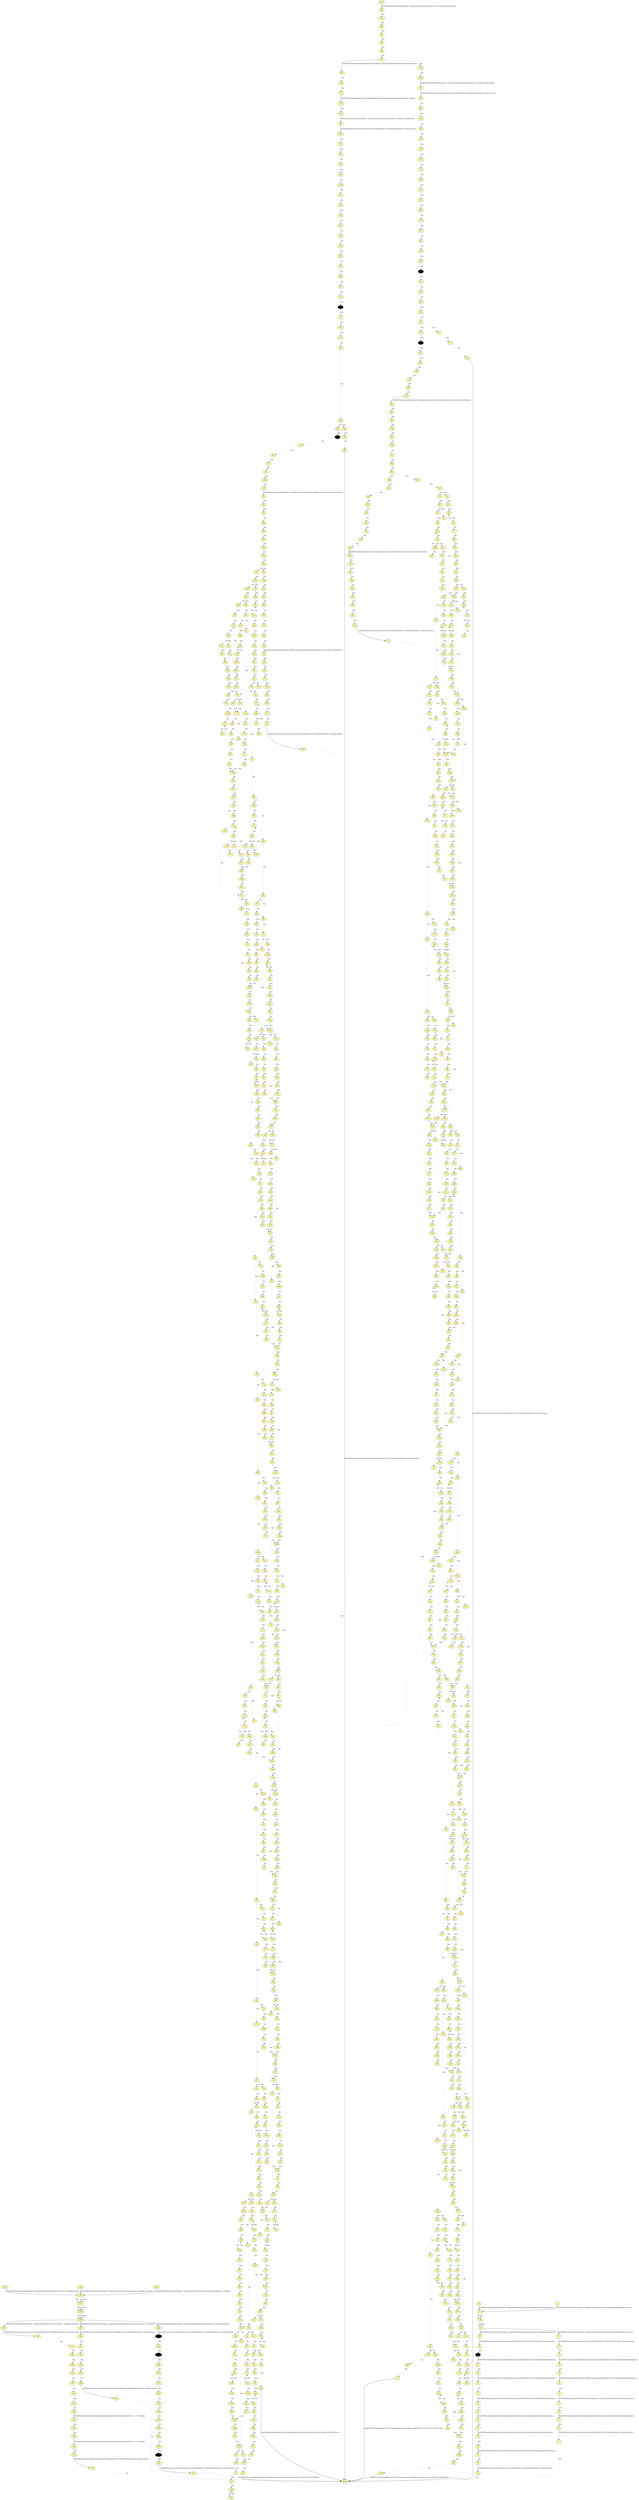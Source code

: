 digraph BST {
 
 "1311" [style=filled, fillcolor=2, colorscheme=set312, URL="1311.html"];
"1309" [style=filled, fillcolor=2, colorscheme=set312, URL="1309.html"];
"1311" -> "1309" [style=dotted,  label="Eps"];
"1296" [style=filled, fillcolor=2, colorscheme=set312, URL="1296.html"];
"1303" [style=filled, fillcolor=2, colorscheme=set312, URL="1303.html"];
"1296" -> "1303" [style=dotted,  label="Eps"];
"1313" [style=filled, fillcolor=2, colorscheme=set312, URL="1313.html"];
"1297" [style=filled, fillcolor=2, colorscheme=set312, URL="1297.html"];
"1313" -> "1297" [style=dotted,  label="Eps"];
"1316" [style=filled, fillcolor=2, colorscheme=set312, URL="1316.html"];
"Final()" [style=filled, fillcolor=2, colorscheme=set312, URL="1301.html"];
"1316" -> "Final()" [style=dotted,  label="Eps"];
"1312" [style=filled, fillcolor=2, colorscheme=set312, URL="1312.html"];
"1307" [style=filled, fillcolor=2, colorscheme=set312, URL="1307.html"];
"1312" -> "1307" [style=dotted,  label="Eps"];
"1295" [style=filled, fillcolor=2, colorscheme=set312, URL="1295.html"];
"1311" [style=filled, fillcolor=2, colorscheme=set312, URL="1311.html"];
"1295" -> "1311" [  label="Push(FNKFrame(InvokeStmt:android/widget/Spinner/setOnItemSelectedListener(List(v1) , v0 , List((obje..."];
"1314" [style=filled, fillcolor=2, colorscheme=set312, URL="1314.html"];
"1296" [style=filled, fillcolor=2, colorscheme=set312, URL="1296.html"];
"1314" -> "1296" [style=dotted,  label="Eps"];
"1309" [style=filled, fillcolor=2, colorscheme=set312, URL="1309.html"];
"1305" [style=filled, fillcolor=2, colorscheme=set312, URL="1305.html"];
"1309" -> "1305" [style=dotted,  label="Eps"];
"1297" [style=filled, fillcolor=2, colorscheme=set312, URL="1297.html"];
"1308" [style=filled, fillcolor=2, colorscheme=set312, URL="1308.html"];
"1297" -> "1308" [style=dotted,  label="Eps"];
"1305" [style=filled, fillcolor=2, colorscheme=set312, URL="1305.html"];
"1298" [style=filled, fillcolor=2, colorscheme=set312, URL="1298.html"];
"1305" -> "1298" [  label="Pop(FNKFrame(InvokeStmt:android/widget/Spinner/setOnItemSelectedListener(List(v1) , v0 , List((objec..."];
"1299" [style=filled, fillcolor=2, colorscheme=set312, URL="1299.html"];
"1313" [style=filled, fillcolor=2, colorscheme=set312, URL="1313.html"];
"1299" -> "1313" [style=dotted,  label="Eps"];
"1300" [style=filled, fillcolor=2, colorscheme=set312, URL="1300.html"];
"1299" [style=filled, fillcolor=2, colorscheme=set312, URL="1299.html"];
"1300" -> "1299" [  label="Push(FNKFrame(org.ucombinator.dalvik.syntax.StmtNil$@19fa157c,FP(InitEntryPointStmt: com/p/morsecode..."];
"1304" [style=filled, fillcolor=2, colorscheme=set312, URL="1304.html"];
"1314" [style=filled, fillcolor=2, colorscheme=set312, URL="1314.html"];
"1304" -> "1314" [style=dotted,  label="Eps"];
"1315" [style=filled, fillcolor=2, colorscheme=set312, URL="1315.html"];
"1295" [style=filled, fillcolor=2, colorscheme=set312, URL="1295.html"];
"1315" -> "1295" [style=dotted,  label="Eps"];
"1308" [style=filled, fillcolor=2, colorscheme=set312, URL="1308.html"];
"1312" [style=filled, fillcolor=2, colorscheme=set312, URL="1312.html"];
"1308" -> "1312" [style=dotted,  label="Eps"];
"1307" [style=filled, fillcolor=2, colorscheme=set312, URL="1307.html"];
"1302" [style=filled, fillcolor=2, colorscheme=set312, URL="1302.html"];
"1307" -> "1302" [style=dotted,  label="Eps"];
"1303" [style=filled, fillcolor=2, colorscheme=set312, URL="1303.html"];
"1300" [style=filled, fillcolor=2, colorscheme=set312, URL="1300.html"];
"1303" -> "1300" [  label="Pop(FNKFrame(EntryPointInvokeStmt: com/p/morsecode/MainActivity/onCreate(v1 List((object android/os/..."];
"1302" [style=filled, fillcolor=2, colorscheme=set312, URL="1302.html"];
"1315" [style=filled, fillcolor=2, colorscheme=set312, URL="1315.html"];
"1302" -> "1315" [style=dotted,  label="Eps"];
"1298" [style=filled, fillcolor=2, colorscheme=set312, URL="1298.html"];
"1310" [style=filled, fillcolor=2, colorscheme=set312, URL="1310.html"];
"1298" -> "1310" [style=dotted,  label="Eps"];
"1310" [style=filled, fillcolor=2, colorscheme=set312, URL="1310.html"];
"1316" [style=filled, fillcolor=2, colorscheme=set312, URL="1316.html"];
"1310" -> "1316" [  label="Pop(FNKFrame(org.ucombinator.dalvik.syntax.StmtNil$@19fa157c,FP(InitEntryPointStmt: com/p/morsecode/..."];
"1306" [style=filled, fillcolor=2, colorscheme=set312, URL="1306.html"];
"1304" [style=filled, fillcolor=2, colorscheme=set312, URL="1304.html"];
"1306" -> "1304" [  label="Push(FNKFrame(EntryPointInvokeStmt: com/p/morsecode/MainActivity/onCreate(v1 List((object android/os..."];
"1283" [style=filled, fillcolor=2, colorscheme=set312, URL="1283.html"];
"1304" [style=filled, fillcolor=2, colorscheme=set312, URL="1304.html"];
"1283" -> "1304" [  label="Push(FNKFrame(EntryPointInvokeStmt: com/p/morsecode/MainActivity/onCreateOptionsMenu(v1 List((object..."];
"1296" [style=filled, fillcolor=2, colorscheme=set312, URL="1296.html"];
"1303" [style=filled, fillcolor=2, colorscheme=set312, URL="1303.html"];
"1296" -> "1303" [style=dotted,  label="Eps"];
"1281" [style=filled, fillcolor=2, colorscheme=set312, URL="1281.html"];
"1286" [style=filled, fillcolor=2, colorscheme=set312, URL="1286.html"];
"1281" -> "1286" [style=dotted,  label="Eps"];
"1287" [style=filled, fillcolor=2, colorscheme=set312, URL="1287.html"];
"1285" [style=filled, fillcolor=2, colorscheme=set312, URL="1285.html"];
"1287" -> "1285" [style=dotted,  label="Eps"];
"1303" [style=filled, fillcolor=2, colorscheme=set312, URL="1303.html"];
"1292" [style=filled, fillcolor=2, colorscheme=set312, URL="1292.html"];
"1303" -> "1292" [  label="Pop(FNKFrame(EntryPointInvokeStmt: com/p/morsecode/MainActivity/onCreateOptionsMenu(v1 List((object ..."];
"1314" [style=filled, fillcolor=2, colorscheme=set312, URL="1314.html"];
"1296" [style=filled, fillcolor=2, colorscheme=set312, URL="1296.html"];
"1314" -> "1296" [style=dotted,  label="Eps"];
"1292" [style=filled, fillcolor=2, colorscheme=set312, URL="1292.html"];
"1290" [style=filled, fillcolor=2, colorscheme=set312, URL="1290.html"];
"1292" -> "1290" [  label="Push(FNKFrame(org.ucombinator.dalvik.syntax.StmtNil$@19fa157c,FP(InitEntryPointStmt: com/p/morsecode..."];
"1304" [style=filled, fillcolor=2, colorscheme=set312, URL="1304.html"];
"1314" [style=filled, fillcolor=2, colorscheme=set312, URL="1314.html"];
"1304" -> "1314" [style=dotted,  label="Eps"];
"1285" [style=filled, fillcolor=2, colorscheme=set312, URL="1285.html"];
"1284" [style=filled, fillcolor=2, colorscheme=set312, URL="1284.html"];
"1285" -> "1284" [style=dotted,  label="Eps"];
"1290" [style=filled, fillcolor=2, colorscheme=set312, URL="1290.html"];
"1287" [style=filled, fillcolor=2, colorscheme=set312, URL="1287.html"];
"1290" -> "1287" [style=dotted,  label="Eps"];
"1293" [style=filled, fillcolor=2, colorscheme=set312, URL="1293.html"];
"Final()" [style=filled, fillcolor=2, colorscheme=set312, URL="1301.html"];
"1293" -> "Final()" [style=dotted,  label="Eps"];
"1284" [style=filled, fillcolor=2, colorscheme=set312, URL="1284.html"];
"1281" [style=filled, fillcolor=2, colorscheme=set312, URL="1281.html"];
"1284" -> "1281" [style=dotted,  label="Eps"];
"1286" [style=filled, fillcolor=2, colorscheme=set312, URL="1286.html"];
"1293" [style=filled, fillcolor=2, colorscheme=set312, URL="1293.html"];
"1286" -> "1293" [  label="Pop(FNKFrame(org.ucombinator.dalvik.syntax.StmtNil$@19fa157c,FP(InitEntryPointStmt: com/p/morsecode/..."];
"1264" [style=filled, fillcolor=2, colorscheme=set312, URL="1264.html"];
"1278" [style=filled, fillcolor=2, colorscheme=set312, URL="1278.html"];
"1264" -> "1278" [style=dotted,  label="Eps"];
"1296" [style=filled, fillcolor=2, colorscheme=set312, URL="1296.html"];
"1303" [style=filled, fillcolor=2, colorscheme=set312, URL="1303.html"];
"1296" -> "1303" [style=dotted,  label="Eps"];
"1269" [style=filled, fillcolor=2, colorscheme=set312, URL="1269.html"];
"1264" [style=filled, fillcolor=2, colorscheme=set312, URL="1264.html"];
"1269" -> "1264" [style=dotted,  label="Eps"];
"1270" [style=filled, fillcolor=2, colorscheme=set312, URL="1270.html"];
"1276" [style=filled, fillcolor=2, colorscheme=set312, URL="1276.html"];
"1270" -> "1276" [style=dotted,  label="Eps"];
"1272" [style=filled, fillcolor=red, colorscheme=set312, URL="1272.html"];
"1266" [style=filled, fillcolor=2, colorscheme=set312, URL="1266.html"];
"1272" -> "1266" [style=dotted,  label="Eps"];
"1266" [style=filled, fillcolor=2, colorscheme=set312, URL="1266.html"];
"1273" [style=filled, fillcolor=2, colorscheme=set312, URL="1273.html"];
"1266" -> "1273" [style=dotted,  label="Eps"];
"1273" [style=filled, fillcolor=2, colorscheme=set312, URL="1273.html"];
"1270" [style=filled, fillcolor=2, colorscheme=set312, URL="1270.html"];
"1273" -> "1270" [style=dotted,  label="Eps"];
"1314" [style=filled, fillcolor=2, colorscheme=set312, URL="1314.html"];
"1296" [style=filled, fillcolor=2, colorscheme=set312, URL="1296.html"];
"1314" -> "1296" [style=dotted,  label="Eps"];
"1276" [style=filled, fillcolor=2, colorscheme=set312, URL="1276.html"];
"1275" [style=filled, fillcolor=2, colorscheme=set312, URL="1275.html"];
"1276" -> "1275" [style=dotted,  label="Eps"];
"1261" [style=filled, fillcolor=2, colorscheme=set312, URL="1261.html"];
"1304" [style=filled, fillcolor=2, colorscheme=set312, URL="1304.html"];
"1261" -> "1304" [  label="Push(FNKFrame(EntryPointInvokeStmt: com/p/morsecode/MainActivity/startTrans(v1 List((object android/..."];
"1274" [style=filled, fillcolor=2, colorscheme=set312, URL="1274.html"];
"1269" [style=filled, fillcolor=2, colorscheme=set312, URL="1269.html"];
"1274" -> "1269" [style=dotted,  label="Eps"];
"1304" [style=filled, fillcolor=2, colorscheme=set312, URL="1304.html"];
"1314" [style=filled, fillcolor=2, colorscheme=set312, URL="1314.html"];
"1304" -> "1314" [style=dotted,  label="Eps"];
"1262" [style=filled, fillcolor=red, colorscheme=set312, URL="1262.html"];
"1263" [style=filled, fillcolor=2, colorscheme=set312, URL="1263.html"];
"1262" -> "1263" [style=dotted,  label="Eps"];
"1259" [style=filled, fillcolor=2, colorscheme=set312, URL="1259.html"];
"1277" [style=filled, fillcolor=2, colorscheme=set312, URL="1277.html"];
"1259" -> "1277" [  label="Pop(FNKFrame(org.ucombinator.dalvik.syntax.StmtNil$@19fa157c,FP(InitEntryPointStmt: com/p/morsecode/..."];
"1263" [style=filled, fillcolor=2, colorscheme=set312, URL="1263.html"];
"1272" [style=filled, fillcolor=red, colorscheme=set312, URL="1272.html"];
"1263" -> "1272" [style=dotted,  label="Eps"];
"1265" [style=filled, fillcolor=2, colorscheme=set312, URL="1265.html"];
"1274" [style=filled, fillcolor=2, colorscheme=set312, URL="1274.html"];
"1265" -> "1274" [style=dotted,  label="Eps"];
"1275" [style=filled, fillcolor=2, colorscheme=set312, URL="1275.html"];
"1265" [style=filled, fillcolor=2, colorscheme=set312, URL="1265.html"];
"1275" -> "1265" [style=dotted,  label="Eps"];
"1277" [style=filled, fillcolor=2, colorscheme=set312, URL="1277.html"];
"Final()" [style=filled, fillcolor=2, colorscheme=set312, URL="1301.html"];
"1277" -> "Final()" [style=dotted,  label="Eps"];
"1278" [style=filled, fillcolor=2, colorscheme=set312, URL="1278.html"];
"1280" [style=filled, fillcolor=red, colorscheme=set312, URL="1280.html"];
"1278" -> "1280" [style=dotted,  label="Eps"];
"1303" [style=filled, fillcolor=2, colorscheme=set312, URL="1303.html"];
"1258" [style=filled, fillcolor=2, colorscheme=set312, URL="1258.html"];
"1303" -> "1258" [  label="Pop(FNKFrame(EntryPointInvokeStmt: com/p/morsecode/MainActivity/startTrans(v1 List((object android/v..."];
"1258" [style=filled, fillcolor=2, colorscheme=set312, URL="1258.html"];
"1262" [style=filled, fillcolor=red, colorscheme=set312, URL="1262.html"];
"1258" -> "1262" [  label="Push(FNKFrame(org.ucombinator.dalvik.syntax.StmtNil$@19fa157c,FP(InitEntryPointStmt: com/p/morsecode..."];
"1280" [style=filled, fillcolor=red, colorscheme=set312, URL="1280.html"];
"1259" [style=filled, fillcolor=2, colorscheme=set312, URL="1259.html"];
"1280" -> "1259" [style=dotted,  label="Eps"];
"124" [style=filled, fillcolor=2, colorscheme=set312, URL="124.html"];
"362" [style=filled, fillcolor=2, colorscheme=set312, URL="362.html"];
"124" -> "362" [style=dotted,  label="Eps"];
"817" [style=filled, fillcolor=2, colorscheme=set312, URL="817.html"];
"1067" [style=filled, fillcolor=2, colorscheme=set312, URL="1067.html"];
"817" -> "1067" [style=dotted,  label="Eps"];
"449" [style=filled, fillcolor=2, colorscheme=set312, URL="449.html"];
"424" [style=filled, fillcolor=2, colorscheme=set312, URL="424.html"];
"449" -> "424" [style=dotted,  label="Eps"];
"867" [style=filled, fillcolor=2, colorscheme=set312, URL="867.html"];
"119" [style=filled, fillcolor=2, colorscheme=set312, URL="119.html"];
"867" -> "119" [style=dotted,  label="Eps"];
"987" [style=filled, fillcolor=2, colorscheme=set312, URL="987.html"];
"197" [style=filled, fillcolor=2, colorscheme=set312, URL="197.html"];
"987" -> "197" [style=dotted,  label="Eps"];
"559" [style=filled, fillcolor=2, colorscheme=set312, URL="559.html"];
"736" [style=filled, fillcolor=2, colorscheme=set312, URL="736.html"];
"559" -> "736" [style=dotted,  label="Eps"];
"763" [style=filled, fillcolor=2, colorscheme=set312, URL="763.html"];
"1057" [style=filled, fillcolor=2, colorscheme=set312, URL="1057.html"];
"763" -> "1057" [style=dotted,  label="Eps"];
"233" [style=filled, fillcolor=2, colorscheme=set312, URL="233.html"];
"1031" [style=filled, fillcolor=2, colorscheme=set312, URL="1031.html"];
"233" -> "1031" [style=dotted,  label="Eps"];
"1137" [style=filled, fillcolor=2, colorscheme=set312, URL="1137.html"];
"426" [style=filled, fillcolor=2, colorscheme=set312, URL="426.html"];
"1137" -> "426" [style=dotted,  label="Eps"];
"389" [style=filled, fillcolor=2, colorscheme=set312, URL="389.html"];
"735" [style=filled, fillcolor=2, colorscheme=set312, URL="735.html"];
"389" -> "735" [style=dotted,  label="Eps"];
"1085" [style=filled, fillcolor=2, colorscheme=set312, URL="1085.html"];
"867" [style=filled, fillcolor=2, colorscheme=set312, URL="867.html"];
"1085" -> "867" [style=dotted,  label="Eps"];
"565" [style=filled, fillcolor=2, colorscheme=set312, URL="565.html"];
"470" [style=filled, fillcolor=2, colorscheme=set312, URL="470.html"];
"565" -> "470" [style=dotted,  label="Eps"];
"834" [style=filled, fillcolor=2, colorscheme=set312, URL="834.html"];
"504" [style=filled, fillcolor=2, colorscheme=set312, URL="504.html"];
"834" -> "504" [style=dotted,  label="Eps"];
"1167" [style=filled, fillcolor=2, colorscheme=set312, URL="1167.html"];
"1100" [style=filled, fillcolor=2, colorscheme=set312, URL="1100.html"];
"1167" -> "1100" [style=dotted,  label="Eps"];
"560" [style=filled, fillcolor=2, colorscheme=set312, URL="560.html"];
"475" [style=filled, fillcolor=2, colorscheme=set312, URL="475.html"];
"560" -> "475" [style=dotted,  label="Eps"];
"140" [style=filled, fillcolor=2, colorscheme=set312, URL="140.html"];
"300" [style=filled, fillcolor=2, colorscheme=set312, URL="300.html"];
"140" -> "300" [style=dotted,  label="Eps"];
"985" [style=filled, fillcolor=2, colorscheme=set312, URL="985.html"];
"827" [style=filled, fillcolor=2, colorscheme=set312, URL="827.html"];
"985" -> "827" [style=dotted,  label="Eps"];
"1183" [style=filled, fillcolor=2, colorscheme=set312, URL="1183.html"];
"153" [style=filled, fillcolor=2, colorscheme=set312, URL="153.html"];
"1183" -> "153" [style=dotted,  label="Eps"];
"1216" [style=filled, fillcolor=2, colorscheme=set312, URL="1216.html"];
"828" [style=filled, fillcolor=2, colorscheme=set312, URL="828.html"];
"1216" -> "828" [style=dotted,  label="Eps"];
"127" [style=filled, fillcolor=2, colorscheme=set312, URL="127.html"];
"560" [style=filled, fillcolor=2, colorscheme=set312, URL="560.html"];
"127" -> "560" [style=dotted,  label="Eps"];
"696" [style=filled, fillcolor=2, colorscheme=set312, URL="696.html"];
"675" [style=filled, fillcolor=2, colorscheme=set312, URL="675.html"];
"696" -> "675" [style=dotted,  label="Eps"];
"812" [style=filled, fillcolor=2, colorscheme=set312, URL="812.html"];
"820" [style=filled, fillcolor=2, colorscheme=set312, URL="820.html"];
"812" -> "820" [style=dotted,  label="Eps"];
"722" [style=filled, fillcolor=2, colorscheme=set312, URL="722.html"];
"714" [style=filled, fillcolor=2, colorscheme=set312, URL="714.html"];
"722" -> "714" [style=dotted,  label="Eps"];
"823" [style=filled, fillcolor=2, colorscheme=set312, URL="823.html"];
"1190" [style=filled, fillcolor=2, colorscheme=set312, URL="1190.html"];
"823" -> "1190" [style=dotted,  label="Eps"];
"329" [style=filled, fillcolor=2, colorscheme=set312, URL="329.html"];
"990" [style=filled, fillcolor=2, colorscheme=set312, URL="990.html"];
"329" -> "990" [style=dotted,  label="Eps"];
"952" [style=filled, fillcolor=2, colorscheme=set312, URL="952.html"];
"881" [style=filled, fillcolor=2, colorscheme=set312, URL="881.html"];
"952" -> "881" [style=dotted,  label="Eps"];
"541" [style=filled, fillcolor=2, colorscheme=set312, URL="541.html"];
"219" [style=filled, fillcolor=2, colorscheme=set312, URL="219.html"];
"541" -> "219" [style=dotted,  label="Eps"];
"393" [style=filled, fillcolor=2, colorscheme=set312, URL="393.html"];
"866" [style=filled, fillcolor=2, colorscheme=set312, URL="866.html"];
"393" -> "866" [style=dotted,  label="Eps"];
"268" [style=filled, fillcolor=2, colorscheme=set312, URL="268.html"];
"1191" [style=filled, fillcolor=2, colorscheme=set312, URL="1191.html"];
"268" -> "1191" [style=dotted,  label="Eps"];
"498" [style=filled, fillcolor=2, colorscheme=set312, URL="498.html"];
"311" [style=filled, fillcolor=2, colorscheme=set312, URL="311.html"];
"498" -> "311" [style=dotted,  label="Eps"];
"378" [style=filled, fillcolor=2, colorscheme=set312, URL="378.html"];
"591" [style=filled, fillcolor=2, colorscheme=set312, URL="591.html"];
"378" -> "591" [style=dotted,  label="Eps"];
"405" [style=filled, fillcolor=2, colorscheme=set312, URL="405.html"];
"743" [style=filled, fillcolor=2, colorscheme=set312, URL="743.html"];
"405" -> "743" [style=dotted,  label="Eps"];
"583" [style=filled, fillcolor=2, colorscheme=set312, URL="583.html"];
"963" [style=filled, fillcolor=2, colorscheme=set312, URL="963.html"];
"583" -> "963" [style=dotted,  label="Eps"];
"90" [style=filled, fillcolor=2, colorscheme=set312, URL="90.html"];
"373" [style=filled, fillcolor=2, colorscheme=set312, URL="373.html"];
"90" -> "373" [style=dotted,  label="Eps"];
"868" [style=filled, fillcolor=2, colorscheme=set312, URL="868.html"];
"1132" [style=filled, fillcolor=2, colorscheme=set312, URL="1132.html"];
"868" -> "1132" [style=dotted,  label="Eps"];
"1008" [style=filled, fillcolor=2, colorscheme=set312, URL="1008.html"];
"88" [style=filled, fillcolor=2, colorscheme=set312, URL="88.html"];
"1008" -> "88" [style=dotted,  label="Eps"];
"375" [style=filled, fillcolor=2, colorscheme=set312, URL="375.html"];
"698" [style=filled, fillcolor=2, colorscheme=set312, URL="698.html"];
"375" -> "698" [style=dotted,  label="Eps"];
"522" [style=filled, fillcolor=2, colorscheme=set312, URL="522.html"];
"493" [style=filled, fillcolor=2, colorscheme=set312, URL="493.html"];
"522" -> "493" [style=dotted,  label="Eps"];
"1134" [style=filled, fillcolor=2, colorscheme=set312, URL="1134.html"];
"966" [style=filled, fillcolor=2, colorscheme=set312, URL="966.html"];
"1134" -> "966" [style=dotted,  label="Eps"];
"527" [style=filled, fillcolor=2, colorscheme=set312, URL="527.html"];
"908" [style=filled, fillcolor=2, colorscheme=set312, URL="908.html"];
"527" -> "908" [style=dotted,  label="Eps"];
"137" [style=filled, fillcolor=2, colorscheme=set312, URL="137.html"];
"789" [style=filled, fillcolor=2, colorscheme=set312, URL="789.html"];
"137" -> "789" [style=dotted,  label="Eps"];
"314" [style=filled, fillcolor=2, colorscheme=set312, URL="314.html"];
"1123" [style=filled, fillcolor=2, colorscheme=set312, URL="1123.html"];
"314" -> "1123" [style=dotted,  label="Eps"];
"264" [style=filled, fillcolor=2, colorscheme=set312, URL="264.html"];
"226" [style=filled, fillcolor=2, colorscheme=set312, URL="226.html"];
"264" -> "226" [style=dotted,  label="Eps"];
"318" [style=filled, fillcolor=2, colorscheme=set312, URL="318.html"];
"1005" [style=filled, fillcolor=2, colorscheme=set312, URL="1005.html"];
"318" -> "1005" [style=dotted,  label="Eps"];
"790" [style=filled, fillcolor=2, colorscheme=set312, URL="790.html"];
"642" [style=filled, fillcolor=2, colorscheme=set312, URL="642.html"];
"790" -> "642" [style=dotted,  label="Eps"];
"1238" [style=filled, fillcolor=2, colorscheme=set312, URL="1238.html"];
"521" [style=filled, fillcolor=2, colorscheme=set312, URL="521.html"];
"1238" -> "521" [style=dotted,  label="Eps"];
"1123" [style=filled, fillcolor=2, colorscheme=set312, URL="1123.html"];
"1013" [style=filled, fillcolor=2, colorscheme=set312, URL="1013.html"];
"1123" -> "1013" [style=dotted,  label="Eps"];
"456" [style=filled, fillcolor=2, colorscheme=set312, URL="456.html"];
"376" [style=filled, fillcolor=2, colorscheme=set312, URL="376.html"];
"456" -> "376" [style=dotted,  label="Eps"];
"796" [style=filled, fillcolor=2, colorscheme=set312, URL="796.html"];
"464" [style=filled, fillcolor=2, colorscheme=set312, URL="464.html"];
"796" -> "464" [style=dotted,  label="Eps"];
"129" [style=filled, fillcolor=2, colorscheme=set312, URL="129.html"];
"681" [style=filled, fillcolor=2, colorscheme=set312, URL="681.html"];
"129" -> "681" [style=dotted,  label="Eps"];
"730" [style=filled, fillcolor=2, colorscheme=set312, URL="730.html"];
"888" [style=filled, fillcolor=2, colorscheme=set312, URL="888.html"];
"730" -> "888" [style=dotted,  label="Eps"];
"208" [style=filled, fillcolor=2, colorscheme=set312, URL="208.html"];
"131" [style=filled, fillcolor=2, colorscheme=set312, URL="131.html"];
"208" -> "131" [style=dotted,  label="Eps"];
"707" [style=filled, fillcolor=2, colorscheme=set312, URL="707.html"];
"541" [style=filled, fillcolor=2, colorscheme=set312, URL="541.html"];
"707" -> "541" [style=dotted,  label="Eps"];
"787" [style=filled, fillcolor=2, colorscheme=set312, URL="787.html"];
"727" [style=filled, fillcolor=2, colorscheme=set312, URL="727.html"];
"787" -> "727" [style=dotted,  label="Eps"];
"852" [style=filled, fillcolor=2, colorscheme=set312, URL="852.html"];
"939" [style=filled, fillcolor=2, colorscheme=set312, URL="939.html"];
"852" -> "939" [style=dotted,  label="Eps"];
"524" [style=filled, fillcolor=2, colorscheme=set312, URL="524.html"];
"111" [style=filled, fillcolor=2, colorscheme=set312, URL="111.html"];
"524" -> "111" [  label="Pop(FNKFrame(org.ucombinator.dalvik.syntax.StmtNil$@19fa157c,FP(InitEntryPointStmt: com/p/morsecode/..."];
"713" [style=filled, fillcolor=2, colorscheme=set312, URL="713.html"];
"956" [style=filled, fillcolor=2, colorscheme=set312, URL="956.html"];
"713" -> "956" [style=dotted,  label="Eps"];
"425" [style=filled, fillcolor=2, colorscheme=set312, URL="425.html"];
"1184" [style=filled, fillcolor=2, colorscheme=set312, URL="1184.html"];
"425" -> "1184" [style=dotted,  label="Eps"];
"895" [style=filled, fillcolor=2, colorscheme=set312, URL="895.html"];
"702" [style=filled, fillcolor=2, colorscheme=set312, URL="702.html"];
"895" -> "702" [style=dotted,  label="Eps"];
"682" [style=filled, fillcolor=2, colorscheme=set312, URL="682.html"];
"458" [style=filled, fillcolor=2, colorscheme=set312, URL="458.html"];
"682" -> "458" [style=dotted,  label="Eps"];
"325" [style=filled, fillcolor=2, colorscheme=set312, URL="325.html"];
"1194" [style=filled, fillcolor=2, colorscheme=set312, URL="1194.html"];
"325" -> "1194" [style=dotted,  label="Eps"];
"951" [style=filled, fillcolor=2, colorscheme=set312, URL="951.html"];
"341" [style=filled, fillcolor=2, colorscheme=set312, URL="341.html"];
"951" -> "341" [style=dotted,  label="Eps"];
"820" [style=filled, fillcolor=2, colorscheme=set312, URL="820.html"];
"322" [style=filled, fillcolor=2, colorscheme=set312, URL="322.html"];
"820" -> "322" [style=dotted,  label="Eps"];
"230" [style=filled, fillcolor=2, colorscheme=set312, URL="230.html"];
"1040" [style=filled, fillcolor=2, colorscheme=set312, URL="1040.html"];
"230" -> "1040" [style=dotted,  label="Eps"];
"133" [style=filled, fillcolor=2, colorscheme=set312, URL="133.html"];
"712" [style=filled, fillcolor=2, colorscheme=set312, URL="712.html"];
"133" -> "712" [style=dotted,  label="Eps"];
"543" [style=filled, fillcolor=2, colorscheme=set312, URL="543.html"];
"585" [style=filled, fillcolor=2, colorscheme=set312, URL="585.html"];
"543" -> "585" [style=dotted,  label="Eps"];
"1094" [style=filled, fillcolor=2, colorscheme=set312, URL="1094.html"];
"1185" [style=filled, fillcolor=2, colorscheme=set312, URL="1185.html"];
"1094" -> "1185" [style=dotted,  label="Eps"];
"825" [style=filled, fillcolor=2, colorscheme=set312, URL="825.html"];
"1027" [style=filled, fillcolor=2, colorscheme=set312, URL="1027.html"];
"825" -> "1027" [style=dotted,  label="Eps"];
"164" [style=filled, fillcolor=2, colorscheme=set312, URL="164.html"];
"148" [style=filled, fillcolor=2, colorscheme=set312, URL="148.html"];
"164" -> "148" [style=dotted,  label="Eps"];
"662" [style=filled, fillcolor=2, colorscheme=set312, URL="662.html"];
"88" [style=filled, fillcolor=2, colorscheme=set312, URL="88.html"];
"662" -> "88" [style=dotted,  label="Eps"];
"571" [style=filled, fillcolor=2, colorscheme=set312, URL="571.html"];
"1178" [style=filled, fillcolor=2, colorscheme=set312, URL="1178.html"];
"571" -> "1178" [style=dotted,  label="Eps"];
"989" [style=filled, fillcolor=2, colorscheme=set312, URL="989.html"];
"142" [style=filled, fillcolor=2, colorscheme=set312, URL="142.html"];
"989" -> "142" [style=dotted,  label="Eps"];
"406" [style=filled, fillcolor=2, colorscheme=set312, URL="406.html"];
"366" [style=filled, fillcolor=2, colorscheme=set312, URL="366.html"];
"406" -> "366" [style=dotted,  label="Eps"];
"227" [style=filled, fillcolor=2, colorscheme=set312, URL="227.html"];
"483" [style=filled, fillcolor=2, colorscheme=set312, URL="483.html"];
"227" -> "483" [style=dotted,  label="Eps"];
"971" [style=filled, fillcolor=2, colorscheme=set312, URL="971.html"];
"1252" [style=filled, fillcolor=2, colorscheme=set312, URL="1252.html"];
"971" -> "1252" [style=dotted,  label="Eps"];
"479" [style=filled, fillcolor=2, colorscheme=set312, URL="479.html"];
"182" [style=filled, fillcolor=2, colorscheme=set312, URL="182.html"];
"479" -> "182" [style=dotted,  label="Eps"];
"354" [style=filled, fillcolor=2, colorscheme=set312, URL="354.html"];
"835" [style=filled, fillcolor=2, colorscheme=set312, URL="835.html"];
"354" -> "835" [style=dotted,  label="Eps"];
"905" [style=filled, fillcolor=2, colorscheme=set312, URL="905.html"];
"1016" [style=filled, fillcolor=2, colorscheme=set312, URL="1016.html"];
"905" -> "1016" [style=dotted,  label="Eps"];
"430" [style=filled, fillcolor=2, colorscheme=set312, URL="430.html"];
"982" [style=filled, fillcolor=2, colorscheme=set312, URL="982.html"];
"430" -> "982" [style=dotted,  label="Eps"];
"215" [style=filled, fillcolor=2, colorscheme=set312, URL="215.html"];
"539" [style=filled, fillcolor=2, colorscheme=set312, URL="539.html"];
"215" -> "539" [style=dotted,  label="Eps"];
"1199" [style=filled, fillcolor=2, colorscheme=set312, URL="1199.html"];
"651" [style=filled, fillcolor=2, colorscheme=set312, URL="651.html"];
"1199" -> "651" [style=dotted,  label="Eps"];
"951" [style=filled, fillcolor=2, colorscheme=set312, URL="951.html"];
"59" [style=filled, fillcolor=2, colorscheme=set312, URL="59.html"];
"951" -> "59" [style=dotted,  label="Eps"];
"740" [style=filled, fillcolor=2, colorscheme=set312, URL="740.html"];
"482" [style=filled, fillcolor=2, colorscheme=set312, URL="482.html"];
"740" -> "482" [style=dotted,  label="Eps"];
"902" [style=filled, fillcolor=2, colorscheme=set312, URL="902.html"];
"1104" [style=filled, fillcolor=2, colorscheme=set312, URL="1104.html"];
"902" -> "1104" [style=dotted,  label="Eps"];
"196" [style=filled, fillcolor=2, colorscheme=set312, URL="196.html"];
"754" [style=filled, fillcolor=2, colorscheme=set312, URL="754.html"];
"196" -> "754" [style=dotted,  label="Eps"];
"339" [style=filled, fillcolor=2, colorscheme=set312, URL="339.html"];
"273" [style=filled, fillcolor=2, colorscheme=set312, URL="273.html"];
"339" -> "273" [style=dotted,  label="Eps"];
"1115" [style=filled, fillcolor=2, colorscheme=set312, URL="1115.html"];
"813" [style=filled, fillcolor=2, colorscheme=set312, URL="813.html"];
"1115" -> "813" [style=dotted,  label="Eps"];
"1065" [style=filled, fillcolor=2, colorscheme=set312, URL="1065.html"];
"1120" [style=filled, fillcolor=2, colorscheme=set312, URL="1120.html"];
"1065" -> "1120" [style=dotted,  label="Eps"];
"1000" [style=filled, fillcolor=2, colorscheme=set312, URL="1000.html"];
"822" [style=filled, fillcolor=2, colorscheme=set312, URL="822.html"];
"1000" -> "822" [style=dotted,  label="Eps"];
"328" [style=filled, fillcolor=2, colorscheme=set312, URL="328.html"];
"95" [style=filled, fillcolor=2, colorscheme=set312, URL="95.html"];
"328" -> "95" [style=dotted,  label="Eps"];
"599" [style=filled, fillcolor=2, colorscheme=set312, URL="599.html"];
"815" [style=filled, fillcolor=2, colorscheme=set312, URL="815.html"];
"599" -> "815" [style=dotted,  label="Eps"];
"187" [style=filled, fillcolor=2, colorscheme=set312, URL="187.html"];
"915" [style=filled, fillcolor=2, colorscheme=set312, URL="915.html"];
"187" -> "915" [style=dotted,  label="Eps"];
"1055" [style=filled, fillcolor=2, colorscheme=set312, URL="1055.html"];
"811" [style=filled, fillcolor=2, colorscheme=set312, URL="811.html"];
"1055" -> "811" [style=dotted,  label="Eps"];
"1033" [style=filled, fillcolor=2, colorscheme=set312, URL="1033.html"];
"706" [style=filled, fillcolor=2, colorscheme=set312, URL="706.html"];
"1033" -> "706" [style=dotted,  label="Eps"];
"873" [style=filled, fillcolor=2, colorscheme=set312, URL="873.html"];
"270" [style=filled, fillcolor=2, colorscheme=set312, URL="270.html"];
"873" -> "270" [style=dotted,  label="Eps"];
"578" [style=filled, fillcolor=2, colorscheme=set312, URL="578.html"];
"642" [style=filled, fillcolor=2, colorscheme=set312, URL="642.html"];
"578" -> "642" [style=dotted,  label="Eps"];
"68" [style=filled, fillcolor=2, colorscheme=set312, URL="68.html"];
"55" [style=filled, fillcolor=2, colorscheme=set312, URL="55.html"];
"68" -> "55" [style=dotted,  label="Eps"];
"872" [style=filled, fillcolor=2, colorscheme=set312, URL="872.html"];
"232" [style=filled, fillcolor=2, colorscheme=set312, URL="232.html"];
"872" -> "232" [style=dotted,  label="Eps"];
"814" [style=filled, fillcolor=2, colorscheme=set312, URL="814.html"];
"830" [style=filled, fillcolor=2, colorscheme=set312, URL="830.html"];
"814" -> "830" [style=dotted,  label="Eps"];
"1170" [style=filled, fillcolor=2, colorscheme=set312, URL="1170.html"];
"877" [style=filled, fillcolor=2, colorscheme=set312, URL="877.html"];
"1170" -> "877" [style=dotted,  label="Eps"];
"1189" [style=filled, fillcolor=2, colorscheme=set312, URL="1189.html"];
"667" [style=filled, fillcolor=2, colorscheme=set312, URL="667.html"];
"1189" -> "667" [style=dotted,  label="Eps"];
"563" [style=filled, fillcolor=2, colorscheme=set312, URL="563.html"];
"564" [style=filled, fillcolor=2, colorscheme=set312, URL="564.html"];
"563" -> "564" [style=dotted,  label="Eps"];
"1188" [style=filled, fillcolor=2, colorscheme=set312, URL="1188.html"];
"478" [style=filled, fillcolor=2, colorscheme=set312, URL="478.html"];
"1188" -> "478" [style=dotted,  label="Eps"];
"959" [style=filled, fillcolor=2, colorscheme=set312, URL="959.html"];
"292" [style=filled, fillcolor=2, colorscheme=set312, URL="292.html"];
"959" -> "292" [style=dotted,  label="Eps"];
"890" [style=filled, fillcolor=2, colorscheme=set312, URL="890.html"];
"428" [style=filled, fillcolor=2, colorscheme=set312, URL="428.html"];
"890" -> "428" [style=dotted,  label="Eps"];
"732" [style=filled, fillcolor=2, colorscheme=set312, URL="732.html"];
"460" [style=filled, fillcolor=2, colorscheme=set312, URL="460.html"];
"732" -> "460" [style=dotted,  label="Eps"];
"1042" [style=filled, fillcolor=2, colorscheme=set312, URL="1042.html"];
"1140" [style=filled, fillcolor=2, colorscheme=set312, URL="1140.html"];
"1042" -> "1140" [style=dotted,  label="Eps"];
"883" [style=filled, fillcolor=2, colorscheme=set312, URL="883.html"];
"765" [style=filled, fillcolor=2, colorscheme=set312, URL="765.html"];
"883" -> "765" [style=dotted,  label="Eps"];
"850" [style=filled, fillcolor=2, colorscheme=set312, URL="850.html"];
"948" [style=filled, fillcolor=2, colorscheme=set312, URL="948.html"];
"850" -> "948" [  label="Pop(FNKFrame(EntryPointInvokeStmt: com/p/morsecode/Morsecode/onCreate(v1 List((object android/os/Bun..."];
"162" [style=filled, fillcolor=2, colorscheme=set312, URL="162.html"];
"132" [style=filled, fillcolor=2, colorscheme=set312, URL="132.html"];
"162" -> "132" [style=dotted,  label="Eps"];
"422" [style=filled, fillcolor=2, colorscheme=set312, URL="422.html"];
"1121" [style=filled, fillcolor=2, colorscheme=set312, URL="1121.html"];
"422" -> "1121" [style=dotted,  label="Eps"];
"310" [style=filled, fillcolor=2, colorscheme=set312, URL="310.html"];
"217" [style=filled, fillcolor=2, colorscheme=set312, URL="217.html"];
"310" -> "217" [style=dotted,  label="Eps"];
"827" [style=filled, fillcolor=2, colorscheme=set312, URL="827.html"];
"184" [style=filled, fillcolor=2, colorscheme=set312, URL="184.html"];
"827" -> "184" [style=dotted,  label="Eps"];
"1190" [style=filled, fillcolor=2, colorscheme=set312, URL="1190.html"];
"97" [style=filled, fillcolor=2, colorscheme=set312, URL="97.html"];
"1190" -> "97" [style=dotted,  label="Eps"];
"451" [style=filled, fillcolor=2, colorscheme=set312, URL="451.html"];
"571" [style=filled, fillcolor=2, colorscheme=set312, URL="571.html"];
"451" -> "571" [style=dotted,  label="Eps"];
"372" [style=filled, fillcolor=2, colorscheme=set312, URL="372.html"];
"291" [style=filled, fillcolor=2, colorscheme=set312, URL="291.html"];
"372" -> "291" [style=dotted,  label="Eps"];
"162" [style=filled, fillcolor=2, colorscheme=set312, URL="162.html"];
"791" [style=filled, fillcolor=2, colorscheme=set312, URL="791.html"];
"162" -> "791" [style=dotted,  label="Eps"];
"55" [style=filled, fillcolor=2, colorscheme=set312, URL="55.html"];
"293" [style=filled, fillcolor=2, colorscheme=set312, URL="293.html"];
"55" -> "293" [style=dotted,  label="Eps"];
"679" [style=filled, fillcolor=2, colorscheme=set312, URL="679.html"];
"798" [style=filled, fillcolor=2, colorscheme=set312, URL="798.html"];
"679" -> "798" [style=dotted,  label="Eps"];
"1136" [style=filled, fillcolor=2, colorscheme=set312, URL="1136.html"];
"409" [style=filled, fillcolor=2, colorscheme=set312, URL="409.html"];
"1136" -> "409" [style=dotted,  label="Eps"];
"40" [style=filled, fillcolor=2, colorscheme=set312, URL="40.html"];
"634" [style=filled, fillcolor=2, colorscheme=set312, URL="634.html"];
"40" -> "634" [style=dotted,  label="Eps"];
"643" [style=filled, fillcolor=2, colorscheme=set312, URL="643.html"];
"870" [style=filled, fillcolor=2, colorscheme=set312, URL="870.html"];
"643" -> "870" [style=dotted,  label="Eps"];
"507" [style=filled, fillcolor=2, colorscheme=set312, URL="507.html"];
"46" [style=filled, fillcolor=2, colorscheme=set312, URL="46.html"];
"507" -> "46" [style=dotted,  label="Eps"];
"1154" [style=filled, fillcolor=2, colorscheme=set312, URL="1154.html"];
"826" [style=filled, fillcolor=2, colorscheme=set312, URL="826.html"];
"1154" -> "826" [style=dotted,  label="Eps"];
"73" [style=filled, fillcolor=2, colorscheme=set312, URL="73.html"];
"92" [style=filled, fillcolor=2, colorscheme=set312, URL="92.html"];
"73" -> "92" [style=dotted,  label="Eps"];
"938" [style=filled, fillcolor=2, colorscheme=set312, URL="938.html"];
"172" [style=filled, fillcolor=2, colorscheme=set312, URL="172.html"];
"938" -> "172" [style=dotted,  label="Eps"];
"438" [style=filled, fillcolor=2, colorscheme=set312, URL="438.html"];
"451" [style=filled, fillcolor=2, colorscheme=set312, URL="451.html"];
"438" -> "451" [style=dotted,  label="Eps"];
"649" [style=filled, fillcolor=2, colorscheme=set312, URL="649.html"];
"925" [style=filled, fillcolor=red, colorscheme=set312, URL="925.html"];
"649" -> "925" [style=dotted,  label="Eps"];
"150" [style=filled, fillcolor=2, colorscheme=set312, URL="150.html"];
"Final()" [style=filled, fillcolor=2, colorscheme=set312, URL="1301.html"];
"150" -> "Final()" [  label="Pop(FNKFrame(org.ucombinator.dalvik.syntax.StmtNil$@19fa157c,FP(InitEntryPointStmt: com/p/morsecode/..."];
"1175" [style=filled, fillcolor=2, colorscheme=set312, URL="1175.html"];
"481" [style=filled, fillcolor=2, colorscheme=set312, URL="481.html"];
"1175" -> "481" [style=dotted,  label="Eps"];
"950" [style=filled, fillcolor=2, colorscheme=set312, URL="950.html"];
"86" [style=filled, fillcolor=2, colorscheme=set312, URL="86.html"];
"950" -> "86" [style=dotted,  label="Eps"];
"552" [style=filled, fillcolor=2, colorscheme=set312, URL="552.html"];
"785" [style=filled, fillcolor=2, colorscheme=set312, URL="785.html"];
"552" -> "785" [style=dotted,  label="Eps"];
"1133" [style=filled, fillcolor=2, colorscheme=set312, URL="1133.html"];
"856" [style=filled, fillcolor=2, colorscheme=set312, URL="856.html"];
"1133" -> "856" [style=dotted,  label="Eps"];
"252" [style=filled, fillcolor=2, colorscheme=set312, URL="252.html"];
"580" [style=filled, fillcolor=2, colorscheme=set312, URL="580.html"];
"252" -> "580" [style=dotted,  label="Eps"];
"509" [style=filled, fillcolor=2, colorscheme=set312, URL="509.html"];
"364" [style=filled, fillcolor=2, colorscheme=set312, URL="364.html"];
"509" -> "364" [style=dotted,  label="Eps"];
"482" [style=filled, fillcolor=2, colorscheme=set312, URL="482.html"];
"1036" [style=filled, fillcolor=2, colorscheme=set312, URL="1036.html"];
"482" -> "1036" [style=dotted,  label="Eps"];
"871" [style=filled, fillcolor=2, colorscheme=set312, URL="871.html"];
"544" [style=filled, fillcolor=2, colorscheme=set312, URL="544.html"];
"871" -> "544" [style=dotted,  label="Eps"];
"653" [style=filled, fillcolor=2, colorscheme=set312, URL="653.html"];
"895" [style=filled, fillcolor=2, colorscheme=set312, URL="895.html"];
"653" -> "895" [style=dotted,  label="Eps"];
"614" [style=filled, fillcolor=2, colorscheme=set312, URL="614.html"];
"368" [style=filled, fillcolor=2, colorscheme=set312, URL="368.html"];
"614" -> "368" [style=dotted,  label="Eps"];
"513" [style=filled, fillcolor=2, colorscheme=set312, URL="513.html"];
"301" [style=filled, fillcolor=2, colorscheme=set312, URL="301.html"];
"513" -> "301" [style=dotted,  label="Eps"];
"889" [style=filled, fillcolor=2, colorscheme=set312, URL="889.html"];
"535" [style=filled, fillcolor=2, colorscheme=set312, URL="535.html"];
"889" -> "535" [style=dotted,  label="Eps"];
"664" [style=filled, fillcolor=2, colorscheme=set312, URL="664.html"];
"1076" [style=filled, fillcolor=2, colorscheme=set312, URL="1076.html"];
"664" -> "1076" [style=dotted,  label="Eps"];
"986" [style=filled, fillcolor=2, colorscheme=set312, URL="986.html"];
"907" [style=filled, fillcolor=2, colorscheme=set312, URL="907.html"];
"986" -> "907" [style=dotted,  label="Eps"];
"48" [style=filled, fillcolor=2, colorscheme=set312, URL="48.html"];
"77" [style=filled, fillcolor=2, colorscheme=set312, URL="77.html"];
"48" -> "77" [style=dotted,  label="Eps"];
"172" [style=filled, fillcolor=2, colorscheme=set312, URL="172.html"];
"1096" [style=filled, fillcolor=2, colorscheme=set312, URL="1096.html"];
"172" -> "1096" [style=dotted,  label="Eps"];
"566" [style=filled, fillcolor=2, colorscheme=set312, URL="566.html"];
"1003" [style=filled, fillcolor=2, colorscheme=set312, URL="1003.html"];
"566" -> "1003" [style=dotted,  label="Eps"];
"347" [style=filled, fillcolor=2, colorscheme=set312, URL="347.html"];
"954" [style=filled, fillcolor=2, colorscheme=set312, URL="954.html"];
"347" -> "954" [style=dotted,  label="Eps"];
"798" [style=filled, fillcolor=2, colorscheme=set312, URL="798.html"];
"120" [style=filled, fillcolor=2, colorscheme=set312, URL="120.html"];
"798" -> "120" [style=dotted,  label="Eps"];
"335" [style=filled, fillcolor=2, colorscheme=set312, URL="335.html"];
"304" [style=filled, fillcolor=2, colorscheme=set312, URL="304.html"];
"335" -> "304" [style=dotted,  label="Eps"];
"273" [style=filled, fillcolor=2, colorscheme=set312, URL="273.html"];
"339" [style=filled, fillcolor=2, colorscheme=set312, URL="339.html"];
"273" -> "339" [style=dotted,  label="Eps"];
"63" [style=filled, fillcolor=2, colorscheme=set312, URL="63.html"];
"767" [style=filled, fillcolor=2, colorscheme=set312, URL="767.html"];
"63" -> "767" [style=dotted,  label="Eps"];
"888" [style=filled, fillcolor=2, colorscheme=set312, URL="888.html"];
"833" [style=filled, fillcolor=2, colorscheme=set312, URL="833.html"];
"888" -> "833" [style=dotted,  label="Eps"];
"792" [style=filled, fillcolor=2, colorscheme=set312, URL="792.html"];
"506" [style=filled, fillcolor=2, colorscheme=set312, URL="506.html"];
"792" -> "506" [style=dotted,  label="Eps"];
"983" [style=filled, fillcolor=2, colorscheme=set312, URL="983.html"];
"638" [style=filled, fillcolor=2, colorscheme=set312, URL="638.html"];
"983" -> "638" [style=dotted,  label="Eps"];
"508" [style=filled, fillcolor=2, colorscheme=set312, URL="508.html"];
"861" [style=filled, fillcolor=2, colorscheme=set312, URL="861.html"];
"508" -> "861" [style=dotted,  label="Eps"];
"797" [style=filled, fillcolor=2, colorscheme=set312, URL="797.html"];
"1020" [style=filled, fillcolor=2, colorscheme=set312, URL="1020.html"];
"797" -> "1020" [style=dotted,  label="Eps"];
"461" [style=filled, fillcolor=2, colorscheme=set312, URL="461.html"];
"812" [style=filled, fillcolor=2, colorscheme=set312, URL="812.html"];
"461" -> "812" [style=dotted,  label="Eps"];
"199" [style=filled, fillcolor=2, colorscheme=set312, URL="199.html"];
"660" [style=filled, fillcolor=2, colorscheme=set312, URL="660.html"];
"199" -> "660" [style=dotted,  label="Eps"];
"562" [style=filled, fillcolor=2, colorscheme=set312, URL="562.html"];
"598" [style=filled, fillcolor=2, colorscheme=set312, URL="598.html"];
"562" -> "598" [style=dotted,  label="Eps"];
"1006" [style=filled, fillcolor=2, colorscheme=set312, URL="1006.html"];
"606" [style=filled, fillcolor=2, colorscheme=set312, URL="606.html"];
"1006" -> "606" [style=dotted,  label="Eps"];
"1231" [style=filled, fillcolor=2, colorscheme=set312, URL="1231.html"];
"926" [style=filled, fillcolor=2, colorscheme=set312, URL="926.html"];
"1231" -> "926" [style=dotted,  label="Eps"];
"965" [style=filled, fillcolor=2, colorscheme=set312, URL="965.html"];
"788" [style=filled, fillcolor=2, colorscheme=set312, URL="788.html"];
"965" -> "788" [style=dotted,  label="Eps"];
"80" [style=filled, fillcolor=2, colorscheme=set312, URL="80.html"];
"160" [style=filled, fillcolor=2, colorscheme=set312, URL="160.html"];
"80" -> "160" [style=dotted,  label="Eps"];
"694" [style=filled, fillcolor=2, colorscheme=set312, URL="694.html"];
"317" [style=filled, fillcolor=2, colorscheme=set312, URL="317.html"];
"694" -> "317" [style=dotted,  label="Eps"];
"183" [style=filled, fillcolor=2, colorscheme=set312, URL="183.html"];
"487" [style=filled, fillcolor=2, colorscheme=set312, URL="487.html"];
"183" -> "487" [style=dotted,  label="Eps"];
"219" [style=filled, fillcolor=2, colorscheme=set312, URL="219.html"];
"520" [style=filled, fillcolor=2, colorscheme=set312, URL="520.html"];
"219" -> "520" [style=dotted,  label="Eps"];
"1024" [style=filled, fillcolor=2, colorscheme=set312, URL="1024.html"];
"128" [style=filled, fillcolor=2, colorscheme=set312, URL="128.html"];
"1024" -> "128" [style=dotted,  label="Eps"];
"484" [style=filled, fillcolor=2, colorscheme=set312, URL="484.html"];
"195" [style=filled, fillcolor=2, colorscheme=set312, URL="195.html"];
"484" -> "195" [style=dotted,  label="Eps"];
"122" [style=filled, fillcolor=2, colorscheme=set312, URL="122.html"];
"681" [style=filled, fillcolor=2, colorscheme=set312, URL="681.html"];
"122" -> "681" [style=dotted,  label="Eps"];
"534" [style=filled, fillcolor=2, colorscheme=set312, URL="534.html"];
"294" [style=filled, fillcolor=2, colorscheme=set312, URL="294.html"];
"534" -> "294" [style=dotted,  label="Eps"];
"900" [style=filled, fillcolor=2, colorscheme=set312, URL="900.html"];
"529" [style=filled, fillcolor=2, colorscheme=set312, URL="529.html"];
"900" -> "529" [style=dotted,  label="Eps"];
"705" [style=filled, fillcolor=2, colorscheme=set312, URL="705.html"];
"1115" [style=filled, fillcolor=2, colorscheme=set312, URL="1115.html"];
"705" -> "1115" [style=dotted,  label="Eps"];
"449" [style=filled, fillcolor=2, colorscheme=set312, URL="449.html"];
"216" [style=filled, fillcolor=2, colorscheme=set312, URL="216.html"];
"449" -> "216" [style=dotted,  label="Eps"];
"1026" [style=filled, fillcolor=2, colorscheme=set312, URL="1026.html"];
"166" [style=filled, fillcolor=2, colorscheme=set312, URL="166.html"];
"1026" -> "166" [style=dotted,  label="Eps"];
"1102" [style=filled, fillcolor=2, colorscheme=set312, URL="1102.html"];
"1029" [style=filled, fillcolor=2, colorscheme=set312, URL="1029.html"];
"1102" -> "1029" [style=dotted,  label="Eps"];
"1073" [style=filled, fillcolor=2, colorscheme=set312, URL="1073.html"];
"100" [style=filled, fillcolor=2, colorscheme=set312, URL="100.html"];
"1073" -> "100" [style=dotted,  label="Eps"];
"766" [style=filled, fillcolor=2, colorscheme=set312, URL="766.html"];
"932" [style=filled, fillcolor=2, colorscheme=set312, URL="932.html"];
"766" -> "932" [style=dotted,  label="Eps"];
"697" [style=filled, fillcolor=2, colorscheme=set312, URL="697.html"];
"983" [style=filled, fillcolor=2, colorscheme=set312, URL="983.html"];
"697" -> "983" [style=dotted,  label="Eps"];
"442" [style=filled, fillcolor=2, colorscheme=set312, URL="442.html"];
"573" [style=filled, fillcolor=2, colorscheme=set312, URL="573.html"];
"442" -> "573" [style=dotted,  label="Eps"];
"130" [style=filled, fillcolor=2, colorscheme=set312, URL="130.html"];
"799" [style=filled, fillcolor=2, colorscheme=set312, URL="799.html"];
"130" -> "799" [style=dotted,  label="Eps"];
"1163" [style=filled, fillcolor=2, colorscheme=set312, URL="1163.html"];
"548" [style=filled, fillcolor=2, colorscheme=set312, URL="548.html"];
"1163" -> "548" [style=dotted,  label="Eps"];
"1097" [style=filled, fillcolor=2, colorscheme=set312, URL="1097.html"];
"574" [style=filled, fillcolor=2, colorscheme=set312, URL="574.html"];
"1097" -> "574" [style=dotted,  label="Eps"];
"988" [style=filled, fillcolor=2, colorscheme=set312, URL="988.html"];
"1066" [style=filled, fillcolor=2, colorscheme=set312, URL="1066.html"];
"988" -> "1066" [style=dotted,  label="Eps"];
"742" [style=filled, fillcolor=2, colorscheme=set312, URL="742.html"];
"1082" [style=filled, fillcolor=2, colorscheme=set312, URL="1082.html"];
"742" -> "1082" [style=dotted,  label="Eps"];
"658" [style=filled, fillcolor=2, colorscheme=set312, URL="658.html"];
"1230" [style=filled, fillcolor=2, colorscheme=set312, URL="1230.html"];
"658" -> "1230" [style=dotted,  label="Eps"];
"1148" [style=filled, fillcolor=2, colorscheme=set312, URL="1148.html"];
"1124" [style=filled, fillcolor=2, colorscheme=set312, URL="1124.html"];
"1148" -> "1124" [style=dotted,  label="Eps"];
"83" [style=filled, fillcolor=2, colorscheme=set312, URL="83.html"];
"691" [style=filled, fillcolor=2, colorscheme=set312, URL="691.html"];
"83" -> "691" [style=dotted,  label="Eps"];
"1060" [style=filled, fillcolor=2, colorscheme=set312, URL="1060.html"];
"1205" [style=filled, fillcolor=2, colorscheme=set312, URL="1205.html"];
"1060" -> "1205" [style=dotted,  label="Eps"];
"1135" [style=filled, fillcolor=2, colorscheme=set312, URL="1135.html"];
"245" [style=filled, fillcolor=2, colorscheme=set312, URL="245.html"];
"1135" -> "245" [style=dotted,  label="Eps"];
"1130" [style=filled, fillcolor=2, colorscheme=set312, URL="1130.html"];
"1008" [style=filled, fillcolor=2, colorscheme=set312, URL="1008.html"];
"1130" -> "1008" [style=dotted,  label="Eps"];
"729" [style=filled, fillcolor=2, colorscheme=set312, URL="729.html"];
"1192" [style=filled, fillcolor=2, colorscheme=set312, URL="1192.html"];
"729" -> "1192" [style=dotted,  label="Eps"];
"606" [style=filled, fillcolor=2, colorscheme=set312, URL="606.html"];
"645" [style=filled, fillcolor=2, colorscheme=set312, URL="645.html"];
"606" -> "645" [style=dotted,  label="Eps"];
"1051" [style=filled, fillcolor=2, colorscheme=set312, URL="1051.html"];
"374" [style=filled, fillcolor=2, colorscheme=set312, URL="374.html"];
"1051" -> "374" [style=dotted,  label="Eps"];
"1128" [style=filled, fillcolor=2, colorscheme=set312, URL="1128.html"];
"762" [style=filled, fillcolor=2, colorscheme=set312, URL="762.html"];
"1128" -> "762" [style=dotted,  label="Eps"];
"304" [style=filled, fillcolor=2, colorscheme=set312, URL="304.html"];
"251" [style=filled, fillcolor=2, colorscheme=set312, URL="251.html"];
"304" -> "251" [style=dotted,  label="Eps"];
"1076" [style=filled, fillcolor=2, colorscheme=set312, URL="1076.html"];
"944" [style=filled, fillcolor=2, colorscheme=set312, URL="944.html"];
"1076" -> "944" [style=dotted,  label="Eps"];
"1035" [style=filled, fillcolor=2, colorscheme=set312, URL="1035.html"];
"766" [style=filled, fillcolor=2, colorscheme=set312, URL="766.html"];
"1035" -> "766" [style=dotted,  label="Eps"];
"1184" [style=filled, fillcolor=2, colorscheme=set312, URL="1184.html"];
"1147" [style=filled, fillcolor=2, colorscheme=set312, URL="1147.html"];
"1184" -> "1147" [style=dotted,  label="Eps"];
"426" [style=filled, fillcolor=2, colorscheme=set312, URL="426.html"];
"755" [style=filled, fillcolor=2, colorscheme=set312, URL="755.html"];
"426" -> "755" [style=dotted,  label="Eps"];
"255" [style=filled, fillcolor=2, colorscheme=set312, URL="255.html"];
"1158" [style=filled, fillcolor=2, colorscheme=set312, URL="1158.html"];
"255" -> "1158" [style=dotted,  label="Eps"];
"948" [style=filled, fillcolor=2, colorscheme=set312, URL="948.html"];
"1053" [style=filled, fillcolor=2, colorscheme=set312, URL="1053.html"];
"948" -> "1053" [  label="Push(FNKFrame(org.ucombinator.dalvik.syntax.StmtNil$@19fa157c,FP(InitEntryPointStmt: com/p/morsecode..."];
"173" [style=filled, fillcolor=2, colorscheme=set312, URL="173.html"];
"1154" [style=filled, fillcolor=2, colorscheme=set312, URL="1154.html"];
"173" -> "1154" [style=dotted,  label="Eps"];
"1091" [style=filled, fillcolor=2, colorscheme=set312, URL="1091.html"];
"71" [style=filled, fillcolor=2, colorscheme=set312, URL="71.html"];
"1091" -> "71" [style=dotted,  label="Eps"];
"698" [style=filled, fillcolor=2, colorscheme=set312, URL="698.html"];
"993" [style=filled, fillcolor=2, colorscheme=set312, URL="993.html"];
"698" -> "993" [style=dotted,  label="Eps"];
"929" [style=filled, fillcolor=2, colorscheme=set312, URL="929.html"];
"257" [style=filled, fillcolor=2, colorscheme=set312, URL="257.html"];
"929" -> "257" [style=dotted,  label="Eps"];
"1028" [style=filled, fillcolor=2, colorscheme=set312, URL="1028.html"];
"624" [style=filled, fillcolor=2, colorscheme=set312, URL="624.html"];
"1028" -> "624" [  label="Push(FNKFrame(EntryPointInvokeStmt: com/p/morsecode/Morsecode/onCreate(v1 List((object android/os/Bu..."];
"297" [style=filled, fillcolor=2, colorscheme=set312, URL="297.html"];
"1038" [style=filled, fillcolor=2, colorscheme=set312, URL="1038.html"];
"297" -> "1038" [style=dotted,  label="Eps"];
"1185" [style=filled, fillcolor=2, colorscheme=set312, URL="1185.html"];
"654" [style=filled, fillcolor=2, colorscheme=set312, URL="654.html"];
"1185" -> "654" [style=dotted,  label="Eps"];
"931" [style=filled, fillcolor=2, colorscheme=set312, URL="931.html"];
"882" [style=filled, fillcolor=2, colorscheme=set312, URL="882.html"];
"931" -> "882" [style=dotted,  label="Eps"];
"338" [style=filled, fillcolor=2, colorscheme=set312, URL="338.html"];
"427" [style=filled, fillcolor=2, colorscheme=set312, URL="427.html"];
"338" -> "427" [style=dotted,  label="Eps"];
"94" [style=filled, fillcolor=2, colorscheme=set312, URL="94.html"];
"1183" [style=filled, fillcolor=2, colorscheme=set312, URL="1183.html"];
"94" -> "1183" [style=dotted,  label="Eps"];
"639" [style=filled, fillcolor=2, colorscheme=set312, URL="639.html"];
"846" [style=filled, fillcolor=2, colorscheme=set312, URL="846.html"];
"639" -> "846" [style=dotted,  label="Eps"];
"281" [style=filled, fillcolor=2, colorscheme=set312, URL="281.html"];
"1137" [style=filled, fillcolor=2, colorscheme=set312, URL="1137.html"];
"281" -> "1137" [style=dotted,  label="Eps"];
"105" [style=filled, fillcolor=2, colorscheme=set312, URL="105.html"];
"421" [style=filled, fillcolor=2, colorscheme=set312, URL="421.html"];
"105" -> "421" [style=dotted,  label="Eps"];
"399" [style=filled, fillcolor=2, colorscheme=set312, URL="399.html"];
"94" [style=filled, fillcolor=2, colorscheme=set312, URL="94.html"];
"399" -> "94" [style=dotted,  label="Eps"];
"131" [style=filled, fillcolor=2, colorscheme=set312, URL="131.html"];
"504" [style=filled, fillcolor=2, colorscheme=set312, URL="504.html"];
"131" -> "504" [style=dotted,  label="Eps"];
"496" [style=filled, fillcolor=2, colorscheme=set312, URL="496.html"];
"307" [style=filled, fillcolor=2, colorscheme=set312, URL="307.html"];
"496" -> "307" [style=dotted,  label="Eps"];
"729" [style=filled, fillcolor=2, colorscheme=set312, URL="729.html"];
"761" [style=filled, fillcolor=2, colorscheme=set312, URL="761.html"];
"729" -> "761" [style=dotted,  label="Eps"];
"259" [style=filled, fillcolor=2, colorscheme=set312, URL="259.html"];
"517" [style=filled, fillcolor=2, colorscheme=set312, URL="517.html"];
"259" -> "517" [style=dotted,  label="Eps"];
"1242" [style=filled, fillcolor=2, colorscheme=set312, URL="1242.html"];
"79" [style=filled, fillcolor=2, colorscheme=set312, URL="79.html"];
"1242" -> "79" [style=dotted,  label="Eps"];
"537" [style=filled, fillcolor=2, colorscheme=set312, URL="537.html"];
"189" [style=filled, fillcolor=2, colorscheme=set312, URL="189.html"];
"537" -> "189" [style=dotted,  label="Eps"];
"570" [style=filled, fillcolor=2, colorscheme=set312, URL="570.html"];
"1155" [style=filled, fillcolor=2, colorscheme=set312, URL="1155.html"];
"570" -> "1155" [style=dotted,  label="Eps"];
"1235" [style=filled, fillcolor=2, colorscheme=set312, URL="1235.html"];
"408" [style=filled, fillcolor=2, colorscheme=set312, URL="408.html"];
"1235" -> "408" [style=dotted,  label="Eps"];
"312" [style=filled, fillcolor=2, colorscheme=set312, URL="312.html"];
"372" [style=filled, fillcolor=2, colorscheme=set312, URL="372.html"];
"312" -> "372" [style=dotted,  label="Eps"];
"756" [style=filled, fillcolor=2, colorscheme=set312, URL="756.html"];
"1207" [style=filled, fillcolor=2, colorscheme=set312, URL="1207.html"];
"756" -> "1207" [style=dotted,  label="Eps"];
"870" [style=filled, fillcolor=2, colorscheme=set312, URL="870.html"];
"796" [style=filled, fillcolor=2, colorscheme=set312, URL="796.html"];
"870" -> "796" [style=dotted,  label="Eps"];
"128" [style=filled, fillcolor=2, colorscheme=set312, URL="128.html"];
"278" [style=filled, fillcolor=2, colorscheme=set312, URL="278.html"];
"128" -> "278" [style=dotted,  label="Eps"];
"691" [style=filled, fillcolor=2, colorscheme=set312, URL="691.html"];
"921" [style=filled, fillcolor=2, colorscheme=set312, URL="921.html"];
"691" -> "921" [style=dotted,  label="Eps"];
"125" [style=filled, fillcolor=2, colorscheme=set312, URL="125.html"];
"562" [style=filled, fillcolor=2, colorscheme=set312, URL="562.html"];
"125" -> "562" [style=dotted,  label="Eps"];
"1017" [style=filled, fillcolor=2, colorscheme=set312, URL="1017.html"];
"890" [style=filled, fillcolor=2, colorscheme=set312, URL="890.html"];
"1017" -> "890" [style=dotted,  label="Eps"];
"553" [style=filled, fillcolor=2, colorscheme=set312, URL="553.html"];
"978" [style=filled, fillcolor=2, colorscheme=set312, URL="978.html"];
"553" -> "978" [style=dotted,  label="Eps"];
"593" [style=filled, fillcolor=2, colorscheme=set312, URL="593.html"];
"476" [style=filled, fillcolor=2, colorscheme=set312, URL="476.html"];
"593" -> "476" [style=dotted,  label="Eps"];
"930" [style=filled, fillcolor=2, colorscheme=set312, URL="930.html"];
"1086" [style=filled, fillcolor=2, colorscheme=set312, URL="1086.html"];
"930" -> "1086" [style=dotted,  label="Eps"];
"155" [style=filled, fillcolor=2, colorscheme=set312, URL="155.html"];
"970" [style=filled, fillcolor=2, colorscheme=set312, URL="970.html"];
"155" -> "970" [style=dotted,  label="Eps"];
"43" [style=filled, fillcolor=2, colorscheme=set312, URL="43.html"];
"639" [style=filled, fillcolor=2, colorscheme=set312, URL="639.html"];
"43" -> "639" [style=dotted,  label="Eps"];
"972" [style=filled, fillcolor=2, colorscheme=set312, URL="972.html"];
"1087" [style=filled, fillcolor=2, colorscheme=set312, URL="1087.html"];
"972" -> "1087" [style=dotted,  label="Eps"];
"1044" [style=filled, fillcolor=2, colorscheme=set312, URL="1044.html"];
"466" [style=filled, fillcolor=2, colorscheme=set312, URL="466.html"];
"1044" -> "466" [style=dotted,  label="Eps"];
"843" [style=filled, fillcolor=2, colorscheme=set312, URL="843.html"];
"787" [style=filled, fillcolor=2, colorscheme=set312, URL="787.html"];
"843" -> "787" [style=dotted,  label="Eps"];
"942" [style=filled, fillcolor=2, colorscheme=set312, URL="942.html"];
"904" [style=filled, fillcolor=2, colorscheme=set312, URL="904.html"];
"942" -> "904" [style=dotted,  label="Eps"];
"1027" [style=filled, fillcolor=2, colorscheme=set312, URL="1027.html"];
"1125" [style=filled, fillcolor=2, colorscheme=set312, URL="1125.html"];
"1027" -> "1125" [style=dotted,  label="Eps"];
"243" [style=filled, fillcolor=2, colorscheme=set312, URL="243.html"];
"85" [style=filled, fillcolor=2, colorscheme=set312, URL="85.html"];
"243" -> "85" [style=dotted,  label="Eps"];
"380" [style=filled, fillcolor=2, colorscheme=set312, URL="380.html"];
"705" [style=filled, fillcolor=2, colorscheme=set312, URL="705.html"];
"380" -> "705" [  label="Pop(FNKFrame(AssignAExpStmt(v4,ret)@@@com/p/morsecode/Morsecode$$onCreate::LineStmt(151),FP(EntryPoi..."];
"1012" [style=filled, fillcolor=2, colorscheme=set312, URL="1012.html"];
"738" [style=filled, fillcolor=2, colorscheme=set312, URL="738.html"];
"1012" -> "738" [style=dotted,  label="Eps"];
"225" [style=filled, fillcolor=2, colorscheme=set312, URL="225.html"];
"241" [style=filled, fillcolor=2, colorscheme=set312, URL="241.html"];
"225" -> "241" [style=dotted,  label="Eps"];
"1098" [style=filled, fillcolor=2, colorscheme=set312, URL="1098.html"];
"597" [style=filled, fillcolor=2, colorscheme=set312, URL="597.html"];
"1098" -> "597" [style=dotted,  label="Eps"];
"1230" [style=filled, fillcolor=2, colorscheme=set312, URL="1230.html"];
"445" [style=filled, fillcolor=2, colorscheme=set312, URL="445.html"];
"1230" -> "445" [style=dotted,  label="Eps"];
"600" [style=filled, fillcolor=2, colorscheme=set312, URL="600.html"];
"385" [style=filled, fillcolor=2, colorscheme=set312, URL="385.html"];
"600" -> "385" [style=dotted,  label="Eps"];
"926" [style=filled, fillcolor=2, colorscheme=set312, URL="926.html"];
"857" [style=filled, fillcolor=2, colorscheme=set312, URL="857.html"];
"926" -> "857" [style=dotted,  label="Eps"];
"271" [style=filled, fillcolor=2, colorscheme=set312, URL="271.html"];
"710" [style=filled, fillcolor=2, colorscheme=set312, URL="710.html"];
"271" -> "710" [style=dotted,  label="Eps"];
"106" [style=filled, fillcolor=2, colorscheme=set312, URL="106.html"];
"927" [style=filled, fillcolor=2, colorscheme=set312, URL="927.html"];
"106" -> "927" [style=dotted,  label="Eps"];
"751" [style=filled, fillcolor=2, colorscheme=set312, URL="751.html"];
"423" [style=filled, fillcolor=2, colorscheme=set312, URL="423.html"];
"751" -> "423" [style=dotted,  label="Eps"];
"780" [style=filled, fillcolor=2, colorscheme=set312, URL="780.html"];
"775" [style=filled, fillcolor=2, colorscheme=set312, URL="775.html"];
"780" -> "775" [style=dotted,  label="Eps"];
"1081" [style=filled, fillcolor=2, colorscheme=set312, URL="1081.html"];
"1107" [style=filled, fillcolor=2, colorscheme=set312, URL="1107.html"];
"1081" -> "1107" [style=dotted,  label="Eps"];
"93" [style=filled, fillcolor=2, colorscheme=set312, URL="93.html"];
"1180" [style=filled, fillcolor=2, colorscheme=set312, URL="1180.html"];
"93" -> "1180" [style=dotted,  label="Eps"];
"1127" [style=filled, fillcolor=2, colorscheme=set312, URL="1127.html"];
"1141" [style=filled, fillcolor=2, colorscheme=set312, URL="1141.html"];
"1127" -> "1141" [style=dotted,  label="Eps"];
"1188" [style=filled, fillcolor=2, colorscheme=set312, URL="1188.html"];
"1078" [style=filled, fillcolor=2, colorscheme=set312, URL="1078.html"];
"1188" -> "1078" [style=dotted,  label="Eps"];
"366" [style=filled, fillcolor=2, colorscheme=set312, URL="366.html"];
"390" [style=filled, fillcolor=2, colorscheme=set312, URL="390.html"];
"366" -> "390" [style=dotted,  label="Eps"];
"536" [style=filled, fillcolor=2, colorscheme=set312, URL="536.html"];
"666" [style=filled, fillcolor=2, colorscheme=set312, URL="666.html"];
"536" -> "666" [style=dotted,  label="Eps"];
"320" [style=filled, fillcolor=2, colorscheme=set312, URL="320.html"];
"607" [style=filled, fillcolor=2, colorscheme=set312, URL="607.html"];
"320" -> "607" [style=dotted,  label="Eps"];
"445" [style=filled, fillcolor=2, colorscheme=set312, URL="445.html"];
"501" [style=filled, fillcolor=2, colorscheme=set312, URL="501.html"];
"445" -> "501" [style=dotted,  label="Eps"];
"866" [style=filled, fillcolor=2, colorscheme=set312, URL="866.html"];
"934" [style=filled, fillcolor=2, colorscheme=set312, URL="934.html"];
"866" -> "934" [style=dotted,  label="Eps"];
"447" [style=filled, fillcolor=2, colorscheme=set312, URL="447.html"];
"1046" [style=filled, fillcolor=2, colorscheme=set312, URL="1046.html"];
"447" -> "1046" [style=dotted,  label="Eps"];
"464" [style=filled, fillcolor=2, colorscheme=set312, URL="464.html"];
"188" [style=filled, fillcolor=2, colorscheme=set312, URL="188.html"];
"464" -> "188" [style=dotted,  label="Eps"];
"506" [style=filled, fillcolor=2, colorscheme=set312, URL="506.html"];
"603" [style=filled, fillcolor=2, colorscheme=set312, URL="603.html"];
"506" -> "603" [style=dotted,  label="Eps"];
"1173" [style=filled, fillcolor=2, colorscheme=set312, URL="1173.html"];
"114" [style=filled, fillcolor=2, colorscheme=set312, URL="114.html"];
"1173" -> "114" [style=dotted,  label="Eps"];
"1180" [style=filled, fillcolor=2, colorscheme=set312, URL="1180.html"];
"1218" [style=filled, fillcolor=2, colorscheme=set312, URL="1218.html"];
"1180" -> "1218" [style=dotted,  label="Eps"];
"241" [style=filled, fillcolor=2, colorscheme=set312, URL="241.html"];
"1122" [style=filled, fillcolor=2, colorscheme=set312, URL="1122.html"];
"241" -> "1122" [style=dotted,  label="Eps"];
"267" [style=filled, fillcolor=2, colorscheme=set312, URL="267.html"];
"700" [style=filled, fillcolor=2, colorscheme=set312, URL="700.html"];
"267" -> "700" [style=dotted,  label="Eps"];
"1247" [style=filled, fillcolor=2, colorscheme=set312, URL="1247.html"];
"Final()" [style=filled, fillcolor=2, colorscheme=set312, URL="1301.html"];
"1247" -> "Final()" [style=dotted,  label="Eps"];
"818" [style=filled, fillcolor=2, colorscheme=set312, URL="818.html"];
"487" [style=filled, fillcolor=2, colorscheme=set312, URL="487.html"];
"818" -> "487" [style=dotted,  label="Eps"];
"225" [style=filled, fillcolor=2, colorscheme=set312, URL="225.html"];
"532" [style=filled, fillcolor=2, colorscheme=set312, URL="532.html"];
"225" -> "532" [style=dotted,  label="Eps"];
"648" [style=filled, fillcolor=2, colorscheme=set312, URL="648.html"];
"76" [style=filled, fillcolor=2, colorscheme=set312, URL="76.html"];
"648" -> "76" [style=dotted,  label="Eps"];
"1168" [style=filled, fillcolor=2, colorscheme=set312, URL="1168.html"];
"1223" [style=filled, fillcolor=2, colorscheme=set312, URL="1223.html"];
"1168" -> "1223" [style=dotted,  label="Eps"];
"701" [style=filled, fillcolor=2, colorscheme=set312, URL="701.html"];
"413" [style=filled, fillcolor=2, colorscheme=set312, URL="413.html"];
"701" -> "413" [style=dotted,  label="Eps"];
"262" [style=filled, fillcolor=2, colorscheme=set312, URL="262.html"];
"852" [style=filled, fillcolor=2, colorscheme=set312, URL="852.html"];
"262" -> "852" [style=dotted,  label="Eps"];
"74" [style=filled, fillcolor=2, colorscheme=set312, URL="74.html"];
"621" [style=filled, fillcolor=2, colorscheme=set312, URL="621.html"];
"74" -> "621" [style=dotted,  label="Eps"];
"288" [style=filled, fillcolor=2, colorscheme=set312, URL="288.html"];
"526" [style=filled, fillcolor=2, colorscheme=set312, URL="526.html"];
"288" -> "526" [style=dotted,  label="Eps"];
"1153" [style=filled, fillcolor=2, colorscheme=set312, URL="1153.html"];
"173" [style=filled, fillcolor=2, colorscheme=set312, URL="173.html"];
"1153" -> "173" [style=dotted,  label="Eps"];
"75" [style=filled, fillcolor=2, colorscheme=set312, URL="75.html"];
"725" [style=filled, fillcolor=2, colorscheme=set312, URL="725.html"];
"75" -> "725" [style=dotted,  label="Eps"];
"877" [style=filled, fillcolor=2, colorscheme=set312, URL="877.html"];
"697" [style=filled, fillcolor=2, colorscheme=set312, URL="697.html"];
"877" -> "697" [style=dotted,  label="Eps"];
"802" [style=filled, fillcolor=2, colorscheme=set312, URL="802.html"];
"721" [style=filled, fillcolor=2, colorscheme=set312, URL="721.html"];
"802" -> "721" [style=dotted,  label="Eps"];
"991" [style=filled, fillcolor=2, colorscheme=set312, URL="991.html"];
"1129" [style=filled, fillcolor=2, colorscheme=set312, URL="1129.html"];
"991" -> "1129" [style=dotted,  label="Eps"];
"182" [style=filled, fillcolor=2, colorscheme=set312, URL="182.html"];
"536" [style=filled, fillcolor=2, colorscheme=set312, URL="536.html"];
"182" -> "536" [style=dotted,  label="Eps"];
"688" [style=filled, fillcolor=2, colorscheme=set312, URL="688.html"];
"164" [style=filled, fillcolor=2, colorscheme=set312, URL="164.html"];
"688" -> "164" [style=dotted,  label="Eps"];
"710" [style=filled, fillcolor=2, colorscheme=set312, URL="710.html"];
"144" [style=filled, fillcolor=2, colorscheme=set312, URL="144.html"];
"710" -> "144" [style=dotted,  label="Eps"];
"955" [style=filled, fillcolor=2, colorscheme=set312, URL="955.html"];
"124" [style=filled, fillcolor=2, colorscheme=set312, URL="124.html"];
"955" -> "124" [style=dotted,  label="Eps"];
"346" [style=filled, fillcolor=2, colorscheme=set312, URL="346.html"];
"608" [style=filled, fillcolor=2, colorscheme=set312, URL="608.html"];
"346" -> "608" [style=dotted,  label="Eps"];
"1181" [style=filled, fillcolor=2, colorscheme=set312, URL="1181.html"];
"122" [style=filled, fillcolor=2, colorscheme=set312, URL="122.html"];
"1181" -> "122" [style=dotted,  label="Eps"];
"404" [style=filled, fillcolor=2, colorscheme=set312, URL="404.html"];
"946" [style=filled, fillcolor=2, colorscheme=set312, URL="946.html"];
"404" -> "946" [style=dotted,  label="Eps"];
"369" [style=filled, fillcolor=2, colorscheme=set312, URL="369.html"];
"900" [style=filled, fillcolor=2, colorscheme=set312, URL="900.html"];
"369" -> "900" [style=dotted,  label="Eps"];
"555" [style=filled, fillcolor=2, colorscheme=set312, URL="555.html"];
"694" [style=filled, fillcolor=2, colorscheme=set312, URL="694.html"];
"555" -> "694" [style=dotted,  label="Eps"];
"494" [style=filled, fillcolor=2, colorscheme=set312, URL="494.html"];
"612" [style=filled, fillcolor=2, colorscheme=set312, URL="612.html"];
"494" -> "612" [style=dotted,  label="Eps"];
"186" [style=filled, fillcolor=2, colorscheme=set312, URL="186.html"];
"1072" [style=filled, fillcolor=2, colorscheme=set312, URL="1072.html"];
"186" -> "1072" [style=dotted,  label="Eps"];
"115" [style=filled, fillcolor=2, colorscheme=set312, URL="115.html"];
"641" [style=filled, fillcolor=2, colorscheme=set312, URL="641.html"];
"115" -> "641" [style=dotted,  label="Eps"];
"57" [style=filled, fillcolor=2, colorscheme=set312, URL="57.html"];
"633" [style=filled, fillcolor=2, colorscheme=set312, URL="633.html"];
"57" -> "633" [style=dotted,  label="Eps"];
"361" [style=filled, fillcolor=2, colorscheme=set312, URL="361.html"];
"226" [style=filled, fillcolor=2, colorscheme=set312, URL="226.html"];
"361" -> "226" [style=dotted,  label="Eps"];
"1069" [style=filled, fillcolor=2, colorscheme=set312, URL="1069.html"];
"1210" [style=filled, fillcolor=2, colorscheme=set312, URL="1210.html"];
"1069" -> "1210" [style=dotted,  label="Eps"];
"776" [style=filled, fillcolor=2, colorscheme=set312, URL="776.html"];
"905" [style=filled, fillcolor=2, colorscheme=set312, URL="905.html"];
"776" -> "905" [style=dotted,  label="Eps"];
"233" [style=filled, fillcolor=2, colorscheme=set312, URL="233.html"];
"742" [style=filled, fillcolor=2, colorscheme=set312, URL="742.html"];
"233" -> "742" [style=dotted,  label="Eps"];
"64" [style=filled, fillcolor=2, colorscheme=set312, URL="64.html"];
"561" [style=filled, fillcolor=2, colorscheme=set312, URL="561.html"];
"64" -> "561" [style=dotted,  label="Eps"];
"417" [style=filled, fillcolor=2, colorscheme=set312, URL="417.html"];
"677" [style=filled, fillcolor=2, colorscheme=set312, URL="677.html"];
"417" -> "677" [style=dotted,  label="Eps"];
"791" [style=filled, fillcolor=2, colorscheme=set312, URL="791.html"];
"1149" [style=filled, fillcolor=2, colorscheme=set312, URL="1149.html"];
"791" -> "1149" [style=dotted,  label="Eps"];
"598" [style=filled, fillcolor=2, colorscheme=set312, URL="598.html"];
"276" [style=filled, fillcolor=2, colorscheme=set312, URL="276.html"];
"598" -> "276" [style=dotted,  label="Eps"];
"710" [style=filled, fillcolor=2, colorscheme=set312, URL="710.html"];
"106" [style=filled, fillcolor=2, colorscheme=set312, URL="106.html"];
"710" -> "106" [style=dotted,  label="Eps"];
"1252" [style=filled, fillcolor=2, colorscheme=set312, URL="1252.html"];
"848" [style=filled, fillcolor=2, colorscheme=set312, URL="848.html"];
"1252" -> "848" [style=dotted,  label="Eps"];
"934" [style=filled, fillcolor=2, colorscheme=set312, URL="934.html"];
"936" [style=filled, fillcolor=2, colorscheme=set312, URL="936.html"];
"934" -> "936" [style=dotted,  label="Eps"];
"522" [style=filled, fillcolor=2, colorscheme=set312, URL="522.html"];
"355" [style=filled, fillcolor=2, colorscheme=set312, URL="355.html"];
"522" -> "355" [style=dotted,  label="Eps"];
"700" [style=filled, fillcolor=2, colorscheme=set312, URL="700.html"];
"1216" [style=filled, fillcolor=2, colorscheme=set312, URL="1216.html"];
"700" -> "1216" [style=dotted,  label="Eps"];
"828" [style=filled, fillcolor=2, colorscheme=set312, URL="828.html"];
"1186" [style=filled, fillcolor=2, colorscheme=set312, URL="1186.html"];
"828" -> "1186" [style=dotted,  label="Eps"];
"983" [style=filled, fillcolor=2, colorscheme=set312, URL="983.html"];
"713" [style=filled, fillcolor=2, colorscheme=set312, URL="713.html"];
"983" -> "713" [style=dotted,  label="Eps"];
"936" [style=filled, fillcolor=2, colorscheme=set312, URL="936.html"];
"107" [style=filled, fillcolor=2, colorscheme=set312, URL="107.html"];
"936" -> "107" [style=dotted,  label="Eps"];
"992" [style=filled, fillcolor=2, colorscheme=set312, URL="992.html"];
"1088" [style=filled, fillcolor=2, colorscheme=set312, URL="1088.html"];
"992" -> "1088" [style=dotted,  label="Eps"];
"1095" [style=filled, fillcolor=2, colorscheme=set312, URL="1095.html"];
"1063" [style=filled, fillcolor=2, colorscheme=set312, URL="1063.html"];
"1095" -> "1063" [style=dotted,  label="Eps"];
"887" [style=filled, fillcolor=2, colorscheme=set312, URL="887.html"];
"1164" [style=filled, fillcolor=2, colorscheme=set312, URL="1164.html"];
"887" -> "1164" [style=dotted,  label="Eps"];
"135" [style=filled, fillcolor=2, colorscheme=set312, URL="135.html"];
"45" [style=filled, fillcolor=2, colorscheme=set312, URL="45.html"];
"135" -> "45" [style=dotted,  label="Eps"];
"800" [style=filled, fillcolor=2, colorscheme=set312, URL="800.html"];
"1200" [style=filled, fillcolor=2, colorscheme=set312, URL="1200.html"];
"800" -> "1200" [style=dotted,  label="Eps"];
"624" [style=filled, fillcolor=2, colorscheme=set312, URL="624.html"];
"1119" [style=filled, fillcolor=2, colorscheme=set312, URL="1119.html"];
"624" -> "1119" [style=dotted,  label="Eps"];
"1137" [style=filled, fillcolor=2, colorscheme=set312, URL="1137.html"];
"1019" [style=filled, fillcolor=2, colorscheme=set312, URL="1019.html"];
"1137" -> "1019" [style=dotted,  label="Eps"];
"192" [style=filled, fillcolor=2, colorscheme=set312, URL="192.html"];
"457" [style=filled, fillcolor=2, colorscheme=set312, URL="457.html"];
"192" -> "457" [style=dotted,  label="Eps"];
"258" [style=filled, fillcolor=2, colorscheme=set312, URL="258.html"];
"752" [style=filled, fillcolor=2, colorscheme=set312, URL="752.html"];
"258" -> "752" [style=dotted,  label="Eps"];
"935" [style=filled, fillcolor=2, colorscheme=set312, URL="935.html"];
"533" [style=filled, fillcolor=2, colorscheme=set312, URL="533.html"];
"935" -> "533" [style=dotted,  label="Eps"];
"450" [style=filled, fillcolor=2, colorscheme=set312, URL="450.html"];
"262" [style=filled, fillcolor=2, colorscheme=set312, URL="262.html"];
"450" -> "262" [style=dotted,  label="Eps"];
"1141" [style=filled, fillcolor=2, colorscheme=set312, URL="1141.html"];
"1237" [style=filled, fillcolor=2, colorscheme=set312, URL="1237.html"];
"1141" -> "1237" [style=dotted,  label="Eps"];
"477" [style=filled, fillcolor=2, colorscheme=set312, URL="477.html"];
"1045" [style=filled, fillcolor=2, colorscheme=set312, URL="1045.html"];
"477" -> "1045" [style=dotted,  label="Eps"];
"355" [style=filled, fillcolor=2, colorscheme=set312, URL="355.html"];
"522" [style=filled, fillcolor=2, colorscheme=set312, URL="522.html"];
"355" -> "522" [style=dotted,  label="Eps"];
"622" [style=filled, fillcolor=2, colorscheme=set312, URL="622.html"];
"676" [style=filled, fillcolor=2, colorscheme=set312, URL="676.html"];
"622" -> "676" [style=dotted,  label="Eps"];
"837" [style=filled, fillcolor=2, colorscheme=set312, URL="837.html"];
"967" [style=filled, fillcolor=2, colorscheme=set312, URL="967.html"];
"837" -> "967" [style=dotted,  label="Eps"];
"234" [style=filled, fillcolor=2, colorscheme=set312, URL="234.html"];
"82" [style=filled, fillcolor=2, colorscheme=set312, URL="82.html"];
"234" -> "82" [style=dotted,  label="Eps"];
"64" [style=filled, fillcolor=2, colorscheme=set312, URL="64.html"];
"600" [style=filled, fillcolor=2, colorscheme=set312, URL="600.html"];
"64" -> "600" [style=dotted,  label="Eps"];
"486" [style=filled, fillcolor=2, colorscheme=set312, URL="486.html"];
"1217" [style=filled, fillcolor=2, colorscheme=set312, URL="1217.html"];
"486" -> "1217" [style=dotted,  label="Eps"];
"637" [style=filled, fillcolor=2, colorscheme=set312, URL="637.html"];
"1210" [style=filled, fillcolor=2, colorscheme=set312, URL="1210.html"];
"637" -> "1210" [style=dotted,  label="Eps"];
"768" [style=filled, fillcolor=2, colorscheme=set312, URL="768.html"];
"84" [style=filled, fillcolor=2, colorscheme=set312, URL="84.html"];
"768" -> "84" [style=dotted,  label="Eps"];
"1191" [style=filled, fillcolor=2, colorscheme=set312, URL="1191.html"];
"1196" [style=filled, fillcolor=2, colorscheme=set312, URL="1196.html"];
"1191" -> "1196" [style=dotted,  label="Eps"];
"189" [style=filled, fillcolor=2, colorscheme=set312, URL="189.html"];
"297" [style=filled, fillcolor=2, colorscheme=set312, URL="297.html"];
"189" -> "297" [style=dotted,  label="Eps"];
"1245" [style=filled, fillcolor=2, colorscheme=set312, URL="1245.html"];
"1250" [style=filled, fillcolor=2, colorscheme=set312, URL="1250.html"];
"1245" -> "1250" [style=dotted,  label="Eps"];
"79" [style=filled, fillcolor=2, colorscheme=set312, URL="79.html"];
"952" [style=filled, fillcolor=2, colorscheme=set312, URL="952.html"];
"79" -> "952" [style=dotted,  label="Eps"];
"811" [style=filled, fillcolor=2, colorscheme=set312, URL="811.html"];
"101" [style=filled, fillcolor=2, colorscheme=set312, URL="101.html"];
"811" -> "101" [style=dotted,  label="Eps"];
"1105" [style=filled, fillcolor=2, colorscheme=set312, URL="1105.html"];
"647" [style=filled, fillcolor=2, colorscheme=set312, URL="647.html"];
"1105" -> "647" [style=dotted,  label="Eps"];
"974" [style=filled, fillcolor=2, colorscheme=set312, URL="974.html"];
"957" [style=filled, fillcolor=2, colorscheme=set312, URL="957.html"];
"974" -> "957" [style=dotted,  label="Eps"];
"1143" [style=filled, fillcolor=2, colorscheme=set312, URL="1143.html"];
"1165" [style=filled, fillcolor=2, colorscheme=set312, URL="1165.html"];
"1143" -> "1165" [style=dotted,  label="Eps"];
"1150" [style=filled, fillcolor=2, colorscheme=set312, URL="1150.html"];
"1163" [style=filled, fillcolor=2, colorscheme=set312, URL="1163.html"];
"1150" -> "1163" [style=dotted,  label="Eps"];
"774" [style=filled, fillcolor=2, colorscheme=set312, URL="774.html"];
"468" [style=filled, fillcolor=2, colorscheme=set312, URL="468.html"];
"774" -> "468" [style=dotted,  label="Eps"];
"194" [style=filled, fillcolor=2, colorscheme=set312, URL="194.html"];
"513" [style=filled, fillcolor=2, colorscheme=set312, URL="513.html"];
"194" -> "513" [style=dotted,  label="Eps"];
"650" [style=filled, fillcolor=2, colorscheme=set312, URL="650.html"];
"643" [style=filled, fillcolor=2, colorscheme=set312, URL="643.html"];
"650" -> "643" [style=dotted,  label="Eps"];
"204" [style=filled, fillcolor=2, colorscheme=set312, URL="204.html"];
"873" [style=filled, fillcolor=2, colorscheme=set312, URL="873.html"];
"204" -> "873" [style=dotted,  label="Eps"];
"1038" [style=filled, fillcolor=2, colorscheme=set312, URL="1038.html"];
"685" [style=filled, fillcolor=2, colorscheme=set312, URL="685.html"];
"1038" -> "685" [style=dotted,  label="Eps"];
"651" [style=filled, fillcolor=2, colorscheme=set312, URL="651.html"];
"42" [style=filled, fillcolor=2, colorscheme=set312, URL="42.html"];
"651" -> "42" [style=dotted,  label="Eps"];
"178" [style=filled, fillcolor=2, colorscheme=set312, URL="178.html"];
"143" [style=filled, fillcolor=2, colorscheme=set312, URL="143.html"];
"178" -> "143" [style=dotted,  label="Eps"];
"60" [style=filled, fillcolor=2, colorscheme=set312, URL="60.html"];
"699" [style=filled, fillcolor=2, colorscheme=set312, URL="699.html"];
"60" -> "699" [style=dotted,  label="Eps"];
"167" [style=filled, fillcolor=2, colorscheme=set312, URL="167.html"];
"336" [style=filled, fillcolor=2, colorscheme=set312, URL="336.html"];
"167" -> "336" [style=dotted,  label="Eps"];
"1111" [style=filled, fillcolor=2, colorscheme=set312, URL="1111.html"];
"396" [style=filled, fillcolor=2, colorscheme=set312, URL="396.html"];
"1111" -> "396" [style=dotted,  label="Eps"];
"899" [style=filled, fillcolor=2, colorscheme=set312, URL="899.html"];
"1041" [style=filled, fillcolor=2, colorscheme=set312, URL="1041.html"];
"899" -> "1041" [style=dotted,  label="Eps"];
"815" [style=filled, fillcolor=2, colorscheme=set312, URL="815.html"];
"465" [style=filled, fillcolor=2, colorscheme=set312, URL="465.html"];
"815" -> "465" [  label="Push(FNKFrame(FieldAssignStmt(NonStaticFieldExp(v1,com/p/morsecode/Morsecode.handler,(object android..."];
"467" [style=filled, fillcolor=2, colorscheme=set312, URL="467.html"];
"865" [style=filled, fillcolor=2, colorscheme=set312, URL="865.html"];
"467" -> "865" [style=dotted,  label="Eps"];
"437" [style=filled, fillcolor=2, colorscheme=set312, URL="437.html"];
"545" [style=filled, fillcolor=2, colorscheme=set312, URL="545.html"];
"437" -> "545" [style=dotted,  label="Eps"];
"48" [style=filled, fillcolor=2, colorscheme=set312, URL="48.html"];
"163" [style=filled, fillcolor=2, colorscheme=set312, URL="163.html"];
"48" -> "163" [style=dotted,  label="Eps"];
"774" [style=filled, fillcolor=2, colorscheme=set312, URL="774.html"];
"988" [style=filled, fillcolor=2, colorscheme=set312, URL="988.html"];
"774" -> "988" [style=dotted,  label="Eps"];
"1220" [style=filled, fillcolor=2, colorscheme=set312, URL="1220.html"];
"248" [style=filled, fillcolor=2, colorscheme=set312, URL="248.html"];
"1220" -> "248" [style=dotted,  label="Eps"];
"1020" [style=filled, fillcolor=2, colorscheme=set312, URL="1020.html"];
"444" [style=filled, fillcolor=2, colorscheme=set312, URL="444.html"];
"1020" -> "444" [style=dotted,  label="Eps"];
"323" [style=filled, fillcolor=2, colorscheme=set312, URL="323.html"];
"382" [style=filled, fillcolor=2, colorscheme=set312, URL="382.html"];
"323" -> "382" [style=dotted,  label="Eps"];
"738" [style=filled, fillcolor=2, colorscheme=set312, URL="738.html"];
"953" [style=filled, fillcolor=2, colorscheme=set312, URL="953.html"];
"738" -> "953" [style=dotted,  label="Eps"];
"1232" [style=filled, fillcolor=2, colorscheme=set312, URL="1232.html"];
"365" [style=filled, fillcolor=2, colorscheme=set312, URL="365.html"];
"1232" -> "365" [style=dotted,  label="Eps"];
"532" [style=filled, fillcolor=2, colorscheme=set312, URL="532.html"];
"1232" [style=filled, fillcolor=2, colorscheme=set312, URL="1232.html"];
"532" -> "1232" [style=dotted,  label="Eps"];
"615" [style=filled, fillcolor=2, colorscheme=set312, URL="615.html"];
"1142" [style=filled, fillcolor=2, colorscheme=set312, URL="1142.html"];
"615" -> "1142" [style=dotted,  label="Eps"];
"237" [style=filled, fillcolor=2, colorscheme=set312, URL="237.html"];
"875" [style=filled, fillcolor=2, colorscheme=set312, URL="875.html"];
"237" -> "875" [style=dotted,  label="Eps"];
"435" [style=filled, fillcolor=2, colorscheme=set312, URL="435.html"];
"298" [style=filled, fillcolor=2, colorscheme=set312, URL="298.html"];
"435" -> "298" [style=dotted,  label="Eps"];
"287" [style=filled, fillcolor=2, colorscheme=set312, URL="287.html"];
"1117" [style=filled, fillcolor=2, colorscheme=set312, URL="1117.html"];
"287" -> "1117" [style=dotted,  label="Eps"];
"181" [style=filled, fillcolor=2, colorscheme=set312, URL="181.html"];
"637" [style=filled, fillcolor=2, colorscheme=set312, URL="637.html"];
"181" -> "637" [style=dotted,  label="Eps"];
"1066" [style=filled, fillcolor=2, colorscheme=set312, URL="1066.html"];
"351" [style=filled, fillcolor=2, colorscheme=set312, URL="351.html"];
"1066" -> "351" [style=dotted,  label="Eps"];
"520" [style=filled, fillcolor=2, colorscheme=set312, URL="520.html"];
"611" [style=filled, fillcolor=2, colorscheme=set312, URL="611.html"];
"520" -> "611" [style=dotted,  label="Eps"];
"1082" [style=filled, fillcolor=2, colorscheme=set312, URL="1082.html"];
"1023" [style=filled, fillcolor=2, colorscheme=set312, URL="1023.html"];
"1082" -> "1023" [style=dotted,  label="Eps"];
"741" [style=filled, fillcolor=2, colorscheme=set312, URL="741.html"];
"998" [style=filled, fillcolor=2, colorscheme=set312, URL="998.html"];
"741" -> "998" [style=dotted,  label="Eps"];
"1157" [style=filled, fillcolor=2, colorscheme=set312, URL="1157.html"];
"1002" [style=filled, fillcolor=2, colorscheme=set312, URL="1002.html"];
"1157" -> "1002" [style=dotted,  label="Eps"];
"1144" [style=filled, fillcolor=2, colorscheme=set312, URL="1144.html"];
"353" [style=filled, fillcolor=2, colorscheme=set312, URL="353.html"];
"1144" -> "353" [style=dotted,  label="Eps"];
"1138" [style=filled, fillcolor=2, colorscheme=set312, URL="1138.html"];
"772" [style=filled, fillcolor=2, colorscheme=set312, URL="772.html"];
"1138" -> "772" [style=dotted,  label="Eps"];
"704" [style=filled, fillcolor=2, colorscheme=set312, URL="704.html"];
"159" [style=filled, fillcolor=2, colorscheme=set312, URL="159.html"];
"704" -> "159" [style=dotted,  label="Eps"];
"210" [style=filled, fillcolor=2, colorscheme=set312, URL="210.html"];
"627" [style=filled, fillcolor=2, colorscheme=set312, URL="627.html"];
"210" -> "627" [style=dotted,  label="Eps"];
"758" [style=filled, fillcolor=red, colorscheme=set312, URL="758.html"];
"711" [style=filled, fillcolor=2, colorscheme=set312, URL="711.html"];
"758" -> "711" [style=dotted,  label="Eps"];
"1086" [style=filled, fillcolor=2, colorscheme=set312, URL="1086.html"];
"134" [style=filled, fillcolor=2, colorscheme=set312, URL="134.html"];
"1086" -> "134" [style=dotted,  label="Eps"];
"109" [style=filled, fillcolor=2, colorscheme=set312, URL="109.html"];
"113" [style=filled, fillcolor=2, colorscheme=set312, URL="113.html"];
"109" -> "113" [style=dotted,  label="Eps"];
"528" [style=filled, fillcolor=2, colorscheme=set312, URL="528.html"];
"1168" [style=filled, fillcolor=2, colorscheme=set312, URL="1168.html"];
"528" -> "1168" [style=dotted,  label="Eps"];
"785" [style=filled, fillcolor=2, colorscheme=set312, URL="785.html"];
"99" [style=filled, fillcolor=2, colorscheme=set312, URL="99.html"];
"785" -> "99" [style=dotted,  label="Eps"];
"205" [style=filled, fillcolor=2, colorscheme=set312, URL="205.html"];
"379" [style=filled, fillcolor=2, colorscheme=set312, URL="379.html"];
"205" -> "379" [style=dotted,  label="Eps"];
"407" [style=filled, fillcolor=2, colorscheme=set312, URL="407.html"];
"93" [style=filled, fillcolor=2, colorscheme=set312, URL="93.html"];
"407" -> "93" [style=dotted,  label="Eps"];
"515" [style=filled, fillcolor=2, colorscheme=set312, URL="515.html"];
"1024" [style=filled, fillcolor=2, colorscheme=set312, URL="1024.html"];
"515" -> "1024" [style=dotted,  label="Eps"];
"164" [style=filled, fillcolor=2, colorscheme=set312, URL="164.html"];
"389" [style=filled, fillcolor=2, colorscheme=set312, URL="389.html"];
"164" -> "389" [style=dotted,  label="Eps"];
"961" [style=filled, fillcolor=2, colorscheme=set312, URL="961.html"];
"62" [style=filled, fillcolor=2, colorscheme=set312, URL="62.html"];
"961" -> "62" [style=dotted,  label="Eps"];
"760" [style=filled, fillcolor=2, colorscheme=set312, URL="760.html"];
"478" [style=filled, fillcolor=2, colorscheme=set312, URL="478.html"];
"760" -> "478" [style=dotted,  label="Eps"];
"580" [style=filled, fillcolor=2, colorscheme=set312, URL="580.html"];
"538" [style=filled, fillcolor=2, colorscheme=set312, URL="538.html"];
"580" -> "538" [style=dotted,  label="Eps"];
"1187" [style=filled, fillcolor=2, colorscheme=set312, URL="1187.html"];
"1109" [style=filled, fillcolor=2, colorscheme=set312, URL="1109.html"];
"1187" -> "1109" [style=dotted,  label="Eps"];
"653" [style=filled, fillcolor=2, colorscheme=set312, URL="653.html"];
"96" [style=filled, fillcolor=2, colorscheme=set312, URL="96.html"];
"653" -> "96" [style=dotted,  label="Eps"];
"659" [style=filled, fillcolor=2, colorscheme=set312, URL="659.html"];
"75" [style=filled, fillcolor=2, colorscheme=set312, URL="75.html"];
"659" -> "75" [style=dotted,  label="Eps"];
"76" [style=filled, fillcolor=2, colorscheme=set312, URL="76.html"];
"486" [style=filled, fillcolor=2, colorscheme=set312, URL="486.html"];
"76" -> "486" [style=dotted,  label="Eps"];
"604" [style=filled, fillcolor=2, colorscheme=set312, URL="604.html"];
"101" [style=filled, fillcolor=2, colorscheme=set312, URL="101.html"];
"604" -> "101" [style=dotted,  label="Eps"];
"1056" [style=filled, fillcolor=2, colorscheme=set312, URL="1056.html"];
"818" [style=filled, fillcolor=2, colorscheme=set312, URL="818.html"];
"1056" -> "818" [style=dotted,  label="Eps"];
"1151" [style=filled, fillcolor=2, colorscheme=set312, URL="1151.html"];
"778" [style=filled, fillcolor=2, colorscheme=set312, URL="778.html"];
"1151" -> "778" [style=dotted,  label="Eps"];
"884" [style=filled, fillcolor=2, colorscheme=set312, URL="884.html"];
"436" [style=filled, fillcolor=2, colorscheme=set312, URL="436.html"];
"884" -> "436" [style=dotted,  label="Eps"];
"1004" [style=filled, fillcolor=2, colorscheme=set312, URL="1004.html"];
"51" [style=filled, fillcolor=2, colorscheme=set312, URL="51.html"];
"1004" -> "51" [style=dotted,  label="Eps"];
"415" [style=filled, fillcolor=2, colorscheme=set312, URL="415.html"];
"1231" [style=filled, fillcolor=2, colorscheme=set312, URL="1231.html"];
"415" -> "1231" [style=dotted,  label="Eps"];
"49" [style=filled, fillcolor=2, colorscheme=set312, URL="49.html"];
"620" [style=filled, fillcolor=2, colorscheme=set312, URL="620.html"];
"49" -> "620" [style=dotted,  label="Eps"];
"414" [style=filled, fillcolor=2, colorscheme=set312, URL="414.html"];
"847" [style=filled, fillcolor=2, colorscheme=set312, URL="847.html"];
"414" -> "847" [style=dotted,  label="Eps"];
"257" [style=filled, fillcolor=2, colorscheme=set312, URL="257.html"];
"49" [style=filled, fillcolor=2, colorscheme=set312, URL="49.html"];
"257" -> "49" [style=dotted,  label="Eps"];
"483" [style=filled, fillcolor=2, colorscheme=set312, URL="483.html"];
"619" [style=filled, fillcolor=2, colorscheme=set312, URL="619.html"];
"483" -> "619" [style=dotted,  label="Eps"];
"102" [style=filled, fillcolor=2, colorscheme=set312, URL="102.html"];
"430" [style=filled, fillcolor=2, colorscheme=set312, URL="430.html"];
"102" -> "430" [style=dotted,  label="Eps"];
"77" [style=filled, fillcolor=2, colorscheme=set312, URL="77.html"];
"595" [style=filled, fillcolor=2, colorscheme=set312, URL="595.html"];
"77" -> "595" [style=dotted,  label="Eps"];
"388" [style=filled, fillcolor=2, colorscheme=set312, URL="388.html"];
"434" [style=filled, fillcolor=2, colorscheme=set312, URL="434.html"];
"388" -> "434" [style=dotted,  label="Eps"];
"1040" [style=filled, fillcolor=2, colorscheme=set312, URL="1040.html"];
"230" [style=filled, fillcolor=2, colorscheme=set312, URL="230.html"];
"1040" -> "230" [style=dotted,  label="Eps"];
"308" [style=filled, fillcolor=2, colorscheme=set312, URL="308.html"];
"255" [style=filled, fillcolor=2, colorscheme=set312, URL="255.html"];
"308" -> "255" [style=dotted,  label="Eps"];
"193" [style=filled, fillcolor=2, colorscheme=set312, URL="193.html"];
"734" [style=filled, fillcolor=2, colorscheme=set312, URL="734.html"];
"193" -> "734" [style=dotted,  label="Eps"];
"892" [style=filled, fillcolor=2, colorscheme=set312, URL="892.html"];
"997" [style=filled, fillcolor=2, colorscheme=set312, URL="997.html"];
"892" -> "997" [style=dotted,  label="Eps"];
"175" [style=filled, fillcolor=2, colorscheme=set312, URL="175.html"];
"380" [style=filled, fillcolor=2, colorscheme=set312, URL="380.html"];
"175" -> "380" [style=dotted,  label="Eps"];
"775" [style=filled, fillcolor=2, colorscheme=set312, URL="775.html"];
"352" [style=filled, fillcolor=2, colorscheme=set312, URL="352.html"];
"775" -> "352" [style=dotted,  label="Eps"];
"1156" [style=filled, fillcolor=2, colorscheme=set312, URL="1156.html"];
"804" [style=filled, fillcolor=2, colorscheme=set312, URL="804.html"];
"1156" -> "804" [style=dotted,  label="Eps"];
"631" [style=filled, fillcolor=2, colorscheme=set312, URL="631.html"];
"44" [style=filled, fillcolor=2, colorscheme=set312, URL="44.html"];
"631" -> "44" [style=dotted,  label="Eps"];
"558" [style=filled, fillcolor=2, colorscheme=set312, URL="558.html"];
"567" [style=filled, fillcolor=2, colorscheme=set312, URL="567.html"];
"558" -> "567" [style=dotted,  label="Eps"];
"640" [style=filled, fillcolor=2, colorscheme=set312, URL="640.html"];
"626" [style=filled, fillcolor=2, colorscheme=set312, URL="626.html"];
"640" -> "626" [style=dotted,  label="Eps"];
"485" [style=filled, fillcolor=2, colorscheme=set312, URL="485.html"];
"716" [style=filled, fillcolor=2, colorscheme=set312, URL="716.html"];
"485" -> "716" [style=dotted,  label="Eps"];
"501" [style=filled, fillcolor=2, colorscheme=set312, URL="501.html"];
"658" [style=filled, fillcolor=2, colorscheme=set312, URL="658.html"];
"501" -> "658" [style=dotted,  label="Eps"];
"836" [style=filled, fillcolor=2, colorscheme=set312, URL="836.html"];
"1157" [style=filled, fillcolor=2, colorscheme=set312, URL="1157.html"];
"836" -> "1157" [style=dotted,  label="Eps"];
"578" [style=filled, fillcolor=2, colorscheme=set312, URL="578.html"];
"510" [style=filled, fillcolor=2, colorscheme=set312, URL="510.html"];
"578" -> "510" [style=dotted,  label="Eps"];
"689" [style=filled, fillcolor=2, colorscheme=set312, URL="689.html"];
"1185" [style=filled, fillcolor=2, colorscheme=set312, URL="1185.html"];
"689" -> "1185" [style=dotted,  label="Eps"];
"350" [style=filled, fillcolor=2, colorscheme=set312, URL="350.html"];
"514" [style=filled, fillcolor=2, colorscheme=set312, URL="514.html"];
"350" -> "514" [style=dotted,  label="Eps"];
"646" [style=filled, fillcolor=2, colorscheme=set312, URL="646.html"];
"1060" [style=filled, fillcolor=2, colorscheme=set312, URL="1060.html"];
"646" -> "1060" [style=dotted,  label="Eps"];
"1194" [style=filled, fillcolor=2, colorscheme=set312, URL="1194.html"];
"1127" [style=filled, fillcolor=2, colorscheme=set312, URL="1127.html"];
"1194" -> "1127" [style=dotted,  label="Eps"];
"531" [style=filled, fillcolor=2, colorscheme=set312, URL="531.html"];
"583" [style=filled, fillcolor=2, colorscheme=set312, URL="583.html"];
"531" -> "583" [style=dotted,  label="Eps"];
"283" [style=filled, fillcolor=2, colorscheme=set312, URL="283.html"];
"57" [style=filled, fillcolor=2, colorscheme=set312, URL="57.html"];
"283" -> "57" [style=dotted,  label="Eps"];
"1210" [style=filled, fillcolor=2, colorscheme=set312, URL="1210.html"];
"792" [style=filled, fillcolor=2, colorscheme=set312, URL="792.html"];
"1210" -> "792" [style=dotted,  label="Eps"];
"860" [style=filled, fillcolor=2, colorscheme=set312, URL="860.html"];
"117" [style=filled, fillcolor=2, colorscheme=set312, URL="117.html"];
"860" -> "117" [style=dotted,  label="Eps"];
"1002" [style=filled, fillcolor=2, colorscheme=set312, URL="1002.html"];
"1157" [style=filled, fillcolor=2, colorscheme=set312, URL="1157.html"];
"1002" -> "1157" [style=dotted,  label="Eps"];
"427" [style=filled, fillcolor=2, colorscheme=set312, URL="427.html"];
"Final()" [style=filled, fillcolor=2, colorscheme=set312, URL="1301.html"];
"427" -> "Final()" [  label="Pop(FNKFrame(AssignAExpStmt(v4,ret)@@@com/p/morsecode/Morsecode$$onCreate::LineStmt(151),FP(EntryPoi..."];
"499" [style=filled, fillcolor=2, colorscheme=set312, URL="499.html"];
"43" [style=filled, fillcolor=2, colorscheme=set312, URL="43.html"];
"499" -> "43" [style=dotted,  label="Eps"];
"365" [style=filled, fillcolor=2, colorscheme=set312, URL="365.html"];
"60" [style=filled, fillcolor=2, colorscheme=set312, URL="60.html"];
"365" -> "60" [style=dotted,  label="Eps"];
"61" [style=filled, fillcolor=2, colorscheme=set312, URL="61.html"];
"964" [style=filled, fillcolor=2, colorscheme=set312, URL="964.html"];
"61" -> "964" [style=dotted,  label="Eps"];
"612" [style=filled, fillcolor=2, colorscheme=set312, URL="612.html"];
"249" [style=filled, fillcolor=2, colorscheme=set312, URL="249.html"];
"612" -> "249" [style=dotted,  label="Eps"];
"671" [style=filled, fillcolor=2, colorscheme=set312, URL="671.html"];
"171" [style=filled, fillcolor=2, colorscheme=set312, URL="171.html"];
"671" -> "171" [style=dotted,  label="Eps"];
"690" [style=filled, fillcolor=2, colorscheme=set312, URL="690.html"];
"920" [style=filled, fillcolor=2, colorscheme=set312, URL="920.html"];
"690" -> "920" [style=dotted,  label="Eps"];
"218" [style=filled, fillcolor=2, colorscheme=set312, URL="218.html"];
"593" [style=filled, fillcolor=2, colorscheme=set312, URL="593.html"];
"218" -> "593" [style=dotted,  label="Eps"];
"412" [style=filled, fillcolor=2, colorscheme=set312, URL="412.html"];
"213" [style=filled, fillcolor=2, colorscheme=set312, URL="213.html"];
"412" -> "213" [style=dotted,  label="Eps"];
"1043" [style=filled, fillcolor=2, colorscheme=set312, URL="1043.html"];
"102" [style=filled, fillcolor=2, colorscheme=set312, URL="102.html"];
"1043" -> "102" [style=dotted,  label="Eps"];
"217" [style=filled, fillcolor=2, colorscheme=set312, URL="217.html"];
"447" [style=filled, fillcolor=2, colorscheme=set312, URL="447.html"];
"217" -> "447" [style=dotted,  label="Eps"];
"789" [style=filled, fillcolor=2, colorscheme=set312, URL="789.html"];
"859" [style=filled, fillcolor=2, colorscheme=set312, URL="859.html"];
"789" -> "859" [style=dotted,  label="Eps"];
"558" [style=filled, fillcolor=2, colorscheme=set312, URL="558.html"];
"838" [style=filled, fillcolor=2, colorscheme=set312, URL="838.html"];
"558" -> "838" [style=dotted,  label="Eps"];
"913" [style=filled, fillcolor=2, colorscheme=set312, URL="913.html"];
"66" [style=filled, fillcolor=2, colorscheme=set312, URL="66.html"];
"913" -> "66" [style=dotted,  label="Eps"];
"998" [style=filled, fillcolor=2, colorscheme=set312, URL="998.html"];
"531" [style=filled, fillcolor=2, colorscheme=set312, URL="531.html"];
"998" -> "531" [style=dotted,  label="Eps"];
"724" [style=filled, fillcolor=2, colorscheme=set312, URL="724.html"];
"750" [style=filled, fillcolor=2, colorscheme=set312, URL="750.html"];
"724" -> "750" [style=dotted,  label="Eps"];
"300" [style=filled, fillcolor=2, colorscheme=set312, URL="300.html"];
"1138" [style=filled, fillcolor=2, colorscheme=set312, URL="1138.html"];
"300" -> "1138" [style=dotted,  label="Eps"];
"238" [style=filled, fillcolor=2, colorscheme=set312, URL="238.html"];
"399" [style=filled, fillcolor=2, colorscheme=set312, URL="399.html"];
"238" -> "399" [style=dotted,  label="Eps"];
"1077" [style=filled, fillcolor=2, colorscheme=set312, URL="1077.html"];
"1089" [style=filled, fillcolor=2, colorscheme=set312, URL="1089.html"];
"1077" -> "1089" [style=dotted,  label="Eps"];
"672" [style=filled, fillcolor=2, colorscheme=set312, URL="672.html"];
"962" [style=filled, fillcolor=2, colorscheme=set312, URL="962.html"];
"672" -> "962" [style=dotted,  label="Eps"];
"879" [style=filled, fillcolor=2, colorscheme=set312, URL="879.html"];
"333" [style=filled, fillcolor=2, colorscheme=set312, URL="333.html"];
"879" -> "333" [style=dotted,  label="Eps"];
"1046" [style=filled, fillcolor=2, colorscheme=set312, URL="1046.html"];
"306" [style=filled, fillcolor=2, colorscheme=set312, URL="306.html"];
"1046" -> "306" [style=dotted,  label="Eps"];
"1025" [style=filled, fillcolor=2, colorscheme=set312, URL="1025.html"];
"892" [style=filled, fillcolor=2, colorscheme=set312, URL="892.html"];
"1025" -> "892" [style=dotted,  label="Eps"];
"226" [style=filled, fillcolor=2, colorscheme=set312, URL="226.html"];
"1033" [style=filled, fillcolor=2, colorscheme=set312, URL="1033.html"];
"226" -> "1033" [style=dotted,  label="Eps"];
"359" [style=filled, fillcolor=2, colorscheme=set312, URL="359.html"];
"1026" [style=filled, fillcolor=2, colorscheme=set312, URL="1026.html"];
"359" -> "1026" [style=dotted,  label="Eps"];
"132" [style=filled, fillcolor=2, colorscheme=set312, URL="132.html"];
"154" [style=filled, fillcolor=2, colorscheme=set312, URL="154.html"];
"132" -> "154" [style=dotted,  label="Eps"];
"39" [style=filled, fillcolor=2, colorscheme=set312, URL="39.html"];
"149" [style=filled, fillcolor=2, colorscheme=set312, URL="149.html"];
"39" -> "149" [style=dotted,  label="Eps"];
"1195" [style=filled, fillcolor=2, colorscheme=set312, URL="1195.html"];
"696" [style=filled, fillcolor=2, colorscheme=set312, URL="696.html"];
"1195" -> "696" [style=dotted,  label="Eps"];
"859" [style=filled, fillcolor=2, colorscheme=set312, URL="859.html"];
"173" [style=filled, fillcolor=2, colorscheme=set312, URL="173.html"];
"859" -> "173" [style=dotted,  label="Eps"];
"274" [style=filled, fillcolor=2, colorscheme=set312, URL="274.html"];
"632" [style=filled, fillcolor=2, colorscheme=set312, URL="632.html"];
"274" -> "632" [style=dotted,  label="Eps"];
"163" [style=filled, fillcolor=2, colorscheme=set312, URL="163.html"];
"48" [style=filled, fillcolor=2, colorscheme=set312, URL="48.html"];
"163" -> "48" [style=dotted,  label="Eps"];
"117" [style=filled, fillcolor=2, colorscheme=set312, URL="117.html"];
"943" [style=filled, fillcolor=2, colorscheme=set312, URL="943.html"];
"117" -> "943" [style=dotted,  label="Eps"];
"377" [style=filled, fillcolor=2, colorscheme=set312, URL="377.html"];
"1201" [style=filled, fillcolor=2, colorscheme=set312, URL="1201.html"];
"377" -> "1201" [style=dotted,  label="Eps"];
"554" [style=filled, fillcolor=2, colorscheme=set312, URL="554.html"];
"930" [style=filled, fillcolor=2, colorscheme=set312, URL="930.html"];
"554" -> "930" [style=dotted,  label="Eps"];
"944" [style=filled, fillcolor=2, colorscheme=set312, URL="944.html"];
"898" [style=filled, fillcolor=2, colorscheme=set312, URL="898.html"];
"944" -> "898" [style=dotted,  label="Eps"];
"376" [style=filled, fillcolor=2, colorscheme=set312, URL="376.html"];
"692" [style=filled, fillcolor=2, colorscheme=set312, URL="692.html"];
"376" -> "692" [style=dotted,  label="Eps"];
"352" [style=filled, fillcolor=2, colorscheme=set312, URL="352.html"];
"1229" [style=filled, fillcolor=2, colorscheme=set312, URL="1229.html"];
"352" -> "1229" [style=dotted,  label="Eps"];
"727" [style=filled, fillcolor=2, colorscheme=set312, URL="727.html"];
"671" [style=filled, fillcolor=2, colorscheme=set312, URL="671.html"];
"727" -> "671" [style=dotted,  label="Eps"];
"835" [style=filled, fillcolor=2, colorscheme=set312, URL="835.html"];
"1240" [style=filled, fillcolor=2, colorscheme=set312, URL="1240.html"];
"835" -> "1240" [style=dotted,  label="Eps"];
"1147" [style=filled, fillcolor=2, colorscheme=set312, URL="1147.html"];
"1184" [style=filled, fillcolor=2, colorscheme=set312, URL="1184.html"];
"1147" -> "1184" [style=dotted,  label="Eps"];
"217" [style=filled, fillcolor=2, colorscheme=set312, URL="217.html"];
"266" [style=filled, fillcolor=2, colorscheme=set312, URL="266.html"];
"217" -> "266" [style=dotted,  label="Eps"];
"327" [style=filled, fillcolor=2, colorscheme=set312, URL="327.html"];
"949" [style=filled, fillcolor=2, colorscheme=set312, URL="949.html"];
"327" -> "949" [style=dotted,  label="Eps"];
"613" [style=filled, fillcolor=2, colorscheme=set312, URL="613.html"];
"928" [style=filled, fillcolor=2, colorscheme=set312, URL="928.html"];
"613" -> "928" [style=dotted,  label="Eps"];
"1210" [style=filled, fillcolor=2, colorscheme=set312, URL="1210.html"];
"133" [style=filled, fillcolor=2, colorscheme=set312, URL="133.html"];
"1210" -> "133" [style=dotted,  label="Eps"];
"858" [style=filled, fillcolor=2, colorscheme=set312, URL="858.html"];
"779" [style=filled, fillcolor=2, colorscheme=set312, URL="779.html"];
"858" -> "779" [style=dotted,  label="Eps"];
"363" [style=filled, fillcolor=2, colorscheme=set312, URL="363.html"];
"338" [style=filled, fillcolor=2, colorscheme=set312, URL="338.html"];
"363" -> "338" [style=dotted,  label="Eps"];
"855" [style=filled, fillcolor=2, colorscheme=set312, URL="855.html"];
"263" [style=filled, fillcolor=2, colorscheme=set312, URL="263.html"];
"855" -> "263" [style=dotted,  label="Eps"];
"1064" [style=filled, fillcolor=2, colorscheme=set312, URL="1064.html"];
"971" [style=filled, fillcolor=2, colorscheme=set312, URL="971.html"];
"1064" -> "971" [style=dotted,  label="Eps"];
"184" [style=filled, fillcolor=2, colorscheme=set312, URL="184.html"];
"506" [style=filled, fillcolor=2, colorscheme=set312, URL="506.html"];
"184" -> "506" [style=dotted,  label="Eps"];
"472" [style=filled, fillcolor=2, colorscheme=set312, URL="472.html"];
"139" [style=filled, fillcolor=2, colorscheme=set312, URL="139.html"];
"472" -> "139" [  label="Push(FNKFrame(org.ucombinator.dalvik.syntax.StmtNil$@19fa157c,FP(InitEntryPointStmt: com/p/morsecode..."];
"937" [style=filled, fillcolor=2, colorscheme=set312, URL="937.html"];
"1070" [style=filled, fillcolor=2, colorscheme=set312, URL="1070.html"];
"937" -> "1070" [style=dotted,  label="Eps"];
"1142" [style=filled, fillcolor=2, colorscheme=set312, URL="1142.html"];
"309" [style=filled, fillcolor=2, colorscheme=set312, URL="309.html"];
"1142" -> "309" [style=dotted,  label="Eps"];
"322" [style=filled, fillcolor=2, colorscheme=set312, URL="322.html"];
"687" [style=filled, fillcolor=2, colorscheme=set312, URL="687.html"];
"322" -> "687" [style=dotted,  label="Eps"];
"231" [style=filled, fillcolor=2, colorscheme=set312, URL="231.html"];
"876" [style=filled, fillcolor=2, colorscheme=set312, URL="876.html"];
"231" -> "876" [style=dotted,  label="Eps"];
"663" [style=filled, fillcolor=2, colorscheme=set312, URL="663.html"];
"231" [style=filled, fillcolor=2, colorscheme=set312, URL="231.html"];
"663" -> "231" [style=dotted,  label="Eps"];
"839" [style=filled, fillcolor=2, colorscheme=set312, URL="839.html"];
"806" [style=filled, fillcolor=2, colorscheme=set312, URL="806.html"];
"839" -> "806" [style=dotted,  label="Eps"];
"957" [style=filled, fillcolor=2, colorscheme=set312, URL="957.html"];
"332" [style=filled, fillcolor=2, colorscheme=set312, URL="332.html"];
"957" -> "332" [style=dotted,  label="Eps"];
"757" [style=filled, fillcolor=2, colorscheme=set312, URL="757.html"];
"819" [style=filled, fillcolor=2, colorscheme=set312, URL="819.html"];
"757" -> "819" [style=dotted,  label="Eps"];
"292" [style=filled, fillcolor=2, colorscheme=set312, URL="292.html"];
"495" [style=filled, fillcolor=2, colorscheme=set312, URL="495.html"];
"292" -> "495" [style=dotted,  label="Eps"];
"822" [style=filled, fillcolor=2, colorscheme=set312, URL="822.html"];
"646" [style=filled, fillcolor=2, colorscheme=set312, URL="646.html"];
"822" -> "646" [style=dotted,  label="Eps"];
"542" [style=filled, fillcolor=2, colorscheme=set312, URL="542.html"];
"972" [style=filled, fillcolor=2, colorscheme=set312, URL="972.html"];
"542" -> "972" [style=dotted,  label="Eps"];
"941" [style=filled, fillcolor=2, colorscheme=set312, URL="941.html"];
"586" [style=filled, fillcolor=2, colorscheme=set312, URL="586.html"];
"941" -> "586" [style=dotted,  label="Eps"];
"630" [style=filled, fillcolor=2, colorscheme=set312, URL="630.html"];
"588" [style=filled, fillcolor=2, colorscheme=set312, URL="588.html"];
"630" -> "588" [style=dotted,  label="Eps"];
"538" [style=filled, fillcolor=2, colorscheme=set312, URL="538.html"];
"576" [style=filled, fillcolor=red, colorscheme=set312, URL="576.html"];
"538" -> "576" [style=dotted,  label="Eps"];
"424" [style=filled, fillcolor=2, colorscheme=set312, URL="424.html"];
"449" [style=filled, fillcolor=2, colorscheme=set312, URL="449.html"];
"424" -> "449" [style=dotted,  label="Eps"];
"973" [style=filled, fillcolor=2, colorscheme=set312, URL="973.html"];
"769" [style=filled, fillcolor=2, colorscheme=set312, URL="769.html"];
"973" -> "769" [style=dotted,  label="Eps"];
"1054" [style=filled, fillcolor=2, colorscheme=set312, URL="1054.html"];
"769" [style=filled, fillcolor=2, colorscheme=set312, URL="769.html"];
"1054" -> "769" [style=dotted,  label="Eps"];
"654" [style=filled, fillcolor=2, colorscheme=set312, URL="654.html"];
"196" [style=filled, fillcolor=2, colorscheme=set312, URL="196.html"];
"654" -> "196" [style=dotted,  label="Eps"];
"687" [style=filled, fillcolor=2, colorscheme=set312, URL="687.html"];
"391" [style=filled, fillcolor=2, colorscheme=set312, URL="391.html"];
"687" -> "391" [style=dotted,  label="Eps"];
"786" [style=filled, fillcolor=2, colorscheme=set312, URL="786.html"];
"265" [style=filled, fillcolor=2, colorscheme=set312, URL="265.html"];
"786" -> "265" [style=dotted,  label="Eps"];
"1207" [style=filled, fillcolor=2, colorscheme=set312, URL="1207.html"];
"1212" [style=filled, fillcolor=2, colorscheme=set312, URL="1212.html"];
"1207" -> "1212" [style=dotted,  label="Eps"];
"476" [style=filled, fillcolor=2, colorscheme=set312, URL="476.html"];
"941" [style=filled, fillcolor=2, colorscheme=set312, URL="941.html"];
"476" -> "941" [style=dotted,  label="Eps"];
"863" [style=filled, fillcolor=2, colorscheme=set312, URL="863.html"];
"340" [style=filled, fillcolor=2, colorscheme=set312, URL="340.html"];
"863" -> "340" [style=dotted,  label="Eps"];
"994" [style=filled, fillcolor=2, colorscheme=set312, URL="994.html"];
"543" [style=filled, fillcolor=2, colorscheme=set312, URL="543.html"];
"994" -> "543" [style=dotted,  label="Eps"];
"466" [style=filled, fillcolor=2, colorscheme=set312, URL="466.html"];
"825" [style=filled, fillcolor=2, colorscheme=set312, URL="825.html"];
"466" -> "825" [style=dotted,  label="Eps"];
"693" [style=filled, fillcolor=2, colorscheme=set312, URL="693.html"];
"577" [style=filled, fillcolor=2, colorscheme=set312, URL="577.html"];
"693" -> "577" [style=dotted,  label="Eps"];
"47" [style=filled, fillcolor=2, colorscheme=set312, URL="47.html"];
"655" [style=filled, fillcolor=2, colorscheme=set312, URL="655.html"];
"47" -> "655" [style=dotted,  label="Eps"];
"505" [style=filled, fillcolor=2, colorscheme=set312, URL="505.html"];
"200" [style=filled, fillcolor=2, colorscheme=set312, URL="200.html"];
"505" -> "200" [style=dotted,  label="Eps"];
"134" [style=filled, fillcolor=2, colorscheme=set312, URL="134.html"];
"889" [style=filled, fillcolor=2, colorscheme=set312, URL="889.html"];
"134" -> "889" [style=dotted,  label="Eps"];
"614" [style=filled, fillcolor=2, colorscheme=set312, URL="614.html"];
"874" [style=filled, fillcolor=2, colorscheme=set312, URL="874.html"];
"614" -> "874" [style=dotted,  label="Eps"];
"1088" [style=filled, fillcolor=2, colorscheme=set312, URL="1088.html"];
"1047" [style=filled, fillcolor=2, colorscheme=set312, URL="1047.html"];
"1088" -> "1047" [style=dotted,  label="Eps"];
"1062" [style=filled, fillcolor=2, colorscheme=set312, URL="1062.html"];
"147" [style=filled, fillcolor=2, colorscheme=set312, URL="147.html"];
"1062" -> "147" [style=dotted,  label="Eps"];
"1237" [style=filled, fillcolor=2, colorscheme=set312, URL="1237.html"];
"1034" [style=filled, fillcolor=2, colorscheme=set312, URL="1034.html"];
"1237" -> "1034" [style=dotted,  label="Eps"];
"470" [style=filled, fillcolor=2, colorscheme=set312, URL="470.html"];
"261" [style=filled, fillcolor=2, colorscheme=set312, URL="261.html"];
"470" -> "261" [style=dotted,  label="Eps"];
"98" [style=filled, fillcolor=2, colorscheme=set312, URL="98.html"];
"901" [style=filled, fillcolor=2, colorscheme=set312, URL="901.html"];
"98" -> "901" [style=dotted,  label="Eps"];
"551" [style=filled, fillcolor=2, colorscheme=set312, URL="551.html"];
"1111" [style=filled, fillcolor=2, colorscheme=set312, URL="1111.html"];
"551" -> "1111" [style=dotted,  label="Eps"];
"574" [style=filled, fillcolor=2, colorscheme=set312, URL="574.html"];
"623" [style=filled, fillcolor=2, colorscheme=set312, URL="623.html"];
"574" -> "623" [style=dotted,  label="Eps"];
"1110" [style=filled, fillcolor=2, colorscheme=set312, URL="1110.html"];
"354" [style=filled, fillcolor=2, colorscheme=set312, URL="354.html"];
"1110" -> "354" [style=dotted,  label="Eps"];
"539" [style=filled, fillcolor=2, colorscheme=set312, URL="539.html"];
"243" [style=filled, fillcolor=2, colorscheme=set312, URL="243.html"];
"539" -> "243" [style=dotted,  label="Eps"];
"745" [style=filled, fillcolor=2, colorscheme=set312, URL="745.html"];
"500" [style=filled, fillcolor=2, colorscheme=set312, URL="500.html"];
"745" -> "500" [style=dotted,  label="Eps"];
"245" [style=filled, fillcolor=2, colorscheme=set312, URL="245.html"];
"1116" [style=filled, fillcolor=2, colorscheme=set312, URL="1116.html"];
"245" -> "1116" [style=dotted,  label="Eps"];
"1178" [style=filled, fillcolor=2, colorscheme=set312, URL="1178.html"];
"763" [style=filled, fillcolor=2, colorscheme=set312, URL="763.html"];
"1178" -> "763" [style=dotted,  label="Eps"];
"923" [style=filled, fillcolor=2, colorscheme=set312, URL="923.html"];
"868" [style=filled, fillcolor=2, colorscheme=set312, URL="868.html"];
"923" -> "868" [style=dotted,  label="Eps"];
"1215" [style=filled, fillcolor=2, colorscheme=set312, URL="1215.html"];
"39" [style=filled, fillcolor=2, colorscheme=set312, URL="39.html"];
"1215" -> "39" [style=dotted,  label="Eps"];
"569" [style=filled, fillcolor=2, colorscheme=set312, URL="569.html"];
"1093" [style=filled, fillcolor=2, colorscheme=set312, URL="1093.html"];
"569" -> "1093" [style=dotted,  label="Eps"];
"487" [style=filled, fillcolor=2, colorscheme=set312, URL="487.html"];
"183" [style=filled, fillcolor=2, colorscheme=set312, URL="183.html"];
"487" -> "183" [style=dotted,  label="Eps"];
"828" [style=filled, fillcolor=2, colorscheme=set312, URL="828.html"];
"234" [style=filled, fillcolor=2, colorscheme=set312, URL="234.html"];
"828" -> "234" [style=dotted,  label="Eps"];
"173" [style=filled, fillcolor=2, colorscheme=set312, URL="173.html"];
"1032" [style=filled, fillcolor=2, colorscheme=set312, URL="1032.html"];
"173" -> "1032" [style=dotted,  label="Eps"];
"820" [style=filled, fillcolor=2, colorscheme=set312, URL="820.html"];
"1197" [style=filled, fillcolor=2, colorscheme=set312, URL="1197.html"];
"820" -> "1197" [style=dotted,  label="Eps"];
"269" [style=filled, fillcolor=2, colorscheme=set312, URL="269.html"];
"1166" [style=filled, fillcolor=2, colorscheme=set312, URL="1166.html"];
"269" -> "1166" [style=dotted,  label="Eps"];
"395" [style=filled, fillcolor=2, colorscheme=set312, URL="395.html"];
"378" [style=filled, fillcolor=2, colorscheme=set312, URL="378.html"];
"395" -> "378" [style=dotted,  label="Eps"];
"1201" [style=filled, fillcolor=2, colorscheme=set312, URL="1201.html"];
"542" [style=filled, fillcolor=2, colorscheme=set312, URL="542.html"];
"1201" -> "542" [style=dotted,  label="Eps"];
"885" [style=filled, fillcolor=2, colorscheme=set312, URL="885.html"];
"72" [style=filled, fillcolor=2, colorscheme=set312, URL="72.html"];
"885" -> "72" [style=dotted,  label="Eps"];
"923" [style=filled, fillcolor=2, colorscheme=set312, URL="923.html"];
"1213" [style=filled, fillcolor=2, colorscheme=set312, URL="1213.html"];
"923" -> "1213" [style=dotted,  label="Eps"];
"261" [style=filled, fillcolor=2, colorscheme=set312, URL="261.html"];
"401" [style=filled, fillcolor=2, colorscheme=set312, URL="401.html"];
"261" -> "401" [style=dotted,  label="Eps"];
"765" [style=filled, fillcolor=2, colorscheme=set312, URL="765.html"];
"1187" [style=filled, fillcolor=2, colorscheme=set312, URL="1187.html"];
"765" -> "1187" [style=dotted,  label="Eps"];
"1208" [style=filled, fillcolor=2, colorscheme=set312, URL="1208.html"];
"472" [style=filled, fillcolor=2, colorscheme=set312, URL="472.html"];
"1208" -> "472" [  label="Pop(FNKFrame(EntryPointInvokeStmt: com/p/morsecode/Morsecode/onCreate(v1 List((object android/os/Bun..."];
"748" [style=filled, fillcolor=2, colorscheme=set312, URL="748.html"];
"126" [style=filled, fillcolor=2, colorscheme=set312, URL="126.html"];
"748" -> "126" [style=dotted,  label="Eps"];
"777" [style=filled, fillcolor=2, colorscheme=set312, URL="777.html"];
"682" [style=filled, fillcolor=2, colorscheme=set312, URL="682.html"];
"777" -> "682" [style=dotted,  label="Eps"];
"141" [style=filled, fillcolor=2, colorscheme=set312, URL="141.html"];
"1006" [style=filled, fillcolor=2, colorscheme=set312, URL="1006.html"];
"141" -> "1006" [style=dotted,  label="Eps"];
"1109" [style=filled, fillcolor=2, colorscheme=set312, URL="1109.html"];
"1151" [style=filled, fillcolor=2, colorscheme=set312, URL="1151.html"];
"1109" -> "1151" [style=dotted,  label="Eps"];
"669" [style=filled, fillcolor=2, colorscheme=set312, URL="669.html"];
"509" [style=filled, fillcolor=2, colorscheme=set312, URL="509.html"];
"669" -> "509" [style=dotted,  label="Eps"];
"1249" [style=filled, fillcolor=2, colorscheme=set312, URL="1249.html"];
"308" [style=filled, fillcolor=2, colorscheme=set312, URL="308.html"];
"1249" -> "308" [style=dotted,  label="Eps"];
"618" [style=filled, fillcolor=red, colorscheme=set312, URL="618.html"];
"935" [style=filled, fillcolor=2, colorscheme=set312, URL="935.html"];
"618" -> "935" [style=dotted,  label="Eps"];
"171" [style=filled, fillcolor=2, colorscheme=set312, URL="171.html"];
"610" [style=filled, fillcolor=2, colorscheme=set312, URL="610.html"];
"171" -> "610" [style=dotted,  label="Eps"];
"1133" [style=filled, fillcolor=2, colorscheme=set312, URL="1133.html"];
"802" [style=filled, fillcolor=2, colorscheme=set312, URL="802.html"];
"1133" -> "802" [style=dotted,  label="Eps"];
"1236" [style=filled, fillcolor=2, colorscheme=set312, URL="1236.html"];
"776" [style=filled, fillcolor=2, colorscheme=set312, URL="776.html"];
"1236" -> "776" [style=dotted,  label="Eps"];
"533" [style=filled, fillcolor=2, colorscheme=set312, URL="533.html"];
"350" [style=filled, fillcolor=2, colorscheme=set312, URL="350.html"];
"533" -> "350" [style=dotted,  label="Eps"];
"382" [style=filled, fillcolor=2, colorscheme=set312, URL="382.html"];
"327" [style=filled, fillcolor=2, colorscheme=set312, URL="327.html"];
"382" -> "327" [style=dotted,  label="Eps"];
"1120" [style=filled, fillcolor=2, colorscheme=set312, URL="1120.html"];
"708" [style=filled, fillcolor=2, colorscheme=set312, URL="708.html"];
"1120" -> "708" [style=dotted,  label="Eps"];
"364" [style=filled, fillcolor=2, colorscheme=set312, URL="364.html"];
"1226" [style=filled, fillcolor=2, colorscheme=set312, URL="1226.html"];
"364" -> "1226" [style=dotted,  label="Eps"];
"285" [style=filled, fillcolor=2, colorscheme=set312, URL="285.html"];
"136" [style=filled, fillcolor=2, colorscheme=set312, URL="136.html"];
"285" -> "136" [style=dotted,  label="Eps"];
"1087" [style=filled, fillcolor=2, colorscheme=set312, URL="1087.html"];
"212" [style=filled, fillcolor=2, colorscheme=set312, URL="212.html"];
"1087" -> "212" [style=dotted,  label="Eps"];
"711" [style=filled, fillcolor=2, colorscheme=set312, URL="711.html"];
"1051" [style=filled, fillcolor=2, colorscheme=set312, URL="1051.html"];
"711" -> "1051" [style=dotted,  label="Eps"];
"674" [style=filled, fillcolor=2, colorscheme=set312, URL="674.html"];
"310" [style=filled, fillcolor=2, colorscheme=set312, URL="310.html"];
"674" -> "310" [style=dotted,  label="Eps"];
"138" [style=filled, fillcolor=2, colorscheme=set312, URL="138.html"];
"1128" [style=filled, fillcolor=2, colorscheme=set312, URL="1128.html"];
"138" -> "1128" [style=dotted,  label="Eps"];
"1240" [style=filled, fillcolor=2, colorscheme=set312, URL="1240.html"];
"129" [style=filled, fillcolor=2, colorscheme=set312, URL="129.html"];
"1240" -> "129" [style=dotted,  label="Eps"];
"286" [style=filled, fillcolor=2, colorscheme=set312, URL="286.html"];
"680" [style=filled, fillcolor=2, colorscheme=set312, URL="680.html"];
"286" -> "680" [style=dotted,  label="Eps"];
"749" [style=filled, fillcolor=2, colorscheme=set312, URL="749.html"];
"726" [style=filled, fillcolor=2, colorscheme=set312, URL="726.html"];
"749" -> "726" [style=dotted,  label="Eps"];
"516" [style=filled, fillcolor=2, colorscheme=set312, URL="516.html"];
"334" [style=filled, fillcolor=2, colorscheme=set312, URL="334.html"];
"516" -> "334" [style=dotted,  label="Eps"];
"909" [style=filled, fillcolor=2, colorscheme=set312, URL="909.html"];
"824" [style=filled, fillcolor=2, colorscheme=set312, URL="824.html"];
"909" -> "824" [style=dotted,  label="Eps"];
"119" [style=filled, fillcolor=2, colorscheme=set312, URL="119.html"];
"1010" [style=filled, fillcolor=2, colorscheme=set312, URL="1010.html"];
"119" -> "1010" [style=dotted,  label="Eps"];
"1011" [style=filled, fillcolor=2, colorscheme=set312, URL="1011.html"];
"899" [style=filled, fillcolor=2, colorscheme=set312, URL="899.html"];
"1011" -> "899" [style=dotted,  label="Eps"];
"1071" [style=filled, fillcolor=2, colorscheme=set312, URL="1071.html"];
"303" [style=filled, fillcolor=2, colorscheme=set312, URL="303.html"];
"1071" -> "303" [style=dotted,  label="Eps"];
"582" [style=filled, fillcolor=2, colorscheme=set312, URL="582.html"];
"386" [style=filled, fillcolor=2, colorscheme=set312, URL="386.html"];
"582" -> "386" [style=dotted,  label="Eps"];
"882" [style=filled, fillcolor=2, colorscheme=set312, URL="882.html"];
"130" [style=filled, fillcolor=2, colorscheme=set312, URL="130.html"];
"882" -> "130" [style=dotted,  label="Eps"];
"277" [style=filled, fillcolor=2, colorscheme=set312, URL="277.html"];
"290" [style=filled, fillcolor=2, colorscheme=set312, URL="290.html"];
"277" -> "290" [style=dotted,  label="Eps"];
"240" [style=filled, fillcolor=2, colorscheme=set312, URL="240.html"];
"67" [style=filled, fillcolor=2, colorscheme=set312, URL="67.html"];
"240" -> "67" [style=dotted,  label="Eps"];
"626" [style=filled, fillcolor=2, colorscheme=set312, URL="626.html"];
"640" [style=filled, fillcolor=2, colorscheme=set312, URL="640.html"];
"626" -> "640" [style=dotted,  label="Eps"];
"876" [style=filled, fillcolor=2, colorscheme=set312, URL="876.html"];
"770" [style=filled, fillcolor=2, colorscheme=set312, URL="770.html"];
"876" -> "770" [style=dotted,  label="Eps"];
"708" [style=filled, fillcolor=2, colorscheme=set312, URL="708.html"];
"975" [style=filled, fillcolor=2, colorscheme=set312, URL="975.html"];
"708" -> "975" [style=dotted,  label="Eps"];
"500" [style=filled, fillcolor=2, colorscheme=set312, URL="500.html"];
"559" [style=filled, fillcolor=2, colorscheme=set312, URL="559.html"];
"500" -> "559" [style=dotted,  label="Eps"];
"510" [style=filled, fillcolor=2, colorscheme=set312, URL="510.html"];
"256" [style=filled, fillcolor=2, colorscheme=set312, URL="256.html"];
"510" -> "256" [style=dotted,  label="Eps"];
"352" [style=filled, fillcolor=2, colorscheme=set312, URL="352.html"];
"775" [style=filled, fillcolor=2, colorscheme=set312, URL="775.html"];
"352" -> "775" [style=dotted,  label="Eps"];
"853" [style=filled, fillcolor=2, colorscheme=set312, URL="853.html"];
"140" [style=filled, fillcolor=2, colorscheme=set312, URL="140.html"];
"853" -> "140" [style=dotted,  label="Eps"];
"511" [style=filled, fillcolor=2, colorscheme=set312, URL="511.html"];
"777" [style=filled, fillcolor=2, colorscheme=set312, URL="777.html"];
"511" -> "777" [style=dotted,  label="Eps"];
"1070" [style=filled, fillcolor=2, colorscheme=set312, URL="1070.html"];
"923" [style=filled, fillcolor=2, colorscheme=set312, URL="923.html"];
"1070" -> "923" [style=dotted,  label="Eps"];
"1074" [style=filled, fillcolor=2, colorscheme=set312, URL="1074.html"];
"1180" [style=filled, fillcolor=2, colorscheme=set312, URL="1180.html"];
"1074" -> "1180" [style=dotted,  label="Eps"];
"556" [style=filled, fillcolor=2, colorscheme=set312, URL="556.html"];
"1020" [style=filled, fillcolor=2, colorscheme=set312, URL="1020.html"];
"556" -> "1020" [style=dotted,  label="Eps"];
"488" [style=filled, fillcolor=2, colorscheme=set312, URL="488.html"];
"918" [style=filled, fillcolor=2, colorscheme=set312, URL="918.html"];
"488" -> "918" [style=dotted,  label="Eps"];
"246" [style=filled, fillcolor=2, colorscheme=set312, URL="246.html"];
"1160" [style=filled, fillcolor=2, colorscheme=set312, URL="1160.html"];
"246" -> "1160" [style=dotted,  label="Eps"];
"237" [style=filled, fillcolor=2, colorscheme=set312, URL="237.html"];
"865" [style=filled, fillcolor=2, colorscheme=set312, URL="865.html"];
"237" -> "865" [style=dotted,  label="Eps"];
"343" [style=filled, fillcolor=2, colorscheme=set312, URL="343.html"];
"1189" [style=filled, fillcolor=2, colorscheme=set312, URL="1189.html"];
"343" -> "1189" [style=dotted,  label="Eps"];
"831" [style=filled, fillcolor=2, colorscheme=set312, URL="831.html"];
"1144" [style=filled, fillcolor=2, colorscheme=set312, URL="1144.html"];
"831" -> "1144" [style=dotted,  label="Eps"];
"1233" [style=filled, fillcolor=2, colorscheme=set312, URL="1233.html"];
"225" [style=filled, fillcolor=2, colorscheme=set312, URL="225.html"];
"1233" -> "225" [style=dotted,  label="Eps"];
"1004" [style=filled, fillcolor=2, colorscheme=set312, URL="1004.html"];
"402" [style=filled, fillcolor=2, colorscheme=set312, URL="402.html"];
"1004" -> "402" [style=dotted,  label="Eps"];
"535" [style=filled, fillcolor=2, colorscheme=set312, URL="535.html"];
"889" [style=filled, fillcolor=2, colorscheme=set312, URL="889.html"];
"535" -> "889" [style=dotted,  label="Eps"];
"675" [style=filled, fillcolor=2, colorscheme=set312, URL="675.html"];
"1189" [style=filled, fillcolor=2, colorscheme=set312, URL="1189.html"];
"675" -> "1189" [style=dotted,  label="Eps"];
"851" [style=filled, fillcolor=2, colorscheme=set312, URL="851.html"];
"656" [style=filled, fillcolor=2, colorscheme=set312, URL="656.html"];
"851" -> "656" [style=dotted,  label="Eps"];
"120" [style=filled, fillcolor=2, colorscheme=set312, URL="120.html"];
"335" [style=filled, fillcolor=2, colorscheme=set312, URL="335.html"];
"120" -> "335" [style=dotted,  label="Eps"];
"562" [style=filled, fillcolor=2, colorscheme=set312, URL="562.html"];
"330" [style=filled, fillcolor=2, colorscheme=set312, URL="330.html"];
"562" -> "330" [style=dotted,  label="Eps"];
"223" [style=filled, fillcolor=2, colorscheme=set312, URL="223.html"];
"790" [style=filled, fillcolor=2, colorscheme=set312, URL="790.html"];
"223" -> "790" [style=dotted,  label="Eps"];
"421" [style=filled, fillcolor=2, colorscheme=set312, URL="421.html"];
"1170" [style=filled, fillcolor=2, colorscheme=set312, URL="1170.html"];
"421" -> "1170" [style=dotted,  label="Eps"];
"976" [style=filled, fillcolor=2, colorscheme=set312, URL="976.html"];
"1065" [style=filled, fillcolor=2, colorscheme=set312, URL="1065.html"];
"976" -> "1065" [style=dotted,  label="Eps"];
"144" [style=filled, fillcolor=2, colorscheme=set312, URL="144.html"];
"64" [style=filled, fillcolor=2, colorscheme=set312, URL="64.html"];
"144" -> "64" [style=dotted,  label="Eps"];
"83" [style=filled, fillcolor=2, colorscheme=set312, URL="83.html"];
"1062" [style=filled, fillcolor=2, colorscheme=set312, URL="1062.html"];
"83" -> "1062" [style=dotted,  label="Eps"];
"1228" [style=filled, fillcolor=2, colorscheme=set312, URL="1228.html"];
"315" [style=filled, fillcolor=2, colorscheme=set312, URL="315.html"];
"1228" -> "315" [style=dotted,  label="Eps"];
"101" [style=filled, fillcolor=2, colorscheme=set312, URL="101.html"];
"893" [style=filled, fillcolor=2, colorscheme=set312, URL="893.html"];
"101" -> "893" [style=dotted,  label="Eps"];
"854" [style=filled, fillcolor=2, colorscheme=set312, URL="854.html"];
"733" [style=filled, fillcolor=2, colorscheme=set312, URL="733.html"];
"854" -> "733" [style=dotted,  label="Eps"];
"1112" [style=filled, fillcolor=2, colorscheme=set312, URL="1112.html"];
"746" [style=filled, fillcolor=2, colorscheme=set312, URL="746.html"];
"1112" -> "746" [style=dotted,  label="Eps"];
"419" [style=filled, fillcolor=2, colorscheme=set312, URL="419.html"];
"702" [style=filled, fillcolor=2, colorscheme=set312, URL="702.html"];
"419" -> "702" [style=dotted,  label="Eps"];
"838" [style=filled, fillcolor=2, colorscheme=set312, URL="838.html"];
"1177" [style=filled, fillcolor=2, colorscheme=set312, URL="1177.html"];
"838" -> "1177" [style=dotted,  label="Eps"];
"766" [style=filled, fillcolor=2, colorscheme=set312, URL="766.html"];
"1219" [style=filled, fillcolor=2, colorscheme=set312, URL="1219.html"];
"766" -> "1219" [style=dotted,  label="Eps"];
"806" [style=filled, fillcolor=2, colorscheme=set312, URL="806.html"];
"839" [style=filled, fillcolor=2, colorscheme=set312, URL="839.html"];
"806" -> "839" [style=dotted,  label="Eps"];
"207" [style=filled, fillcolor=2, colorscheme=set312, URL="207.html"];
"231" [style=filled, fillcolor=2, colorscheme=set312, URL="231.html"];
"207" -> "231" [style=dotted,  label="Eps"];
"486" [style=filled, fillcolor=2, colorscheme=set312, URL="486.html"];
"594" [style=filled, fillcolor=2, colorscheme=set312, URL="594.html"];
"486" -> "594" [style=dotted,  label="Eps"];
"165" [style=filled, fillcolor=2, colorscheme=set312, URL="165.html"];
"395" [style=filled, fillcolor=2, colorscheme=set312, URL="395.html"];
"165" -> "395" [style=dotted,  label="Eps"];
"584" [style=filled, fillcolor=2, colorscheme=set312, URL="584.html"];
"359" [style=filled, fillcolor=2, colorscheme=set312, URL="359.html"];
"584" -> "359" [style=dotted,  label="Eps"];
"846" [style=filled, fillcolor=2, colorscheme=set312, URL="846.html"];
"537" [style=filled, fillcolor=2, colorscheme=set312, URL="537.html"];
"846" -> "537" [style=dotted,  label="Eps"];
"1243" [style=filled, fillcolor=2, colorscheme=set312, URL="1243.html"];
"1079" [style=filled, fillcolor=2, colorscheme=set312, URL="1079.html"];
"1243" -> "1079" [style=dotted,  label="Eps"];
"488" [style=filled, fillcolor=2, colorscheme=set312, URL="488.html"];
"810" [style=filled, fillcolor=2, colorscheme=set312, URL="810.html"];
"488" -> "810" [style=dotted,  label="Eps"];
"358" [style=filled, fillcolor=2, colorscheme=set312, URL="358.html"];
"974" [style=filled, fillcolor=2, colorscheme=set312, URL="974.html"];
"358" -> "974" [style=dotted,  label="Eps"];
"1092" [style=filled, fillcolor=2, colorscheme=set312, URL="1092.html"];
"193" [style=filled, fillcolor=2, colorscheme=set312, URL="193.html"];
"1092" -> "193" [style=dotted,  label="Eps"];
"266" [style=filled, fillcolor=2, colorscheme=set312, URL="266.html"];
"922" [style=filled, fillcolor=2, colorscheme=set312, URL="922.html"];
"266" -> "922" [style=dotted,  label="Eps"];
"821" [style=filled, fillcolor=2, colorscheme=set312, URL="821.html"];
"277" [style=filled, fillcolor=2, colorscheme=set312, URL="277.html"];
"821" -> "277" [style=dotted,  label="Eps"];
"188" [style=filled, fillcolor=2, colorscheme=set312, URL="188.html"];
"464" [style=filled, fillcolor=2, colorscheme=set312, URL="464.html"];
"188" -> "464" [style=dotted,  label="Eps"];
"188" [style=filled, fillcolor=2, colorscheme=set312, URL="188.html"];
"1068" [style=filled, fillcolor=2, colorscheme=set312, URL="1068.html"];
"188" -> "1068" [style=dotted,  label="Eps"];
"1176" [style=filled, fillcolor=2, colorscheme=set312, URL="1176.html"];
"412" [style=filled, fillcolor=2, colorscheme=set312, URL="412.html"];
"1176" -> "412" [style=dotted,  label="Eps"];
"453" [style=filled, fillcolor=2, colorscheme=set312, URL="453.html"];
"381" [style=filled, fillcolor=2, colorscheme=set312, URL="381.html"];
"453" -> "381" [style=dotted,  label="Eps"];
"1222" [style=filled, fillcolor=2, colorscheme=set312, URL="1222.html"];
"223" [style=filled, fillcolor=2, colorscheme=set312, URL="223.html"];
"1222" -> "223" [style=dotted,  label="Eps"];
"231" [style=filled, fillcolor=2, colorscheme=set312, URL="231.html"];
"215" [style=filled, fillcolor=2, colorscheme=set312, URL="215.html"];
"231" -> "215" [style=dotted,  label="Eps"];
"1082" [style=filled, fillcolor=2, colorscheme=set312, URL="1082.html"];
"1035" [style=filled, fillcolor=2, colorscheme=set312, URL="1035.html"];
"1082" -> "1035" [style=dotted,  label="Eps"];
"327" [style=filled, fillcolor=2, colorscheme=set312, URL="327.html"];
"1215" [style=filled, fillcolor=2, colorscheme=set312, URL="1215.html"];
"327" -> "1215" [style=dotted,  label="Eps"];
"661" [style=filled, fillcolor=2, colorscheme=set312, URL="661.html"];
"1246" [style=filled, fillcolor=2, colorscheme=set312, URL="1246.html"];
"661" -> "1246" [style=dotted,  label="Eps"];
"1108" [style=filled, fillcolor=2, colorscheme=set312, URL="1108.html"];
"525" [style=filled, fillcolor=2, colorscheme=set312, URL="525.html"];
"1108" -> "525" [style=dotted,  label="Eps"];
"628" [style=filled, fillcolor=2, colorscheme=set312, URL="628.html"];
"565" [style=filled, fillcolor=2, colorscheme=set312, URL="565.html"];
"628" -> "565" [style=dotted,  label="Eps"];
"696" [style=filled, fillcolor=2, colorscheme=set312, URL="696.html"];
"1204" [style=filled, fillcolor=2, colorscheme=set312, URL="1204.html"];
"696" -> "1204" [style=dotted,  label="Eps"];
"861" [style=filled, fillcolor=2, colorscheme=set312, URL="861.html"];
"242" [style=filled, fillcolor=2, colorscheme=set312, URL="242.html"];
"861" -> "242" [style=dotted,  label="Eps"];
"275" [style=filled, fillcolor=2, colorscheme=set312, URL="275.html"];
"263" [style=filled, fillcolor=2, colorscheme=set312, URL="263.html"];
"275" -> "263" [style=dotted,  label="Eps"];
"783" [style=filled, fillcolor=2, colorscheme=set312, URL="783.html"];
"897" [style=filled, fillcolor=2, colorscheme=set312, URL="897.html"];
"783" -> "897" [style=dotted,  label="Eps"];
"337" [style=filled, fillcolor=2, colorscheme=set312, URL="337.html"];
"563" [style=filled, fillcolor=2, colorscheme=set312, URL="563.html"];
"337" -> "563" [style=dotted,  label="Eps"];
"276" [style=filled, fillcolor=2, colorscheme=set312, URL="276.html"];
"883" [style=filled, fillcolor=2, colorscheme=set312, URL="883.html"];
"276" -> "883" [style=dotted,  label="Eps"];
"916" [style=filled, fillcolor=2, colorscheme=set312, URL="916.html"];
"808" [style=filled, fillcolor=2, colorscheme=set312, URL="808.html"];
"916" -> "808" [style=dotted,  label="Eps"];
"436" [style=filled, fillcolor=2, colorscheme=set312, URL="436.html"];
"629" [style=filled, fillcolor=2, colorscheme=set312, URL="629.html"];
"436" -> "629" [style=dotted,  label="Eps"];
"200" [style=filled, fillcolor=2, colorscheme=set312, URL="200.html"];
"884" [style=filled, fillcolor=2, colorscheme=set312, URL="884.html"];
"200" -> "884" [style=dotted,  label="Eps"];
"299" [style=filled, fillcolor=2, colorscheme=set312, URL="299.html"];
"622" [style=filled, fillcolor=2, colorscheme=set312, URL="622.html"];
"299" -> "622" [style=dotted,  label="Eps"];
"1002" [style=filled, fillcolor=2, colorscheme=set312, URL="1002.html"];
"432" [style=filled, fillcolor=2, colorscheme=set312, URL="432.html"];
"1002" -> "432" [style=dotted,  label="Eps"];
"731" [style=filled, fillcolor=2, colorscheme=set312, URL="731.html"];
"890" [style=filled, fillcolor=2, colorscheme=set312, URL="890.html"];
"731" -> "890" [style=dotted,  label="Eps"];
"504" [style=filled, fillcolor=2, colorscheme=set312, URL="504.html"];
"829" [style=filled, fillcolor=2, colorscheme=set312, URL="829.html"];
"504" -> "829" [style=dotted,  label="Eps"];
"699" [style=filled, fillcolor=2, colorscheme=set312, URL="699.html"];
"205" [style=filled, fillcolor=2, colorscheme=set312, URL="205.html"];
"699" -> "205" [style=dotted,  label="Eps"];
"1146" [style=filled, fillcolor=2, colorscheme=set312, URL="1146.html"];
"343" [style=filled, fillcolor=2, colorscheme=set312, URL="343.html"];
"1146" -> "343" [style=dotted,  label="Eps"];
"848" [style=filled, fillcolor=2, colorscheme=set312, URL="848.html"];
"311" [style=filled, fillcolor=2, colorscheme=set312, URL="311.html"];
"848" -> "311" [style=dotted,  label="Eps"];
"915" [style=filled, fillcolor=2, colorscheme=set312, URL="915.html"];
"187" [style=filled, fillcolor=2, colorscheme=set312, URL="187.html"];
"915" -> "187" [style=dotted,  label="Eps"];
"735" [style=filled, fillcolor=2, colorscheme=set312, URL="735.html"];
"405" [style=filled, fillcolor=2, colorscheme=set312, URL="405.html"];
"735" -> "405" [style=dotted,  label="Eps"];
"643" [style=filled, fillcolor=2, colorscheme=set312, URL="643.html"];
"933" [style=filled, fillcolor=2, colorscheme=set312, URL="933.html"];
"643" -> "933" [style=dotted,  label="Eps"];
"1037" [style=filled, fillcolor=2, colorscheme=set312, URL="1037.html"];
"440" [style=filled, fillcolor=2, colorscheme=set312, URL="440.html"];
"1037" -> "440" [style=dotted,  label="Eps"];
"577" [style=filled, fillcolor=2, colorscheme=set312, URL="577.html"];
"512" [style=filled, fillcolor=2, colorscheme=set312, URL="512.html"];
"577" -> "512" [style=dotted,  label="Eps"];
"235" [style=filled, fillcolor=2, colorscheme=set312, URL="235.html"];
"323" [style=filled, fillcolor=2, colorscheme=set312, URL="323.html"];
"235" -> "323" [style=dotted,  label="Eps"];
"471" [style=filled, fillcolor=2, colorscheme=set312, URL="471.html"];
"886" [style=filled, fillcolor=2, colorscheme=set312, URL="886.html"];
"471" -> "886" [style=dotted,  label="Eps"];
"115" [style=filled, fillcolor=2, colorscheme=set312, URL="115.html"];
"745" [style=filled, fillcolor=2, colorscheme=set312, URL="745.html"];
"115" -> "745" [style=dotted,  label="Eps"];
"733" [style=filled, fillcolor=2, colorscheme=set312, URL="733.html"];
"319" [style=filled, fillcolor=2, colorscheme=set312, URL="319.html"];
"733" -> "319" [style=dotted,  label="Eps"];
"893" [style=filled, fillcolor=2, colorscheme=set312, URL="893.html"];
"1080" [style=filled, fillcolor=2, colorscheme=set312, URL="1080.html"];
"893" -> "1080" [style=dotted,  label="Eps"];
"1012" [style=filled, fillcolor=2, colorscheme=set312, URL="1012.html"];
"41" [style=filled, fillcolor=2, colorscheme=set312, URL="41.html"];
"1012" -> "41" [style=dotted,  label="Eps"];
"894" [style=filled, fillcolor=2, colorscheme=set312, URL="894.html"];
"259" [style=filled, fillcolor=2, colorscheme=set312, URL="259.html"];
"894" -> "259" [style=dotted,  label="Eps"];
"782" [style=filled, fillcolor=2, colorscheme=set312, URL="782.html"];
"325" [style=filled, fillcolor=2, colorscheme=set312, URL="325.html"];
"782" -> "325" [style=dotted,  label="Eps"];
"416" [style=filled, fillcolor=2, colorscheme=set312, URL="416.html"];
"1118" [style=filled, fillcolor=2, colorscheme=set312, URL="1118.html"];
"416" -> "1118" [style=dotted,  label="Eps"];
"465" [style=filled, fillcolor=2, colorscheme=set312, URL="465.html"];
"722" [style=filled, fillcolor=2, colorscheme=set312, URL="722.html"];
"465" -> "722" [style=dotted,  label="Eps"];
"917" [style=filled, fillcolor=2, colorscheme=set312, URL="917.html"];
"1049" [style=filled, fillcolor=2, colorscheme=set312, URL="1049.html"];
"917" -> "1049" [style=dotted,  label="Eps"];
"817" [style=filled, fillcolor=2, colorscheme=set312, URL="817.html"];
"369" [style=filled, fillcolor=2, colorscheme=set312, URL="369.html"];
"817" -> "369" [style=dotted,  label="Eps"];
"891" [style=filled, fillcolor=2, colorscheme=set312, URL="891.html"];
"244" [style=filled, fillcolor=2, colorscheme=set312, URL="244.html"];
"891" -> "244" [style=dotted,  label="Eps"];
"966" [style=filled, fillcolor=2, colorscheme=set312, URL="966.html"];
"759" [style=filled, fillcolor=2, colorscheme=set312, URL="759.html"];
"966" -> "759" [style=dotted,  label="Eps"];
"975" [style=filled, fillcolor=2, colorscheme=set312, URL="975.html"];
"636" [style=filled, fillcolor=2, colorscheme=set312, URL="636.html"];
"975" -> "636" [style=dotted,  label="Eps"];
"1059" [style=filled, fillcolor=2, colorscheme=set312, URL="1059.html"];
"89" [style=filled, fillcolor=2, colorscheme=set312, URL="89.html"];
"1059" -> "89" [style=dotted,  label="Eps"];
"1239" [style=filled, fillcolor=2, colorscheme=set312, URL="1239.html"];
"340" [style=filled, fillcolor=2, colorscheme=set312, URL="340.html"];
"1239" -> "340" [style=dotted,  label="Eps"];
"548" [style=filled, fillcolor=2, colorscheme=set312, URL="548.html"];
"937" [style=filled, fillcolor=2, colorscheme=set312, URL="937.html"];
"548" -> "937" [style=dotted,  label="Eps"];
"1108" [style=filled, fillcolor=2, colorscheme=set312, URL="1108.html"];
"849" [style=filled, fillcolor=2, colorscheme=set312, URL="849.html"];
"1108" -> "849" [style=dotted,  label="Eps"];
"492" [style=filled, fillcolor=2, colorscheme=set312, URL="492.html"];
"116" [style=filled, fillcolor=2, colorscheme=set312, URL="116.html"];
"492" -> "116" [style=dotted,  label="Eps"];
"665" [style=filled, fillcolor=2, colorscheme=set312, URL="665.html"];
"110" [style=filled, fillcolor=2, colorscheme=set312, URL="110.html"];
"665" -> "110" [style=dotted,  label="Eps"];
"718" [style=filled, fillcolor=2, colorscheme=set312, URL="718.html"];
"860" [style=filled, fillcolor=2, colorscheme=set312, URL="860.html"];
"718" -> "860" [style=dotted,  label="Eps"];
"1125" [style=filled, fillcolor=2, colorscheme=set312, URL="1125.html"];
"653" [style=filled, fillcolor=2, colorscheme=set312, URL="653.html"];
"1125" -> "653" [style=dotted,  label="Eps"];
"1244" [style=filled, fillcolor=2, colorscheme=set312, URL="1244.html"];
"1052" [style=filled, fillcolor=2, colorscheme=set312, URL="1052.html"];
"1244" -> "1052" [style=dotted,  label="Eps"];
"616" [style=filled, fillcolor=2, colorscheme=set312, URL="616.html"];
"1090" [style=filled, fillcolor=2, colorscheme=set312, URL="1090.html"];
"616" -> "1090" [style=dotted,  label="Eps"];
"901" [style=filled, fillcolor=2, colorscheme=set312, URL="901.html"];
"686" [style=filled, fillcolor=2, colorscheme=set312, URL="686.html"];
"901" -> "686" [style=dotted,  label="Eps"];
"1225" [style=filled, fillcolor=2, colorscheme=set312, URL="1225.html"];
"492" [style=filled, fillcolor=2, colorscheme=set312, URL="492.html"];
"1225" -> "492" [style=dotted,  label="Eps"];
"747" [style=filled, fillcolor=2, colorscheme=set312, URL="747.html"];
"1133" [style=filled, fillcolor=2, colorscheme=set312, URL="1133.html"];
"747" -> "1133" [style=dotted,  label="Eps"];
"342" [style=filled, fillcolor=2, colorscheme=set312, URL="342.html"];
"192" [style=filled, fillcolor=2, colorscheme=set312, URL="192.html"];
"342" -> "192" [style=dotted,  label="Eps"];
"88" [style=filled, fillcolor=2, colorscheme=set312, URL="88.html"];
"764" [style=filled, fillcolor=2, colorscheme=set312, URL="764.html"];
"88" -> "764" [style=dotted,  label="Eps"];
"112" [style=filled, fillcolor=2, colorscheme=set312, URL="112.html"];
"1009" [style=filled, fillcolor=2, colorscheme=set312, URL="1009.html"];
"112" -> "1009" [style=dotted,  label="Eps"];
"1193" [style=filled, fillcolor=2, colorscheme=set312, URL="1193.html"];
"1208" [style=filled, fillcolor=2, colorscheme=set312, URL="1208.html"];
"1193" -> "1208" [style=dotted,  label="Eps"];
"619" [style=filled, fillcolor=2, colorscheme=set312, URL="619.html"];
"855" [style=filled, fillcolor=2, colorscheme=set312, URL="855.html"];
"619" -> "855" [style=dotted,  label="Eps"];
"695" [style=filled, fillcolor=2, colorscheme=set312, URL="695.html"];
"287" [style=filled, fillcolor=2, colorscheme=set312, URL="287.html"];
"695" -> "287" [style=dotted,  label="Eps"];
"514" [style=filled, fillcolor=2, colorscheme=set312, URL="514.html"];
"550" [style=filled, fillcolor=2, colorscheme=set312, URL="550.html"];
"514" -> "550" [style=dotted,  label="Eps"];
"386" [style=filled, fillcolor=2, colorscheme=set312, URL="386.html"];
"582" [style=filled, fillcolor=2, colorscheme=set312, URL="582.html"];
"386" -> "582" [style=dotted,  label="Eps"];
"473" [style=filled, fillcolor=2, colorscheme=set312, URL="473.html"];
"942" [style=filled, fillcolor=2, colorscheme=set312, URL="942.html"];
"473" -> "942" [style=dotted,  label="Eps"];
"428" [style=filled, fillcolor=2, colorscheme=set312, URL="428.html"];
"814" [style=filled, fillcolor=2, colorscheme=set312, URL="814.html"];
"428" -> "814" [style=dotted,  label="Eps"];
"629" [style=filled, fillcolor=2, colorscheme=set312, URL="629.html"];
"1107" [style=filled, fillcolor=2, colorscheme=set312, URL="1107.html"];
"629" -> "1107" [style=dotted,  label="Eps"];
"71" [style=filled, fillcolor=2, colorscheme=set312, URL="71.html"];
"121" [style=filled, fillcolor=2, colorscheme=set312, URL="121.html"];
"71" -> "121" [style=dotted,  label="Eps"];
"244" [style=filled, fillcolor=2, colorscheme=set312, URL="244.html"];
"497" [style=filled, fillcolor=2, colorscheme=set312, URL="497.html"];
"244" -> "497" [style=dotted,  label="Eps"];
"41" [style=filled, fillcolor=2, colorscheme=set312, URL="41.html"];
"491" [style=filled, fillcolor=2, colorscheme=set312, URL="491.html"];
"41" -> "491" [style=dotted,  label="Eps"];
"918" [style=filled, fillcolor=2, colorscheme=set312, URL="918.html"];
"696" [style=filled, fillcolor=2, colorscheme=set312, URL="696.html"];
"918" -> "696" [style=dotted,  label="Eps"];
"1013" [style=filled, fillcolor=2, colorscheme=set312, URL="1013.html"];
"414" [style=filled, fillcolor=2, colorscheme=set312, URL="414.html"];
"1013" -> "414" [style=dotted,  label="Eps"];
"174" [style=filled, fillcolor=2, colorscheme=set312, URL="174.html"];
"831" [style=filled, fillcolor=2, colorscheme=set312, URL="831.html"];
"174" -> "831" [style=dotted,  label="Eps"];
"762" [style=filled, fillcolor=2, colorscheme=set312, URL="762.html"];
"1221" [style=filled, fillcolor=2, colorscheme=set312, URL="1221.html"];
"762" -> "1221" [style=dotted,  label="Eps"];
"357" [style=filled, fillcolor=2, colorscheme=set312, URL="357.html"];
"407" [style=filled, fillcolor=2, colorscheme=set312, URL="407.html"];
"357" -> "407" [style=dotted,  label="Eps"];
"441" [style=filled, fillcolor=2, colorscheme=set312, URL="441.html"];
"995" [style=filled, fillcolor=2, colorscheme=set312, URL="995.html"];
"441" -> "995" [style=dotted,  label="Eps"];
"1169" [style=filled, fillcolor=2, colorscheme=set312, URL="1169.html"];
"78" [style=filled, fillcolor=2, colorscheme=set312, URL="78.html"];
"1169" -> "78" [style=dotted,  label="Eps"];
"647" [style=filled, fillcolor=2, colorscheme=set312, URL="647.html"];
"955" [style=filled, fillcolor=2, colorscheme=set312, URL="955.html"];
"647" -> "955" [style=dotted,  label="Eps"];
"594" [style=filled, fillcolor=2, colorscheme=set312, URL="594.html"];
"300" [style=filled, fillcolor=2, colorscheme=set312, URL="300.html"];
"594" -> "300" [style=dotted,  label="Eps"];
"242" [style=filled, fillcolor=2, colorscheme=set312, URL="242.html"];
"438" [style=filled, fillcolor=2, colorscheme=set312, URL="438.html"];
"242" -> "438" [style=dotted,  label="Eps"];
"1068" [style=filled, fillcolor=2, colorscheme=set312, URL="1068.html"];
"845" [style=filled, fillcolor=2, colorscheme=set312, URL="845.html"];
"1068" -> "845" [style=dotted,  label="Eps"];
"161" [style=filled, fillcolor=2, colorscheme=set312, URL="161.html"];
"180" [style=filled, fillcolor=2, colorscheme=set312, URL="180.html"];
"161" -> "180" [style=dotted,  label="Eps"];
"1061" [style=filled, fillcolor=2, colorscheme=set312, URL="1061.html"];
"1206" [style=filled, fillcolor=2, colorscheme=set312, URL="1206.html"];
"1061" -> "1206" [style=dotted,  label="Eps"];
"387" [style=filled, fillcolor=2, colorscheme=set312, URL="387.html"];
"599" [style=filled, fillcolor=2, colorscheme=set312, URL="599.html"];
"387" -> "599" [style=dotted,  label="Eps"];
"1160" [style=filled, fillcolor=2, colorscheme=set312, URL="1160.html"];
"1103" [style=filled, fillcolor=2, colorscheme=set312, URL="1103.html"];
"1160" -> "1103" [style=dotted,  label="Eps"];
"922" [style=filled, fillcolor=2, colorscheme=set312, URL="922.html"];
"310" [style=filled, fillcolor=2, colorscheme=set312, URL="310.html"];
"922" -> "310" [style=dotted,  label="Eps"];
"974" [style=filled, fillcolor=2, colorscheme=set312, URL="974.html"];
"222" [style=filled, fillcolor=2, colorscheme=set312, URL="222.html"];
"974" -> "222" [style=dotted,  label="Eps"];
"1032" [style=filled, fillcolor=2, colorscheme=set312, URL="1032.html"];
"923" [style=filled, fillcolor=2, colorscheme=set312, URL="923.html"];
"1032" -> "923" [style=dotted,  label="Eps"];
"595" [style=filled, fillcolor=2, colorscheme=set312, URL="595.html"];
"566" [style=filled, fillcolor=2, colorscheme=set312, URL="566.html"];
"595" -> "566" [style=dotted,  label="Eps"];
"1090" [style=filled, fillcolor=2, colorscheme=set312, URL="1090.html"];
"1171" [style=filled, fillcolor=2, colorscheme=set312, URL="1171.html"];
"1090" -> "1171" [style=dotted,  label="Eps"];
"460" [style=filled, fillcolor=2, colorscheme=set312, URL="460.html"];
"1105" [style=filled, fillcolor=2, colorscheme=set312, URL="1105.html"];
"460" -> "1105" [style=dotted,  label="Eps"];
"631" [style=filled, fillcolor=2, colorscheme=set312, URL="631.html"];
"1245" [style=filled, fillcolor=2, colorscheme=set312, URL="1245.html"];
"631" -> "1245" [style=dotted,  label="Eps"];
"1099" [style=filled, fillcolor=2, colorscheme=set312, URL="1099.html"];
"484" [style=filled, fillcolor=2, colorscheme=set312, URL="484.html"];
"1099" -> "484" [style=dotted,  label="Eps"];
"771" [style=filled, fillcolor=2, colorscheme=set312, URL="771.html"];
"556" [style=filled, fillcolor=2, colorscheme=set312, URL="556.html"];
"771" -> "556" [style=dotted,  label="Eps"];
"121" [style=filled, fillcolor=2, colorscheme=set312, URL="121.html"];
"858" [style=filled, fillcolor=2, colorscheme=set312, URL="858.html"];
"121" -> "858" [style=dotted,  label="Eps"];
"1014" [style=filled, fillcolor=2, colorscheme=set312, URL="1014.html"];
"721" [style=filled, fillcolor=2, colorscheme=set312, URL="721.html"];
"1014" -> "721" [style=dotted,  label="Eps"];
"84" [style=filled, fillcolor=2, colorscheme=set312, URL="84.html"];
"717" [style=filled, fillcolor=2, colorscheme=set312, URL="717.html"];
"84" -> "717" [style=dotted,  label="Eps"];
"925" [style=filled, fillcolor=red, colorscheme=set312, URL="925.html"];
"58" [style=filled, fillcolor=2, colorscheme=set312, URL="58.html"];
"925" -> "58" [style=dotted,  label="Eps"];
"440" [style=filled, fillcolor=2, colorscheme=set312, URL="440.html"];
"780" [style=filled, fillcolor=2, colorscheme=set312, URL="780.html"];
"440" -> "780" [style=dotted,  label="Eps"];
"1005" [style=filled, fillcolor=2, colorscheme=set312, URL="1005.html"];
"1251" [style=filled, fillcolor=2, colorscheme=set312, URL="1251.html"];
"1005" -> "1251" [style=dotted,  label="Eps"];
"143" [style=filled, fillcolor=2, colorscheme=set312, URL="143.html"];
"416" [style=filled, fillcolor=2, colorscheme=set312, URL="416.html"];
"143" -> "416" [style=dotted,  label="Eps"];
"270" [style=filled, fillcolor=2, colorscheme=set312, URL="270.html"];
"693" [style=filled, fillcolor=2, colorscheme=set312, URL="693.html"];
"270" -> "693" [style=dotted,  label="Eps"];
"54" [style=filled, fillcolor=2, colorscheme=set312, URL="54.html"];
"1214" [style=filled, fillcolor=2, colorscheme=set312, URL="1214.html"];
"54" -> "1214" [style=dotted,  label="Eps"];
"845" [style=filled, fillcolor=2, colorscheme=set312, URL="845.html"];
"65" [style=filled, fillcolor=2, colorscheme=set312, URL="65.html"];
"845" -> "65" [style=dotted,  label="Eps"];
"391" [style=filled, fillcolor=2, colorscheme=set312, URL="391.html"];
"383" [style=filled, fillcolor=2, colorscheme=set312, URL="383.html"];
"391" -> "383" [style=dotted,  label="Eps"];
"411" [style=filled, fillcolor=2, colorscheme=set312, URL="411.html"];
"1040" [style=filled, fillcolor=2, colorscheme=set312, URL="1040.html"];
"411" -> "1040" [style=dotted,  label="Eps"];
"236" [style=filled, fillcolor=2, colorscheme=set312, URL="236.html"];
"169" [style=filled, fillcolor=2, colorscheme=set312, URL="169.html"];
"236" -> "169" [style=dotted,  label="Eps"];
"847" [style=filled, fillcolor=2, colorscheme=set312, URL="847.html"];
"406" [style=filled, fillcolor=2, colorscheme=set312, URL="406.html"];
"847" -> "406" [style=dotted,  label="Eps"];
"1022" [style=filled, fillcolor=2, colorscheme=set312, URL="1022.html"];
"329" [style=filled, fillcolor=2, colorscheme=set312, URL="329.html"];
"1022" -> "329" [style=dotted,  label="Eps"];
"272" [style=filled, fillcolor=2, colorscheme=set312, URL="272.html"];
"994" [style=filled, fillcolor=2, colorscheme=set312, URL="994.html"];
"272" -> "994" [  label="Push(FNKFrame(AssignAExpStmt(v4,ret)@@@com/p/morsecode/Morsecode$$onCreate::LineStmt(151),FP(EntryPo..."];
"185" [style=filled, fillcolor=2, colorscheme=set312, URL="185.html"];
"446" [style=filled, fillcolor=2, colorscheme=set312, URL="446.html"];
"185" -> "446" [style=dotted,  label="Eps"];
"431" [style=filled, fillcolor=2, colorscheme=set312, URL="431.html"];
"349" [style=filled, fillcolor=2, colorscheme=set312, URL="349.html"];
"431" -> "349" [style=dotted,  label="Eps"];
"301" [style=filled, fillcolor=2, colorscheme=set312, URL="301.html"];
"299" [style=filled, fillcolor=2, colorscheme=set312, URL="299.html"];
"301" -> "299" [style=dotted,  label="Eps"];
"805" [style=filled, fillcolor=2, colorscheme=set312, URL="805.html"];
"252" [style=filled, fillcolor=2, colorscheme=set312, URL="252.html"];
"805" -> "252" [style=dotted,  label="Eps"];
"686" [style=filled, fillcolor=2, colorscheme=set312, URL="686.html"];
"156" [style=filled, fillcolor=2, colorscheme=set312, URL="156.html"];
"686" -> "156" [style=dotted,  label="Eps"];
"502" [style=filled, fillcolor=2, colorscheme=set312, URL="502.html"];
"326" [style=filled, fillcolor=2, colorscheme=set312, URL="326.html"];
"502" -> "326" [style=dotted,  label="Eps"];
"1206" [style=filled, fillcolor=2, colorscheme=set312, URL="1206.html"];
"170" [style=filled, fillcolor=2, colorscheme=set312, URL="170.html"];
"1206" -> "170" [style=dotted,  label="Eps"];
"823" [style=filled, fillcolor=2, colorscheme=set312, URL="823.html"];
"678" [style=filled, fillcolor=2, colorscheme=set312, URL="678.html"];
"823" -> "678" [style=dotted,  label="Eps"];
"927" [style=filled, fillcolor=2, colorscheme=set312, URL="927.html"];
"74" [style=filled, fillcolor=2, colorscheme=set312, URL="74.html"];
"927" -> "74" [style=dotted,  label="Eps"];
"202" [style=filled, fillcolor=2, colorscheme=set312, URL="202.html"];
"280" [style=filled, fillcolor=2, colorscheme=set312, URL="280.html"];
"202" -> "280" [style=dotted,  label="Eps"];
"980" [style=filled, fillcolor=2, colorscheme=set312, URL="980.html"];
"597" [style=filled, fillcolor=2, colorscheme=set312, URL="597.html"];
"980" -> "597" [style=dotted,  label="Eps"];
"1049" [style=filled, fillcolor=2, colorscheme=set312, URL="1049.html"];
"773" [style=filled, fillcolor=2, colorscheme=set312, URL="773.html"];
"1049" -> "773" [style=dotted,  label="Eps"];
"1129" [style=filled, fillcolor=2, colorscheme=set312, URL="1129.html"];
"991" [style=filled, fillcolor=2, colorscheme=set312, URL="991.html"];
"1129" -> "991" [style=dotted,  label="Eps"];
"216" [style=filled, fillcolor=2, colorscheme=set312, URL="216.html"];
"155" [style=filled, fillcolor=2, colorscheme=set312, URL="155.html"];
"216" -> "155" [style=dotted,  label="Eps"];
"1104" [style=filled, fillcolor=2, colorscheme=set312, URL="1104.html"];
"177" [style=filled, fillcolor=2, colorscheme=set312, URL="177.html"];
"1104" -> "177" [style=dotted,  label="Eps"];
"305" [style=filled, fillcolor=2, colorscheme=set312, URL="305.html"];
"751" [style=filled, fillcolor=2, colorscheme=set312, URL="751.html"];
"305" -> "751" [style=dotted,  label="Eps"];
"1158" [style=filled, fillcolor=2, colorscheme=set312, URL="1158.html"];
"1173" [style=filled, fillcolor=2, colorscheme=set312, URL="1173.html"];
"1158" -> "1173" [style=dotted,  label="Eps"];
"65" [style=filled, fillcolor=2, colorscheme=set312, URL="65.html"];
"1220" [style=filled, fillcolor=2, colorscheme=set312, URL="1220.html"];
"65" -> "1220" [style=dotted,  label="Eps"];
"587" [style=filled, fillcolor=2, colorscheme=set312, URL="587.html"];
"830" [style=filled, fillcolor=2, colorscheme=set312, URL="830.html"];
"587" -> "830" [style=dotted,  label="Eps"];
"180" [style=filled, fillcolor=2, colorscheme=set312, URL="180.html"];
"1198" [style=filled, fillcolor=2, colorscheme=set312, URL="1198.html"];
"180" -> "1198" [style=dotted,  label="Eps"];
"1029" [style=filled, fillcolor=2, colorscheme=set312, URL="1029.html"];
"1055" [style=filled, fillcolor=2, colorscheme=set312, URL="1055.html"];
"1029" -> "1055" [style=dotted,  label="Eps"];
"1205" [style=filled, fillcolor=2, colorscheme=set312, URL="1205.html"];
"864" [style=filled, fillcolor=2, colorscheme=set312, URL="864.html"];
"1205" -> "864" [style=dotted,  label="Eps"];
"1084" [style=filled, fillcolor=2, colorscheme=set312, URL="1084.html"];
"50" [style=filled, fillcolor=2, colorscheme=set312, URL="50.html"];
"1084" -> "50" [style=dotted,  label="Eps"];
"263" [style=filled, fillcolor=2, colorscheme=set312, URL="263.html"];
"236" [style=filled, fillcolor=2, colorscheme=set312, URL="236.html"];
"263" -> "236" [style=dotted,  label="Eps"];
"1124" [style=filled, fillcolor=2, colorscheme=set312, URL="1124.html"];
"198" [style=filled, fillcolor=2, colorscheme=set312, URL="198.html"];
"1124" -> "198" [style=dotted,  label="Eps"];
"53" [style=filled, fillcolor=2, colorscheme=set312, URL="53.html"];
"1199" [style=filled, fillcolor=2, colorscheme=set312, URL="1199.html"];
"53" -> "1199" [style=dotted,  label="Eps"];
"607" [style=filled, fillcolor=2, colorscheme=set312, URL="607.html"];
"799" [style=filled, fillcolor=2, colorscheme=set312, URL="799.html"];
"607" -> "799" [style=dotted,  label="Eps"];
"284" [style=filled, fillcolor=2, colorscheme=set312, URL="284.html"];
"690" [style=filled, fillcolor=2, colorscheme=set312, URL="690.html"];
"284" -> "690" [style=dotted,  label="Eps"];
"1083" [style=filled, fillcolor=2, colorscheme=set312, URL="1083.html"];
"1044" [style=filled, fillcolor=2, colorscheme=set312, URL="1044.html"];
"1083" -> "1044" [style=dotted,  label="Eps"];
"104" [style=filled, fillcolor=2, colorscheme=set312, URL="104.html"];
"794" [style=filled, fillcolor=2, colorscheme=set312, URL="794.html"];
"104" -> "794" [style=dotted,  label="Eps"];
"317" [style=filled, fillcolor=2, colorscheme=set312, URL="317.html"];
"370" [style=filled, fillcolor=2, colorscheme=set312, URL="370.html"];
"317" -> "370" [style=dotted,  label="Eps"];
"865" [style=filled, fillcolor=2, colorscheme=set312, URL="865.html"];
"237" [style=filled, fillcolor=2, colorscheme=set312, URL="237.html"];
"865" -> "237" [style=dotted,  label="Eps"];
"1116" [style=filled, fillcolor=2, colorscheme=set312, URL="1116.html"];
"689" [style=filled, fillcolor=2, colorscheme=set312, URL="689.html"];
"1116" -> "689" [style=dotted,  label="Eps"];
"750" [style=filled, fillcolor=2, colorscheme=set312, URL="750.html"];
"316" [style=filled, fillcolor=2, colorscheme=set312, URL="316.html"];
"750" -> "316" [style=dotted,  label="Eps"];
"781" [style=filled, fillcolor=2, colorscheme=set312, URL="781.html"];
"985" [style=filled, fillcolor=2, colorscheme=set312, URL="985.html"];
"781" -> "985" [style=dotted,  label="Eps"];
"324" [style=filled, fillcolor=2, colorscheme=set312, URL="324.html"];
"913" [style=filled, fillcolor=2, colorscheme=set312, URL="913.html"];
"324" -> "913" [style=dotted,  label="Eps"];
"617" [style=filled, fillcolor=2, colorscheme=set312, URL="617.html"];
"150" [style=filled, fillcolor=2, colorscheme=set312, URL="150.html"];
"617" -> "150" [style=dotted,  label="Eps"];
"862" [style=filled, fillcolor=2, colorscheme=set312, URL="862.html"];
"958" [style=filled, fillcolor=2, colorscheme=set312, URL="958.html"];
"862" -> "958" [style=dotted,  label="Eps"];
"1211" [style=filled, fillcolor=2, colorscheme=set312, URL="1211.html"];
"661" [style=filled, fillcolor=2, colorscheme=set312, URL="661.html"];
"1211" -> "661" [style=dotted,  label="Eps"];
"769" [style=filled, fillcolor=2, colorscheme=set312, URL="769.html"];
"801" [style=filled, fillcolor=2, colorscheme=set312, URL="801.html"];
"769" -> "801" [style=dotted,  label="Eps"];
"1207" [style=filled, fillcolor=2, colorscheme=set312, URL="1207.html"];
"756" [style=filled, fillcolor=2, colorscheme=set312, URL="756.html"];
"1207" -> "756" [style=dotted,  label="Eps"];
"907" [style=filled, fillcolor=2, colorscheme=set312, URL="907.html"];
"701" [style=filled, fillcolor=2, colorscheme=set312, URL="701.html"];
"907" -> "701" [style=dotted,  label="Eps"];
"302" [style=filled, fillcolor=2, colorscheme=set312, URL="302.html"];
"39" [style=filled, fillcolor=2, colorscheme=set312, URL="39.html"];
"302" -> "39" [style=dotted,  label="Eps"];
"808" [style=filled, fillcolor=2, colorscheme=set312, URL="808.html"];
"448" [style=filled, fillcolor=2, colorscheme=set312, URL="448.html"];
"808" -> "448" [style=dotted,  label="Eps"];
"676" [style=filled, fillcolor=2, colorscheme=set312, URL="676.html"];
"279" [style=filled, fillcolor=2, colorscheme=set312, URL="279.html"];
"676" -> "279" [style=dotted,  label="Eps"];
"475" [style=filled, fillcolor=2, colorscheme=set312, URL="475.html"];
"1175" [style=filled, fillcolor=2, colorscheme=set312, URL="1175.html"];
"475" -> "1175" [style=dotted,  label="Eps"];
"289" [style=filled, fillcolor=2, colorscheme=set312, URL="289.html"];
"360" [style=filled, fillcolor=2, colorscheme=set312, URL="360.html"];
"289" -> "360" [style=dotted,  label="Eps"];
"1097" [style=filled, fillcolor=2, colorscheme=set312, URL="1097.html"];
"871" [style=filled, fillcolor=2, colorscheme=set312, URL="871.html"];
"1097" -> "871" [style=dotted,  label="Eps"];
"373" [style=filled, fillcolor=2, colorscheme=set312, URL="373.html"];
"618" [style=filled, fillcolor=red, colorscheme=set312, URL="618.html"];
"373" -> "618" [style=dotted,  label="Eps"];
"224" [style=filled, fillcolor=2, colorscheme=set312, URL="224.html"];
"635" [style=filled, fillcolor=2, colorscheme=set312, URL="635.html"];
"224" -> "635" [style=dotted,  label="Eps"];
"240" [style=filled, fillcolor=2, colorscheme=set312, URL="240.html"];
"1209" [style=filled, fillcolor=2, colorscheme=set312, URL="1209.html"];
"240" -> "1209" [style=dotted,  label="Eps"];
"947" [style=filled, fillcolor=2, colorscheme=set312, URL="947.html"];
"115" [style=filled, fillcolor=2, colorscheme=set312, URL="115.html"];
"947" -> "115" [style=dotted,  label="Eps"];
"1121" [style=filled, fillcolor=2, colorscheme=set312, URL="1121.html"];
"807" [style=filled, fillcolor=2, colorscheme=set312, URL="807.html"];
"1121" -> "807" [style=dotted,  label="Eps"];
"183" [style=filled, fillcolor=2, colorscheme=set312, URL="183.html"];
"422" [style=filled, fillcolor=2, colorscheme=set312, URL="422.html"];
"183" -> "422" [style=dotted,  label="Eps"];
"939" [style=filled, fillcolor=2, colorscheme=set312, URL="939.html"];
"657" [style=filled, fillcolor=2, colorscheme=set312, URL="657.html"];
"939" -> "657" [style=dotted,  label="Eps"];
"326" [style=filled, fillcolor=2, colorscheme=set312, URL="326.html"];
"302" [style=filled, fillcolor=2, colorscheme=set312, URL="302.html"];
"326" -> "302" [style=dotted,  label="Eps"];
"832" [style=filled, fillcolor=2, colorscheme=set312, URL="832.html"];
"454" [style=filled, fillcolor=2, colorscheme=set312, URL="454.html"];
"832" -> "454" [style=dotted,  label="Eps"];
"457" [style=filled, fillcolor=2, colorscheme=set312, URL="457.html"];
"1064" [style=filled, fillcolor=2, colorscheme=set312, URL="1064.html"];
"457" -> "1064" [style=dotted,  label="Eps"];
"293" [style=filled, fillcolor=2, colorscheme=set312, URL="293.html"];
"1021" [style=filled, fillcolor=2, colorscheme=set312, URL="1021.html"];
"293" -> "1021" [style=dotted,  label="Eps"];
"278" [style=filled, fillcolor=2, colorscheme=set312, URL="278.html"];
"507" [style=filled, fillcolor=2, colorscheme=set312, URL="507.html"];
"278" -> "507" [style=dotted,  label="Eps"];
"159" [style=filled, fillcolor=2, colorscheme=set312, URL="159.html"];
"1236" [style=filled, fillcolor=2, colorscheme=set312, URL="1236.html"];
"159" -> "1236" [style=dotted,  label="Eps"];
"70" [style=filled, fillcolor=2, colorscheme=set312, URL="70.html"];
"411" [style=filled, fillcolor=2, colorscheme=set312, URL="411.html"];
"70" -> "411" [style=dotted,  label="Eps"];
"898" [style=filled, fillcolor=2, colorscheme=set312, URL="898.html"];
"960" [style=filled, fillcolor=2, colorscheme=set312, URL="960.html"];
"898" -> "960" [style=dotted,  label="Eps"];
"684" [style=filled, fillcolor=2, colorscheme=set312, URL="684.html"];
"732" [style=filled, fillcolor=2, colorscheme=set312, URL="732.html"];
"684" -> "732" [style=dotted,  label="Eps"];
"819" [style=filled, fillcolor=2, colorscheme=set312, URL="819.html"];
"757" [style=filled, fillcolor=2, colorscheme=set312, URL="757.html"];
"819" -> "757" [style=dotted,  label="Eps"];
"982" [style=filled, fillcolor=2, colorscheme=set312, URL="982.html"];
"1043" [style=filled, fillcolor=2, colorscheme=set312, URL="1043.html"];
"982" -> "1043" [style=dotted,  label="Eps"];
"151" [style=filled, fillcolor=2, colorscheme=set312, URL="151.html"];
"951" [style=filled, fillcolor=2, colorscheme=set312, URL="951.html"];
"151" -> "951" [style=dotted,  label="Eps"];
"946" [style=filled, fillcolor=2, colorscheme=set312, URL="946.html"];
"1152" [style=filled, fillcolor=2, colorscheme=set312, URL="1152.html"];
"946" -> "1152" [style=dotted,  label="Eps"];
"394" [style=filled, fillcolor=2, colorscheme=set312, URL="394.html"];
"486" [style=filled, fillcolor=2, colorscheme=set312, URL="486.html"];
"394" -> "486" [style=dotted,  label="Eps"];
"1147" [style=filled, fillcolor=2, colorscheme=set312, URL="1147.html"];
"429" [style=filled, fillcolor=2, colorscheme=set312, URL="429.html"];
"1147" -> "429" [style=dotted,  label="Eps"];
"702" [style=filled, fillcolor=2, colorscheme=set312, URL="702.html"];
"1143" [style=filled, fillcolor=2, colorscheme=set312, URL="1143.html"];
"702" -> "1143" [style=dotted,  label="Eps"];
"830" [style=filled, fillcolor=2, colorscheme=set312, URL="830.html"];
"587" [style=filled, fillcolor=2, colorscheme=set312, URL="587.html"];
"830" -> "587" [style=dotted,  label="Eps"];
"754" [style=filled, fillcolor=2, colorscheme=set312, URL="754.html"];
"1056" [style=filled, fillcolor=2, colorscheme=set312, URL="1056.html"];
"754" -> "1056" [style=dotted,  label="Eps"];
"87" [style=filled, fillcolor=2, colorscheme=set312, URL="87.html"];
"1142" [style=filled, fillcolor=2, colorscheme=set312, URL="1142.html"];
"87" -> "1142" [style=dotted,  label="Eps"];
"755" [style=filled, fillcolor=2, colorscheme=set312, URL="755.html"];
"678" [style=filled, fillcolor=2, colorscheme=set312, URL="678.html"];
"755" -> "678" [style=dotted,  label="Eps"];
"1204" [style=filled, fillcolor=2, colorscheme=set312, URL="1204.html"];
"1238" [style=filled, fillcolor=2, colorscheme=set312, URL="1238.html"];
"1204" -> "1238" [style=dotted,  label="Eps"];
"1118" [style=filled, fillcolor=2, colorscheme=set312, URL="1118.html"];
"442" [style=filled, fillcolor=2, colorscheme=set312, URL="442.html"];
"1118" -> "442" [style=dotted,  label="Eps"];
"1018" [style=filled, fillcolor=2, colorscheme=set312, URL="1018.html"];
"424" [style=filled, fillcolor=2, colorscheme=set312, URL="424.html"];
"1018" -> "424" [style=dotted,  label="Eps"];
"1010" [style=filled, fillcolor=2, colorscheme=set312, URL="1010.html"];
"503" [style=filled, fillcolor=2, colorscheme=set312, URL="503.html"];
"1010" -> "503" [style=dotted,  label="Eps"];
"423" [style=filled, fillcolor=2, colorscheme=set312, URL="423.html"];
"1228" [style=filled, fillcolor=2, colorscheme=set312, URL="1228.html"];
"423" -> "1228" [style=dotted,  label="Eps"];
"250" [style=filled, fillcolor=2, colorscheme=set312, URL="250.html"];
"295" [style=filled, fillcolor=2, colorscheme=set312, URL="295.html"];
"250" -> "295" [style=dotted,  label="Eps"];
"439" [style=filled, fillcolor=2, colorscheme=set312, URL="439.html"];
"246" [style=filled, fillcolor=2, colorscheme=set312, URL="246.html"];
"439" -> "246" [style=dotted,  label="Eps"];
"463" [style=filled, fillcolor=2, colorscheme=set312, URL="463.html"];
"348" [style=filled, fillcolor=2, colorscheme=set312, URL="348.html"];
"463" -> "348" [style=dotted,  label="Eps"];
"970" [style=filled, fillcolor=2, colorscheme=set312, URL="970.html"];
"530" [style=filled, fillcolor=2, colorscheme=set312, URL="530.html"];
"970" -> "530" [style=dotted,  label="Eps"];
"636" [style=filled, fillcolor=2, colorscheme=set312, URL="636.html"];
"1181" [style=filled, fillcolor=2, colorscheme=set312, URL="1181.html"];
"636" -> "1181" [style=dotted,  label="Eps"];
"384" [style=filled, fillcolor=2, colorscheme=set312, URL="384.html"];
"499" [style=filled, fillcolor=2, colorscheme=set312, URL="499.html"];
"384" -> "499" [style=dotted,  label="Eps"];
"72" [style=filled, fillcolor=2, colorscheme=set312, URL="72.html"];
"Final()" [style=filled, fillcolor=2, colorscheme=set312, URL="1301.html"];
"72" -> "Final()" [  label="Pop(FNKFrame(AssignAExpStmt(v4,ret)@@@com/p/morsecode/Morsecode$$onCreate::LineStmt(151),FP(EntryPoi..."];
"1103" [style=filled, fillcolor=2, colorscheme=set312, URL="1103.html"];
"240" [style=filled, fillcolor=2, colorscheme=set312, URL="240.html"];
"1103" -> "240" [style=dotted,  label="Eps"];
"583" [style=filled, fillcolor=2, colorscheme=set312, URL="583.html"];
"531" [style=filled, fillcolor=2, colorscheme=set312, URL="531.html"];
"583" -> "531" [style=dotted,  label="Eps"];
"1127" [style=filled, fillcolor=2, colorscheme=set312, URL="1127.html"];
"782" [style=filled, fillcolor=2, colorscheme=set312, URL="782.html"];
"1127" -> "782" [style=dotted,  label="Eps"];
"995" [style=filled, fillcolor=2, colorscheme=set312, URL="995.html"];
"707" [style=filled, fillcolor=2, colorscheme=set312, URL="707.html"];
"995" -> "707" [style=dotted,  label="Eps"];
"822" [style=filled, fillcolor=2, colorscheme=set312, URL="822.html"];
"572" [style=filled, fillcolor=2, colorscheme=set312, URL="572.html"];
"822" -> "572" [style=dotted,  label="Eps"];
"824" [style=filled, fillcolor=2, colorscheme=set312, URL="824.html"];
"224" [style=filled, fillcolor=2, colorscheme=set312, URL="224.html"];
"824" -> "224" [style=dotted,  label="Eps"];
"279" [style=filled, fillcolor=2, colorscheme=set312, URL="279.html"];
"676" [style=filled, fillcolor=2, colorscheme=set312, URL="676.html"];
"279" -> "676" [style=dotted,  label="Eps"];
"97" [style=filled, fillcolor=2, colorscheme=set312, URL="97.html"];
"1083" [style=filled, fillcolor=2, colorscheme=set312, URL="1083.html"];
"97" -> "1083" [style=dotted,  label="Eps"];
"1041" [style=filled, fillcolor=2, colorscheme=set312, URL="1041.html"];
"644" [style=filled, fillcolor=2, colorscheme=set312, URL="644.html"];
"1041" -> "644" [style=dotted,  label="Eps"];
"328" [style=filled, fillcolor=2, colorscheme=set312, URL="328.html"];
"549" [style=filled, fillcolor=2, colorscheme=set312, URL="549.html"];
"328" -> "549" [style=dotted,  label="Eps"];
"991" [style=filled, fillcolor=2, colorscheme=set312, URL="991.html"];
"479" [style=filled, fillcolor=2, colorscheme=set312, URL="479.html"];
"991" -> "479" [style=dotted,  label="Eps"];
"1119" [style=filled, fillcolor=2, colorscheme=set312, URL="1119.html"];
"989" [style=filled, fillcolor=2, colorscheme=set312, URL="989.html"];
"1119" -> "989" [style=dotted,  label="Eps"];
"626" [style=filled, fillcolor=2, colorscheme=set312, URL="626.html"];
"186" [style=filled, fillcolor=2, colorscheme=set312, URL="186.html"];
"626" -> "186" [style=dotted,  label="Eps"];
"156" [style=filled, fillcolor=2, colorscheme=set312, URL="156.html"];
"455" [style=filled, fillcolor=2, colorscheme=set312, URL="455.html"];
"156" -> "455" [style=dotted,  label="Eps"];
"279" [style=filled, fillcolor=2, colorscheme=set312, URL="279.html"];
"551" [style=filled, fillcolor=2, colorscheme=set312, URL="551.html"];
"279" -> "551" [style=dotted,  label="Eps"];
"621" [style=filled, fillcolor=2, colorscheme=set312, URL="621.html"];
"44" [style=filled, fillcolor=2, colorscheme=set312, URL="44.html"];
"621" -> "44" [style=dotted,  label="Eps"];
"642" [style=filled, fillcolor=2, colorscheme=set312, URL="642.html"];
"578" [style=filled, fillcolor=2, colorscheme=set312, URL="578.html"];
"642" -> "578" [style=dotted,  label="Eps"];
"390" [style=filled, fillcolor=2, colorscheme=set312, URL="390.html"];
"703" [style=filled, fillcolor=2, colorscheme=set312, URL="703.html"];
"390" -> "703" [style=dotted,  label="Eps"];
"353" [style=filled, fillcolor=2, colorscheme=set312, URL="353.html"];
"87" [style=filled, fillcolor=2, colorscheme=set312, URL="87.html"];
"353" -> "87" [style=dotted,  label="Eps"];
"44" [style=filled, fillcolor=2, colorscheme=set312, URL="44.html"];
"631" [style=filled, fillcolor=2, colorscheme=set312, URL="631.html"];
"44" -> "631" [style=dotted,  label="Eps"];
"1122" [style=filled, fillcolor=2, colorscheme=set312, URL="1122.html"];
"741" [style=filled, fillcolor=2, colorscheme=set312, URL="741.html"];
"1122" -> "741" [style=dotted,  label="Eps"];
"251" [style=filled, fillcolor=2, colorscheme=set312, URL="251.html"];
"390" [style=filled, fillcolor=2, colorscheme=set312, URL="390.html"];
"251" -> "390" [style=dotted,  label="Eps"];
"539" [style=filled, fillcolor=2, colorscheme=set312, URL="539.html"];
"784" [style=filled, fillcolor=2, colorscheme=set312, URL="784.html"];
"539" -> "784" [style=dotted,  label="Eps"];
"880" [style=filled, fillcolor=2, colorscheme=set312, URL="880.html"];
"981" [style=filled, fillcolor=2, colorscheme=set312, URL="981.html"];
"880" -> "981" [style=dotted,  label="Eps"];
"530" [style=filled, fillcolor=2, colorscheme=set312, URL="530.html"];
"1081" [style=filled, fillcolor=2, colorscheme=set312, URL="1081.html"];
"530" -> "1081" [style=dotted,  label="Eps"];
"656" [style=filled, fillcolor=2, colorscheme=set312, URL="656.html"];
"695" [style=filled, fillcolor=2, colorscheme=set312, URL="695.html"];
"656" -> "695" [style=dotted,  label="Eps"];
"638" [style=filled, fillcolor=2, colorscheme=set312, URL="638.html"];
"218" [style=filled, fillcolor=2, colorscheme=set312, URL="218.html"];
"638" -> "218" [style=dotted,  label="Eps"];
"611" [style=filled, fillcolor=2, colorscheme=set312, URL="611.html"];
"520" [style=filled, fillcolor=2, colorscheme=set312, URL="520.html"];
"611" -> "520" [style=dotted,  label="Eps"];
"168" [style=filled, fillcolor=2, colorscheme=set312, URL="168.html"];
"737" [style=filled, fillcolor=2, colorscheme=set312, URL="737.html"];
"168" -> "737" [style=dotted,  label="Eps"];
"1015" [style=filled, fillcolor=2, colorscheme=set312, URL="1015.html"];
"567" [style=filled, fillcolor=2, colorscheme=set312, URL="567.html"];
"1015" -> "567" [style=dotted,  label="Eps"];
"896" [style=filled, fillcolor=2, colorscheme=set312, URL="896.html"];
"190" [style=filled, fillcolor=2, colorscheme=set312, URL="190.html"];
"896" -> "190" [style=dotted,  label="Eps"];
"345" [style=filled, fillcolor=2, colorscheme=set312, URL="345.html"];
"1085" [style=filled, fillcolor=2, colorscheme=set312, URL="1085.html"];
"345" -> "1085" [style=dotted,  label="Eps"];
"43" [style=filled, fillcolor=2, colorscheme=set312, URL="43.html"];
"602" [style=filled, fillcolor=2, colorscheme=set312, URL="602.html"];
"43" -> "602" [style=dotted,  label="Eps"];
"869" [style=filled, fillcolor=2, colorscheme=set312, URL="869.html"];
"763" [style=filled, fillcolor=2, colorscheme=set312, URL="763.html"];
"869" -> "763" [style=dotted,  label="Eps"];
"1227" [style=filled, fillcolor=2, colorscheme=set312, URL="1227.html"];
"979" [style=filled, fillcolor=2, colorscheme=set312, URL="979.html"];
"1227" -> "979" [style=dotted,  label="Eps"];
"903" [style=filled, fillcolor=2, colorscheme=set312, URL="903.html"];
"102" [style=filled, fillcolor=2, colorscheme=set312, URL="102.html"];
"903" -> "102" [style=dotted,  label="Eps"];
"572" [style=filled, fillcolor=2, colorscheme=set312, URL="572.html"];
"81" [style=filled, fillcolor=2, colorscheme=set312, URL="81.html"];
"572" -> "81" [style=dotted,  label="Eps"];
"92" [style=filled, fillcolor=2, colorscheme=set312, URL="92.html"];
"539" [style=filled, fillcolor=2, colorscheme=set312, URL="539.html"];
"92" -> "539" [style=dotted,  label="Eps"];
"367" [style=filled, fillcolor=2, colorscheme=set312, URL="367.html"];
"834" [style=filled, fillcolor=2, colorscheme=set312, URL="834.html"];
"367" -> "834" [style=dotted,  label="Eps"];
"608" [style=filled, fillcolor=2, colorscheme=set312, URL="608.html"];
"Final()" [style=filled, fillcolor=2, colorscheme=set312, URL="1301.html"];
"608" -> "Final()" [  label="Pop(FNKFrame(org.ucombinator.dalvik.syntax.StmtNil$@19fa157c,FP(InitEntryPointStmt: com/p/morsecode/..."];
"1106" [style=filled, fillcolor=2, colorscheme=set312, URL="1106.html"];
"609" [style=filled, fillcolor=2, colorscheme=set312, URL="609.html"];
"1106" -> "609" [style=dotted,  label="Eps"];
"761" [style=filled, fillcolor=2, colorscheme=set312, URL="761.html"];
"1098" [style=filled, fillcolor=2, colorscheme=set312, URL="1098.html"];
"761" -> "1098" [style=dotted,  label="Eps"];
"99" [style=filled, fillcolor=2, colorscheme=set312, URL="99.html"];
"669" [style=filled, fillcolor=2, colorscheme=set312, URL="669.html"];
"99" -> "669" [style=dotted,  label="Eps"];
"142" [style=filled, fillcolor=2, colorscheme=set312, URL="142.html"];
"387" [style=filled, fillcolor=2, colorscheme=set312, URL="387.html"];
"142" -> "387" [style=dotted,  label="Eps"];
"333" [style=filled, fillcolor=2, colorscheme=set312, URL="333.html"];
"282" [style=filled, fillcolor=2, colorscheme=set312, URL="282.html"];
"333" -> "282" [style=dotted,  label="Eps"];
"107" [style=filled, fillcolor=2, colorscheme=set312, URL="107.html"];
"1241" [style=filled, fillcolor=2, colorscheme=set312, URL="1241.html"];
"107" -> "1241" [style=dotted,  label="Eps"];
"86" [style=filled, fillcolor=2, colorscheme=set312, URL="86.html"];
"52" [style=filled, fillcolor=2, colorscheme=set312, URL="52.html"];
"86" -> "52" [style=dotted,  label="Eps"];
"801" [style=filled, fillcolor=2, colorscheme=set312, URL="801.html"];
"207" [style=filled, fillcolor=2, colorscheme=set312, URL="207.html"];
"801" -> "207" [style=dotted,  label="Eps"];
"1089" [style=filled, fillcolor=2, colorscheme=set312, URL="1089.html"];
"1146" [style=filled, fillcolor=2, colorscheme=set312, URL="1146.html"];
"1089" -> "1146" [style=dotted,  label="Eps"];
"908" [style=filled, fillcolor=2, colorscheme=set312, URL="908.html"];
"739" [style=filled, fillcolor=2, colorscheme=set312, URL="739.html"];
"908" -> "739" [style=dotted,  label="Eps"];
"784" [style=filled, fillcolor=2, colorscheme=set312, URL="784.html"];
"614" [style=filled, fillcolor=2, colorscheme=set312, URL="614.html"];
"784" -> "614" [style=dotted,  label="Eps"];
"481" [style=filled, fillcolor=2, colorscheme=set312, URL="481.html"];
"488" [style=filled, fillcolor=2, colorscheme=set312, URL="488.html"];
"481" -> "488" [style=dotted,  label="Eps"];
"495" [style=filled, fillcolor=2, colorscheme=set312, URL="495.html"];
"90" [style=filled, fillcolor=2, colorscheme=set312, URL="90.html"];
"495" -> "90" [style=dotted,  label="Eps"];
"667" [style=filled, fillcolor=2, colorscheme=set312, URL="667.html"];
"1010" [style=filled, fillcolor=2, colorscheme=set312, URL="1010.html"];
"667" -> "1010" [style=dotted,  label="Eps"];
"1198" [style=filled, fillcolor=2, colorscheme=set312, URL="1198.html"];
"91" [style=filled, fillcolor=2, colorscheme=set312, URL="91.html"];
"1198" -> "91" [style=dotted,  label="Eps"];
"450" [style=filled, fillcolor=2, colorscheme=set312, URL="450.html"];
"342" [style=filled, fillcolor=2, colorscheme=set312, URL="342.html"];
"450" -> "342" [style=dotted,  label="Eps"];
"517" [style=filled, fillcolor=2, colorscheme=set312, URL="517.html"];
"462" [style=filled, fillcolor=2, colorscheme=set312, URL="462.html"];
"517" -> "462" [style=dotted,  label="Eps"];
"727" [style=filled, fillcolor=2, colorscheme=set312, URL="727.html"];
"1202" [style=filled, fillcolor=2, colorscheme=set312, URL="1202.html"];
"727" -> "1202" [style=dotted,  label="Eps"];
"841" [style=filled, fillcolor=2, colorscheme=set312, URL="841.html"];
"571" [style=filled, fillcolor=2, colorscheme=set312, URL="571.html"];
"841" -> "571" [style=dotted,  label="Eps"];
"1050" [style=filled, fillcolor=2, colorscheme=set312, URL="1050.html"];
"475" [style=filled, fillcolor=2, colorscheme=set312, URL="475.html"];
"1050" -> "475" [style=dotted,  label="Eps"];
"1031" [style=filled, fillcolor=2, colorscheme=set312, URL="1031.html"];
"1015" [style=filled, fillcolor=2, colorscheme=set312, URL="1015.html"];
"1031" -> "1015" [style=dotted,  label="Eps"];
"666" [style=filled, fillcolor=2, colorscheme=set312, URL="666.html"];
"1156" [style=filled, fillcolor=2, colorscheme=set312, URL="1156.html"];
"666" -> "1156" [style=dotted,  label="Eps"];
"737" [style=filled, fillcolor=2, colorscheme=set312, URL="737.html"];
"1050" [style=filled, fillcolor=2, colorscheme=set312, URL="1050.html"];
"737" -> "1050" [style=dotted,  label="Eps"];
"1221" [style=filled, fillcolor=2, colorscheme=set312, URL="1221.html"];
"762" [style=filled, fillcolor=2, colorscheme=set312, URL="762.html"];
"1221" -> "762" [style=dotted,  label="Eps"];
"1189" [style=filled, fillcolor=2, colorscheme=set312, URL="1189.html"];
"673" [style=filled, fillcolor=2, colorscheme=set312, URL="673.html"];
"1189" -> "673" [style=dotted,  label="Eps"];
"453" [style=filled, fillcolor=2, colorscheme=set312, URL="453.html"];
"670" [style=filled, fillcolor=2, colorscheme=set312, URL="670.html"];
"453" -> "670" [style=dotted,  label="Eps"];
"668" [style=filled, fillcolor=2, colorscheme=set312, URL="668.html"];
"146" [style=filled, fillcolor=2, colorscheme=set312, URL="146.html"];
"668" -> "146" [style=dotted,  label="Eps"];
"319" [style=filled, fillcolor=2, colorscheme=set312, URL="319.html"];
"899" [style=filled, fillcolor=2, colorscheme=set312, URL="899.html"];
"319" -> "899" [style=dotted,  label="Eps"];
"145" [style=filled, fillcolor=2, colorscheme=set312, URL="145.html"];
"679" [style=filled, fillcolor=2, colorscheme=set312, URL="679.html"];
"145" -> "679" [style=dotted,  label="Eps"];
"197" [style=filled, fillcolor=2, colorscheme=set312, URL="197.html"];
"267" [style=filled, fillcolor=2, colorscheme=set312, URL="267.html"];
"197" -> "267" [style=dotted,  label="Eps"];
"576" [style=filled, fillcolor=red, colorscheme=set312, URL="576.html"];
"69" [style=filled, fillcolor=2, colorscheme=set312, URL="69.html"];
"576" -> "69" [style=dotted,  label="Eps"];
"967" [style=filled, fillcolor=2, colorscheme=set312, URL="967.html"];
"439" [style=filled, fillcolor=2, colorscheme=set312, URL="439.html"];
"967" -> "439" [style=dotted,  label="Eps"];
"623" [style=filled, fillcolor=2, colorscheme=set312, URL="623.html"];
"80" [style=filled, fillcolor=2, colorscheme=set312, URL="80.html"];
"623" -> "80" [style=dotted,  label="Eps"];
"430" [style=filled, fillcolor=2, colorscheme=set312, URL="430.html"];
"185" [style=filled, fillcolor=2, colorscheme=set312, URL="185.html"];
"430" -> "185" [style=dotted,  label="Eps"];
"603" [style=filled, fillcolor=2, colorscheme=set312, URL="603.html"];
"748" [style=filled, fillcolor=2, colorscheme=set312, URL="748.html"];
"603" -> "748" [style=dotted,  label="Eps"];
"726" [style=filled, fillcolor=2, colorscheme=set312, URL="726.html"];
"554" [style=filled, fillcolor=2, colorscheme=set312, URL="554.html"];
"726" -> "554" [style=dotted,  label="Eps"];
"1182" [style=filled, fillcolor=2, colorscheme=set312, URL="1182.html"];
"817" [style=filled, fillcolor=2, colorscheme=set312, URL="817.html"];
"1182" -> "817" [style=dotted,  label="Eps"];
"924" [style=filled, fillcolor=2, colorscheme=set312, URL="924.html"];
"668" [style=filled, fillcolor=2, colorscheme=set312, URL="668.html"];
"924" -> "668" [style=dotted,  label="Eps"];
"221" [style=filled, fillcolor=2, colorscheme=set312, URL="221.html"];
"605" [style=filled, fillcolor=2, colorscheme=set312, URL="605.html"];
"221" -> "605" [style=dotted,  label="Eps"];
"963" [style=filled, fillcolor=2, colorscheme=set312, URL="963.html"];
"1244" [style=filled, fillcolor=2, colorscheme=set312, URL="1244.html"];
"963" -> "1244" [style=dotted,  label="Eps"];
"206" [style=filled, fillcolor=2, colorscheme=set312, URL="206.html"];
"Final()" [style=filled, fillcolor=2, colorscheme=set312, URL="1301.html"];
"206" -> "Final()" [  label="Pop(FNKFrame(AssignAExpStmt(v4,ret)@@@com/p/morsecode/Morsecode$$onCreate::LineStmt(151),FP(EntryPoi..."];
"561" [style=filled, fillcolor=2, colorscheme=set312, URL="561.html"];
"730" [style=filled, fillcolor=2, colorscheme=set312, URL="730.html"];
"561" -> "730" [style=dotted,  label="Eps"];
"702" [style=filled, fillcolor=2, colorscheme=set312, URL="702.html"];
"394" [style=filled, fillcolor=2, colorscheme=set312, URL="394.html"];
"702" -> "394" [style=dotted,  label="Eps"];
"1023" [style=filled, fillcolor=2, colorscheme=set312, URL="1023.html"];
"664" [style=filled, fillcolor=2, colorscheme=set312, URL="664.html"];
"1023" -> "664" [style=dotted,  label="Eps"];
"717" [style=filled, fillcolor=2, colorscheme=set312, URL="717.html"];
"1223" [style=filled, fillcolor=2, colorscheme=set312, URL="1223.html"];
"717" -> "1223" [style=dotted,  label="Eps"];
"1234" [style=filled, fillcolor=2, colorscheme=set312, URL="1234.html"];
"851" [style=filled, fillcolor=2, colorscheme=set312, URL="851.html"];
"1234" -> "851" [style=dotted,  label="Eps"];
"875" [style=filled, fillcolor=2, colorscheme=set312, URL="875.html"];
"1095" [style=filled, fillcolor=2, colorscheme=set312, URL="1095.html"];
"875" -> "1095" [style=dotted,  label="Eps"];
"120" [style=filled, fillcolor=2, colorscheme=set312, URL="120.html"];
"798" [style=filled, fillcolor=2, colorscheme=set312, URL="798.html"];
"120" -> "798" [style=dotted,  label="Eps"];
"1037" [style=filled, fillcolor=2, colorscheme=set312, URL="1037.html"];
"688" [style=filled, fillcolor=2, colorscheme=set312, URL="688.html"];
"1037" -> "688" [style=dotted,  label="Eps"];
"920" [style=filled, fillcolor=2, colorscheme=set312, URL="920.html"];
"589" [style=filled, fillcolor=2, colorscheme=set312, URL="589.html"];
"920" -> "589" [style=dotted,  label="Eps"];
"1246" [style=filled, fillcolor=2, colorscheme=set312, URL="1246.html"];
"477" [style=filled, fillcolor=2, colorscheme=set312, URL="477.html"];
"1246" -> "477" [style=dotted,  label="Eps"];
"368" [style=filled, fillcolor=2, colorscheme=set312, URL="368.html"];
"534" [style=filled, fillcolor=2, colorscheme=set312, URL="534.html"];
"368" -> "534" [style=dotted,  label="Eps"];
"59" [style=filled, fillcolor=2, colorscheme=set312, URL="59.html"];
"843" [style=filled, fillcolor=2, colorscheme=set312, URL="843.html"];
"59" -> "843" [style=dotted,  label="Eps"];
"118" [style=filled, fillcolor=2, colorscheme=set312, URL="118.html"];
"376" [style=filled, fillcolor=2, colorscheme=set312, URL="376.html"];
"118" -> "376" [style=dotted,  label="Eps"];
"1250" [style=filled, fillcolor=2, colorscheme=set312, URL="1250.html"];
"1077" [style=filled, fillcolor=2, colorscheme=set312, URL="1077.html"];
"1250" -> "1077" [style=dotted,  label="Eps"];
"919" [style=filled, fillcolor=2, colorscheme=set312, URL="919.html"];
"473" [style=filled, fillcolor=2, colorscheme=set312, URL="473.html"];
"919" -> "473" [style=dotted,  label="Eps"];
"567" [style=filled, fillcolor=2, colorscheme=set312, URL="567.html"];
"558" [style=filled, fillcolor=2, colorscheme=set312, URL="558.html"];
"567" -> "558" [style=dotted,  label="Eps"];
"446" [style=filled, fillcolor=2, colorscheme=set312, URL="446.html"];
"740" [style=filled, fillcolor=2, colorscheme=set312, URL="740.html"];
"446" -> "740" [style=dotted,  label="Eps"];
"1164" [style=filled, fillcolor=2, colorscheme=set312, URL="1164.html"];
"268" [style=filled, fillcolor=2, colorscheme=set312, URL="268.html"];
"1164" -> "268" [style=dotted,  label="Eps"];
"1219" [style=filled, fillcolor=2, colorscheme=set312, URL="1219.html"];
"821" [style=filled, fillcolor=2, colorscheme=set312, URL="821.html"];
"1219" -> "821" [style=dotted,  label="Eps"];
"214" [style=filled, fillcolor=2, colorscheme=set312, URL="214.html"];
"617" [style=filled, fillcolor=2, colorscheme=set312, URL="617.html"];
"214" -> "617" [style=dotted,  label="Eps"];
"605" [style=filled, fillcolor=2, colorscheme=set312, URL="605.html"];
"357" [style=filled, fillcolor=2, colorscheme=set312, URL="357.html"];
"605" -> "357" [style=dotted,  label="Eps"];
"564" [style=filled, fillcolor=2, colorscheme=set312, URL="564.html"];
"803" [style=filled, fillcolor=2, colorscheme=set312, URL="803.html"];
"564" -> "803" [style=dotted,  label="Eps"];
"476" [style=filled, fillcolor=2, colorscheme=set312, URL="476.html"];
"271" [style=filled, fillcolor=2, colorscheme=set312, URL="271.html"];
"476" -> "271" [style=dotted,  label="Eps"];
"996" [style=filled, fillcolor=2, colorscheme=set312, URL="996.html"];
"1106" [style=filled, fillcolor=2, colorscheme=set312, URL="1106.html"];
"996" -> "1106" [style=dotted,  label="Eps"];
"321" [style=filled, fillcolor=2, colorscheme=set312, URL="321.html"];
"233" [style=filled, fillcolor=2, colorscheme=set312, URL="233.html"];
"321" -> "233" [style=dotted,  label="Eps"];
"826" [style=filled, fillcolor=2, colorscheme=set312, URL="826.html"];
"757" [style=filled, fillcolor=2, colorscheme=set312, URL="757.html"];
"826" -> "757" [style=dotted,  label="Eps"];
"789" [style=filled, fillcolor=2, colorscheme=set312, URL="789.html"];
"109" [style=filled, fillcolor=2, colorscheme=set312, URL="109.html"];
"789" -> "109" [style=dotted,  label="Eps"];
"712" [style=filled, fillcolor=2, colorscheme=set312, URL="712.html"];
"887" [style=filled, fillcolor=2, colorscheme=set312, URL="887.html"];
"712" -> "887" [style=dotted,  label="Eps"];
"239" [style=filled, fillcolor=2, colorscheme=set312, URL="239.html"];
"1167" [style=filled, fillcolor=2, colorscheme=set312, URL="1167.html"];
"239" -> "1167" [style=dotted,  label="Eps"];
"549" [style=filled, fillcolor=2, colorscheme=set312, URL="549.html"];
"108" [style=filled, fillcolor=2, colorscheme=set312, URL="108.html"];
"549" -> "108" [style=dotted,  label="Eps"];
"51" [style=filled, fillcolor=2, colorscheme=set312, URL="51.html"];
"570" [style=filled, fillcolor=2, colorscheme=set312, URL="570.html"];
"51" -> "570" [style=dotted,  label="Eps"];
"610" [style=filled, fillcolor=2, colorscheme=set312, URL="610.html"];
"397" [style=filled, fillcolor=2, colorscheme=set312, URL="397.html"];
"610" -> "397" [style=dotted,  label="Eps"];
"403" [style=filled, fillcolor=2, colorscheme=set312, URL="403.html"];
"1012" [style=filled, fillcolor=2, colorscheme=set312, URL="1012.html"];
"403" -> "1012" [style=dotted,  label="Eps"];
"592" [style=filled, fillcolor=2, colorscheme=set312, URL="592.html"];
"707" [style=filled, fillcolor=2, colorscheme=set312, URL="707.html"];
"592" -> "707" [style=dotted,  label="Eps"];
"1145" [style=filled, fillcolor=2, colorscheme=set312, URL="1145.html"];
"348" [style=filled, fillcolor=2, colorscheme=set312, URL="348.html"];
"1145" -> "348" [style=dotted,  label="Eps"];
"1179" [style=filled, fillcolor=2, colorscheme=set312, URL="1179.html"];
"912" [style=filled, fillcolor=2, colorscheme=set312, URL="912.html"];
"1179" -> "912" [style=dotted,  label="Eps"];
"96" [style=filled, fillcolor=2, colorscheme=set312, URL="96.html"];
"165" [style=filled, fillcolor=2, colorscheme=set312, URL="165.html"];
"96" -> "165" [style=dotted,  label="Eps"];
"332" [style=filled, fillcolor=2, colorscheme=set312, URL="332.html"];
"358" [style=filled, fillcolor=2, colorscheme=set312, URL="358.html"];
"332" -> "358" [style=dotted,  label="Eps"];
"75" [style=filled, fillcolor=2, colorscheme=set312, URL="75.html"];
"947" [style=filled, fillcolor=2, colorscheme=set312, URL="947.html"];
"75" -> "947" [style=dotted,  label="Eps"];
"726" [style=filled, fillcolor=2, colorscheme=set312, URL="726.html"];
"555" [style=filled, fillcolor=2, colorscheme=set312, URL="555.html"];
"726" -> "555" [style=dotted,  label="Eps"];
"178" [style=filled, fillcolor=2, colorscheme=set312, URL="178.html"];
"363" [style=filled, fillcolor=2, colorscheme=set312, URL="363.html"];
"178" -> "363" [style=dotted,  label="Eps"];
"793" [style=filled, fillcolor=2, colorscheme=set312, URL="793.html"];
"485" [style=filled, fillcolor=2, colorscheme=set312, URL="485.html"];
"793" -> "485" [style=dotted,  label="Eps"];
"1001" [style=filled, fillcolor=2, colorscheme=set312, URL="1001.html"];
"78" [style=filled, fillcolor=2, colorscheme=set312, URL="78.html"];
"1001" -> "78" [style=dotted,  label="Eps"];
"154" [style=filled, fillcolor=2, colorscheme=set312, URL="154.html"];
"719" [style=filled, fillcolor=2, colorscheme=set312, URL="719.html"];
"154" -> "719" [style=dotted,  label="Eps"];
"169" [style=filled, fillcolor=2, colorscheme=set312, URL="169.html"];
"946" [style=filled, fillcolor=2, colorscheme=set312, URL="946.html"];
"169" -> "946" [style=dotted,  label="Eps"];
"1223" [style=filled, fillcolor=2, colorscheme=set312, URL="1223.html"];
"1172" [style=filled, fillcolor=2, colorscheme=set312, URL="1172.html"];
"1223" -> "1172" [style=dotted,  label="Eps"];
"113" [style=filled, fillcolor=2, colorscheme=set312, URL="113.html"];
"47" [style=filled, fillcolor=2, colorscheme=set312, URL="47.html"];
"113" -> "47" [style=dotted,  label="Eps"];
"678" [style=filled, fillcolor=2, colorscheme=set312, URL="678.html"];
"823" [style=filled, fillcolor=2, colorscheme=set312, URL="823.html"];
"678" -> "823" [style=dotted,  label="Eps"];
"1045" [style=filled, fillcolor=2, colorscheme=set312, URL="1045.html"];
"247" [style=filled, fillcolor=2, colorscheme=set312, URL="247.html"];
"1045" -> "247" [style=dotted,  label="Eps"];
"300" [style=filled, fillcolor=2, colorscheme=set312, URL="300.html"];
"663" [style=filled, fillcolor=2, colorscheme=set312, URL="663.html"];
"300" -> "663" [style=dotted,  label="Eps"];
"212" [style=filled, fillcolor=2, colorscheme=set312, URL="212.html"];
"1174" [style=filled, fillcolor=2, colorscheme=set312, URL="1174.html"];
"212" -> "1174" [style=dotted,  label="Eps"];
"720" [style=filled, fillcolor=2, colorscheme=set312, URL="720.html"];
"117" [style=filled, fillcolor=2, colorscheme=set312, URL="117.html"];
"720" -> "117" [style=dotted,  label="Eps"];
"721" [style=filled, fillcolor=2, colorscheme=set312, URL="721.html"];
"1169" [style=filled, fillcolor=2, colorscheme=set312, URL="1169.html"];
"721" -> "1169" [style=dotted,  label="Eps"];
"298" [style=filled, fillcolor=2, colorscheme=set312, URL="298.html"];
"584" [style=filled, fillcolor=2, colorscheme=set312, URL="584.html"];
"298" -> "584" [style=dotted,  label="Eps"];
"1101" [style=filled, fillcolor=2, colorscheme=set312, URL="1101.html"];
"850" [style=filled, fillcolor=2, colorscheme=set312, URL="850.html"];
"1101" -> "850" [style=dotted,  label="Eps"];
"1192" [style=filled, fillcolor=2, colorscheme=set312, URL="1192.html"];
"172" [style=filled, fillcolor=2, colorscheme=set312, URL="172.html"];
"1192" -> "172" [style=dotted,  label="Eps"];
"1177" [style=filled, fillcolor=2, colorscheme=set312, URL="1177.html"];
"1094" [style=filled, fillcolor=2, colorscheme=set312, URL="1094.html"];
"1177" -> "1094" [style=dotted,  label="Eps"];
"315" [style=filled, fillcolor=2, colorscheme=set312, URL="315.html"];
"552" [style=filled, fillcolor=2, colorscheme=set312, URL="552.html"];
"315" -> "552" [  label="Push(FNKFrame(AssignAExpStmt(v4,ret)@@@com/p/morsecode/Morsecode$$onCreate::LineStmt(151),FP(EntryPo..."];
"1075" [style=filled, fillcolor=2, colorscheme=set312, URL="1075.html"];
"1126" [style=filled, fillcolor=2, colorscheme=set312, URL="1126.html"];
"1075" -> "1126" [style=dotted,  label="Eps"];
"1113" [style=filled, fillcolor=2, colorscheme=set312, URL="1113.html"];
"471" [style=filled, fillcolor=2, colorscheme=set312, URL="471.html"];
"1113" -> "471" [style=dotted,  label="Eps"];
"1107" [style=filled, fillcolor=2, colorscheme=set312, URL="1107.html"];
"518" [style=filled, fillcolor=2, colorscheme=set312, URL="518.html"];
"1107" -> "518" [style=dotted,  label="Eps"];
"984" [style=filled, fillcolor=2, colorscheme=set312, URL="984.html"];
"1253" [style=filled, fillcolor=2, colorscheme=set312, URL="1253.html"];
"984" -> "1253" [style=dotted,  label="Eps"];
"1214" [style=filled, fillcolor=2, colorscheme=set312, URL="1214.html"];
"344" [style=filled, fillcolor=2, colorscheme=set312, URL="344.html"];
"1214" -> "344" [style=dotted,  label="Eps"];
"681" [style=filled, fillcolor=2, colorscheme=set312, URL="681.html"];
"123" [style=filled, fillcolor=2, colorscheme=set312, URL="123.html"];
"681" -> "123" [style=dotted,  label="Eps"];
"670" [style=filled, fillcolor=2, colorscheme=set312, URL="670.html"];
"878" [style=filled, fillcolor=2, colorscheme=set312, URL="878.html"];
"670" -> "878" [style=dotted,  label="Eps"];
"432" [style=filled, fillcolor=2, colorscheme=set312, URL="432.html"];
"1257" [style=filled, fillcolor=2, colorscheme=set312, URL="1257.html"];
"432" -> "1257" [style=dotted,  label="Eps"];
"881" [style=filled, fillcolor=2, colorscheme=set312, URL="881.html"];
"494" [style=filled, fillcolor=2, colorscheme=set312, URL="494.html"];
"881" -> "494" [style=dotted,  label="Eps"];
"413" [style=filled, fillcolor=2, colorscheme=set312, URL="413.html"];
"163" [style=filled, fillcolor=2, colorscheme=set312, URL="163.html"];
"413" -> "163" [style=dotted,  label="Eps"];
"421" [style=filled, fillcolor=2, colorscheme=set312, URL="421.html"];
"723" [style=filled, fillcolor=2, colorscheme=set312, URL="723.html"];
"421" -> "723" [style=dotted,  label="Eps"];
"651" [style=filled, fillcolor=2, colorscheme=set312, URL="651.html"];
"1199" [style=filled, fillcolor=2, colorscheme=set312, URL="1199.html"];
"651" -> "1199" [style=dotted,  label="Eps"];
"940" [style=filled, fillcolor=2, colorscheme=set312, URL="940.html"];
"632" [style=filled, fillcolor=2, colorscheme=set312, URL="632.html"];
"940" -> "632" [style=dotted,  label="Eps"];
"232" [style=filled, fillcolor=2, colorscheme=set312, URL="232.html"];
"604" [style=filled, fillcolor=2, colorscheme=set312, URL="604.html"];
"232" -> "604" [style=dotted,  label="Eps"];
"139" [style=filled, fillcolor=2, colorscheme=set312, URL="139.html"];
"969" [style=filled, fillcolor=2, colorscheme=set312, URL="969.html"];
"139" -> "969" [style=dotted,  label="Eps"];
"265" [style=filled, fillcolor=2, colorscheme=set312, URL="265.html"];
"1074" [style=filled, fillcolor=2, colorscheme=set312, URL="1074.html"];
"265" -> "1074" [style=dotted,  label="Eps"];
"546" [style=filled, fillcolor=2, colorscheme=set312, URL="546.html"];
"474" [style=filled, fillcolor=2, colorscheme=set312, URL="474.html"];
"546" -> "474" [style=dotted,  label="Eps"];
"557" [style=filled, fillcolor=2, colorscheme=set312, URL="557.html"];
"181" [style=filled, fillcolor=2, colorscheme=set312, URL="181.html"];
"557" -> "181" [style=dotted,  label="Eps"];
"1155" [style=filled, fillcolor=2, colorscheme=set312, URL="1155.html"];
"903" [style=filled, fillcolor=2, colorscheme=set312, URL="903.html"];
"1155" -> "903" [style=dotted,  label="Eps"];
"736" [style=filled, fillcolor=2, colorscheme=set312, URL="736.html"];
"854" [style=filled, fillcolor=2, colorscheme=set312, URL="854.html"];
"736" -> "854" [style=dotted,  label="Eps"];
"254" [style=filled, fillcolor=2, colorscheme=set312, URL="254.html"];
"1203" [style=filled, fillcolor=2, colorscheme=set312, URL="1203.html"];
"254" -> "1203" [style=dotted,  label="Eps"];
"444" [style=filled, fillcolor=2, colorscheme=set312, URL="444.html"];
"1014" [style=filled, fillcolor=2, colorscheme=set312, URL="1014.html"];
"444" -> "1014" [style=dotted,  label="Eps"];
"544" [style=filled, fillcolor=2, colorscheme=set312, URL="544.html"];
"228" [style=filled, fillcolor=2, colorscheme=set312, URL="228.html"];
"544" -> "228" [style=dotted,  label="Eps"];
"147" [style=filled, fillcolor=2, colorscheme=set312, URL="147.html"];
"978" [style=filled, fillcolor=2, colorscheme=set312, URL="978.html"];
"147" -> "978" [style=dotted,  label="Eps"];
"550" [style=filled, fillcolor=2, colorscheme=set312, URL="550.html"];
"272" [style=filled, fillcolor=2, colorscheme=set312, URL="272.html"];
"550" -> "272" [style=dotted,  label="Eps"];
"633" [style=filled, fillcolor=2, colorscheme=set312, URL="633.html"];
"665" [style=filled, fillcolor=2, colorscheme=set312, URL="665.html"];
"633" -> "665" [style=dotted,  label="Eps"];
"195" [style=filled, fillcolor=2, colorscheme=set312, URL="195.html"];
"579" [style=filled, fillcolor=2, colorscheme=set312, URL="579.html"];
"195" -> "579" [style=dotted,  label="Eps"];
"458" [style=filled, fillcolor=2, colorscheme=set312, URL="458.html"];
"285" [style=filled, fillcolor=2, colorscheme=set312, URL="285.html"];
"458" -> "285" [style=dotted,  label="Eps"];
"759" [style=filled, fillcolor=2, colorscheme=set312, URL="759.html"];
"490" [style=filled, fillcolor=2, colorscheme=set312, URL="490.html"];
"759" -> "490" [style=dotted,  label="Eps"];
"721" [style=filled, fillcolor=2, colorscheme=set312, URL="721.html"];
"793" [style=filled, fillcolor=2, colorscheme=set312, URL="793.html"];
"721" -> "793" [style=dotted,  label="Eps"];
"324" [style=filled, fillcolor=2, colorscheme=set312, URL="324.html"];
"211" [style=filled, fillcolor=2, colorscheme=set312, URL="211.html"];
"324" -> "211" [style=dotted,  label="Eps"];
"256" [style=filled, fillcolor=2, colorscheme=set312, URL="256.html"];
"275" [style=filled, fillcolor=2, colorscheme=set312, URL="275.html"];
"256" -> "275" [style=dotted,  label="Eps"];
"857" [style=filled, fillcolor=2, colorscheme=set312, URL="857.html"];
"1059" [style=filled, fillcolor=2, colorscheme=set312, URL="1059.html"];
"857" -> "1059" [style=dotted,  label="Eps"];
"657" [style=filled, fillcolor=2, colorscheme=set312, URL="657.html"];
"63" [style=filled, fillcolor=2, colorscheme=set312, URL="63.html"];
"657" -> "63" [style=dotted,  label="Eps"];
"78" [style=filled, fillcolor=2, colorscheme=set312, URL="78.html"];
"768" [style=filled, fillcolor=2, colorscheme=set312, URL="768.html"];
"78" -> "768" [style=dotted,  label="Eps"];
"1079" [style=filled, fillcolor=2, colorscheme=set312, URL="1079.html"];
"614" [style=filled, fillcolor=2, colorscheme=set312, URL="614.html"];
"1079" -> "614" [style=dotted,  label="Eps"];
"491" [style=filled, fillcolor=2, colorscheme=set312, URL="491.html"];
"468" [style=filled, fillcolor=2, colorscheme=set312, URL="468.html"];
"491" -> "468" [style=dotted,  label="Eps"];
"645" [style=filled, fillcolor=2, colorscheme=set312, URL="645.html"];
"415" [style=filled, fillcolor=2, colorscheme=set312, URL="415.html"];
"645" -> "415" [style=dotted,  label="Eps"];
"309" [style=filled, fillcolor=2, colorscheme=set312, URL="309.html"];
"1000" [style=filled, fillcolor=2, colorscheme=set312, URL="1000.html"];
"309" -> "1000" [style=dotted,  label="Eps"];
"1224" [style=filled, fillcolor=2, colorscheme=set312, URL="1224.html"];
"993" [style=filled, fillcolor=2, colorscheme=set312, URL="993.html"];
"1224" -> "993" [style=dotted,  label="Eps"];
"401" [style=filled, fillcolor=2, colorscheme=set312, URL="401.html"];
"999" [style=filled, fillcolor=2, colorscheme=set312, URL="999.html"];
"401" -> "999" [style=dotted,  label="Eps"];
"1067" [style=filled, fillcolor=2, colorscheme=set312, URL="1067.html"];
"43" [style=filled, fillcolor=2, colorscheme=set312, URL="43.html"];
"1067" -> "43" [style=dotted,  label="Eps"];
"977" [style=filled, fillcolor=2, colorscheme=set312, URL="977.html"];
"393" [style=filled, fillcolor=2, colorscheme=set312, URL="393.html"];
"977" -> "393" [style=dotted,  label="Eps"];
"371" [style=filled, fillcolor=2, colorscheme=set312, URL="371.html"];
"417" [style=filled, fillcolor=2, colorscheme=set312, URL="417.html"];
"371" -> "417" [style=dotted,  label="Eps"];
"627" [style=filled, fillcolor=2, colorscheme=set312, URL="627.html"];
"996" [style=filled, fillcolor=2, colorscheme=set312, URL="996.html"];
"627" -> "996" [style=dotted,  label="Eps"];
"714" [style=filled, fillcolor=2, colorscheme=set312, URL="714.html"];
"1101" [style=filled, fillcolor=2, colorscheme=set312, URL="1101.html"];
"714" -> "1101" [  label="Pop(FNKFrame(FieldAssignStmt(NonStaticFieldExp(v1,com/p/morsecode/Morsecode.handler,(object android/..."];
"1100" [style=filled, fillcolor=2, colorscheme=set312, URL="1100.html"];
"781" [style=filled, fillcolor=2, colorscheme=set312, URL="781.html"];
"1100" -> "781" [style=dotted,  label="Eps"];
"1217" [style=filled, fillcolor=2, colorscheme=set312, URL="1217.html"];
"467" [style=filled, fillcolor=2, colorscheme=set312, URL="467.html"];
"1217" -> "467" [style=dotted,  label="Eps"];
"754" [style=filled, fillcolor=2, colorscheme=set312, URL="754.html"];
"1145" [style=filled, fillcolor=2, colorscheme=set312, URL="1145.html"];
"754" -> "1145" [style=dotted,  label="Eps"];
"296" [style=filled, fillcolor=2, colorscheme=set312, URL="296.html"];
"395" [style=filled, fillcolor=2, colorscheme=set312, URL="395.html"];
"296" -> "395" [style=dotted,  label="Eps"];
"67" [style=filled, fillcolor=2, colorscheme=set312, URL="67.html"];
"754" [style=filled, fillcolor=2, colorscheme=set312, URL="754.html"];
"67" -> "754" [style=dotted,  label="Eps"];
"1176" [style=filled, fillcolor=2, colorscheme=set312, URL="1176.html"];
"1239" [style=filled, fillcolor=2, colorscheme=set312, URL="1239.html"];
"1176" -> "1239" [style=dotted,  label="Eps"];
"703" [style=filled, fillcolor=2, colorscheme=set312, URL="703.html"];
"137" [style=filled, fillcolor=2, colorscheme=set312, URL="137.html"];
"703" -> "137" [style=dotted,  label="Eps"];
"716" [style=filled, fillcolor=2, colorscheme=set312, URL="716.html"];
"902" [style=filled, fillcolor=2, colorscheme=set312, URL="902.html"];
"716" -> "902" [style=dotted,  label="Eps"];
"763" [style=filled, fillcolor=2, colorscheme=set312, URL="763.html"];
"145" [style=filled, fillcolor=2, colorscheme=set312, URL="145.html"];
"763" -> "145" [style=dotted,  label="Eps"];
"194" [style=filled, fillcolor=2, colorscheme=set312, URL="194.html"];
"210" [style=filled, fillcolor=2, colorscheme=set312, URL="210.html"];
"194" -> "210" [style=dotted,  label="Eps"];
"788" [style=filled, fillcolor=2, colorscheme=set312, URL="788.html"];
"630" [style=filled, fillcolor=2, colorscheme=set312, URL="630.html"];
"788" -> "630" [style=dotted,  label="Eps"];
"644" [style=filled, fillcolor=2, colorscheme=set312, URL="644.html"];
"817" [style=filled, fillcolor=2, colorscheme=set312, URL="817.html"];
"644" -> "817" [style=dotted,  label="Eps"];
"82" [style=filled, fillcolor=2, colorscheme=set312, URL="82.html"];
"355" [style=filled, fillcolor=2, colorscheme=set312, URL="355.html"];
"82" -> "355" [style=dotted,  label="Eps"];
"433" [style=filled, fillcolor=2, colorscheme=set312, URL="433.html"];
"391" [style=filled, fillcolor=2, colorscheme=set312, URL="391.html"];
"433" -> "391" [style=dotted,  label="Eps"];
"677" [style=filled, fillcolor=2, colorscheme=set312, URL="677.html"];
"482" [style=filled, fillcolor=2, colorscheme=set312, URL="482.html"];
"677" -> "482" [style=dotted,  label="Eps"];
"980" [style=filled, fillcolor=2, colorscheme=set312, URL="980.html"];
"158" [style=filled, fillcolor=2, colorscheme=set312, URL="158.html"];
"980" -> "158" [style=dotted,  label="Eps"];
"921" [style=filled, fillcolor=2, colorscheme=set312, URL="921.html"];
"40" [style=filled, fillcolor=2, colorscheme=set312, URL="40.html"];
"921" -> "40" [style=dotted,  label="Eps"];
"152" [style=filled, fillcolor=2, colorscheme=set312, URL="152.html"];
"288" [style=filled, fillcolor=2, colorscheme=set312, URL="288.html"];
"152" -> "288" [style=dotted,  label="Eps"];
"1253" [style=filled, fillcolor=2, colorscheme=set312, URL="1253.html"];
"1129" [style=filled, fillcolor=2, colorscheme=set312, URL="1129.html"];
"1253" -> "1129" [style=dotted,  label="Eps"];
"613" [style=filled, fillcolor=2, colorscheme=set312, URL="613.html"];
"516" [style=filled, fillcolor=2, colorscheme=set312, URL="516.html"];
"613" -> "516" [style=dotted,  label="Eps"];
"569" [style=filled, fillcolor=2, colorscheme=set312, URL="569.html"];
"295" [style=filled, fillcolor=2, colorscheme=set312, URL="295.html"];
"569" -> "295" [style=dotted,  label="Eps"];
"248" [style=filled, fillcolor=2, colorscheme=set312, URL="248.html"];
"747" [style=filled, fillcolor=2, colorscheme=set312, URL="747.html"];
"248" -> "747" [style=dotted,  label="Eps"];
"723" [style=filled, fillcolor=2, colorscheme=set312, URL="723.html"];
"917" [style=filled, fillcolor=2, colorscheme=set312, URL="917.html"];
"723" -> "917" [style=dotted,  label="Eps"];
"877" [style=filled, fillcolor=2, colorscheme=set312, URL="877.html"];
"704" [style=filled, fillcolor=2, colorscheme=set312, URL="704.html"];
"877" -> "704" [style=dotted,  label="Eps"];
"906" [style=filled, fillcolor=2, colorscheme=set312, URL="906.html"];
"161" [style=filled, fillcolor=2, colorscheme=set312, URL="161.html"];
"906" -> "161" [style=dotted,  label="Eps"];
"1166" [style=filled, fillcolor=2, colorscheme=set312, URL="1166.html"];
"127" [style=filled, fillcolor=2, colorscheme=set312, URL="127.html"];
"1166" -> "127" [style=dotted,  label="Eps"];
"620" [style=filled, fillcolor=2, colorscheme=set312, URL="620.html"];
"392" [style=filled, fillcolor=2, colorscheme=set312, URL="392.html"];
"620" -> "392" [style=dotted,  label="Eps"];
"1039" [style=filled, fillcolor=2, colorscheme=set312, URL="1039.html"];
"273" [style=filled, fillcolor=2, colorscheme=set312, URL="273.html"];
"1039" -> "273" [style=dotted,  label="Eps"];
"1078" [style=filled, fillcolor=2, colorscheme=set312, URL="1078.html"];
"1235" [style=filled, fillcolor=2, colorscheme=set312, URL="1235.html"];
"1078" -> "1235" [style=dotted,  label="Eps"];
"90" [style=filled, fillcolor=2, colorscheme=set312, URL="90.html"];
"214" [style=filled, fillcolor=2, colorscheme=set312, URL="214.html"];
"90" -> "214" [style=dotted,  label="Eps"];
"1036" [style=filled, fillcolor=2, colorscheme=set312, URL="1036.html"];
"1001" [style=filled, fillcolor=2, colorscheme=set312, URL="1001.html"];
"1036" -> "1001" [style=dotted,  label="Eps"];
"211" [style=filled, fillcolor=2, colorscheme=set312, URL="211.html"];
"324" [style=filled, fillcolor=2, colorscheme=set312, URL="324.html"];
"211" -> "324" [style=dotted,  label="Eps"];
"1135" [style=filled, fillcolor=2, colorscheme=set312, URL="1135.html"];
"809" [style=filled, fillcolor=2, colorscheme=set312, URL="809.html"];
"1135" -> "809" [style=dotted,  label="Eps"];
"744" [style=filled, fillcolor=2, colorscheme=set312, URL="744.html"];
"463" [style=filled, fillcolor=2, colorscheme=set312, URL="463.html"];
"744" -> "463" [style=dotted,  label="Eps"];
"833" [style=filled, fillcolor=2, colorscheme=set312, URL="833.html"];
"640" [style=filled, fillcolor=2, colorscheme=set312, URL="640.html"];
"833" -> "640" [style=dotted,  label="Eps"];
"454" [style=filled, fillcolor=2, colorscheme=set312, URL="454.html"];
"502" [style=filled, fillcolor=2, colorscheme=set312, URL="502.html"];
"454" -> "502" [style=dotted,  label="Eps"];
"573" [style=filled, fillcolor=2, colorscheme=set312, URL="573.html"];
"1102" [style=filled, fillcolor=2, colorscheme=set312, URL="1102.html"];
"573" -> "1102" [style=dotted,  label="Eps"];
"962" [style=filled, fillcolor=2, colorscheme=set312, URL="962.html"];
"977" [style=filled, fillcolor=2, colorscheme=set312, URL="977.html"];
"962" -> "977" [style=dotted,  label="Eps"];
"673" [style=filled, fillcolor=2, colorscheme=set312, URL="673.html"];
"400" [style=filled, fillcolor=2, colorscheme=set312, URL="400.html"];
"673" -> "400" [style=dotted,  label="Eps"];
"85" [style=filled, fillcolor=2, colorscheme=set312, URL="85.html"];
"187" [style=filled, fillcolor=2, colorscheme=set312, URL="187.html"];
"85" -> "187" [style=dotted,  label="Eps"];
"540" [style=filled, fillcolor=2, colorscheme=set312, URL="540.html"];
"360" [style=filled, fillcolor=2, colorscheme=set312, URL="360.html"];
"540" -> "360" [style=dotted,  label="Eps"];
"821" [style=filled, fillcolor=2, colorscheme=set312, URL="821.html"];
"403" [style=filled, fillcolor=2, colorscheme=set312, URL="403.html"];
"821" -> "403" [style=dotted,  label="Eps"];
"874" [style=filled, fillcolor=2, colorscheme=set312, URL="874.html"];
"488" [style=filled, fillcolor=2, colorscheme=set312, URL="488.html"];
"874" -> "488" [style=dotted,  label="Eps"];
"709" [style=filled, fillcolor=2, colorscheme=set312, URL="709.html"];
"1058" [style=filled, fillcolor=2, colorscheme=set312, URL="1058.html"];
"709" -> "1058" [style=dotted,  label="Eps"];
"1161" [style=filled, fillcolor=2, colorscheme=set312, URL="1161.html"];
"240" [style=filled, fillcolor=2, colorscheme=set312, URL="240.html"];
"1161" -> "240" [style=dotted,  label="Eps"];
"294" [style=filled, fillcolor=2, colorscheme=set312, URL="294.html"];
"269" [style=filled, fillcolor=2, colorscheme=set312, URL="269.html"];
"294" -> "269" [style=dotted,  label="Eps"];
"816" [style=filled, fillcolor=2, colorscheme=set312, URL="816.html"];
"480" [style=filled, fillcolor=2, colorscheme=set312, URL="480.html"];
"816" -> "480" [style=dotted,  label="Eps"];
"108" [style=filled, fillcolor=2, colorscheme=set312, URL="108.html"];
"1194" [style=filled, fillcolor=2, colorscheme=set312, URL="1194.html"];
"108" -> "1194" [style=dotted,  label="Eps"];
"807" [style=filled, fillcolor=2, colorscheme=set312, URL="807.html"];
"320" [style=filled, fillcolor=2, colorscheme=set312, URL="320.html"];
"807" -> "320" [style=dotted,  label="Eps"];
"881" [style=filled, fillcolor=2, colorscheme=set312, URL="881.html"];
"986" [style=filled, fillcolor=2, colorscheme=set312, URL="986.html"];
"881" -> "986" [style=dotted,  label="Eps"];
"307" [style=filled, fillcolor=2, colorscheme=set312, URL="307.html"];
"496" [style=filled, fillcolor=2, colorscheme=set312, URL="496.html"];
"307" -> "496" [style=dotted,  label="Eps"];
"154" [style=filled, fillcolor=2, colorscheme=set312, URL="154.html"];
"1025" [style=filled, fillcolor=2, colorscheme=set312, URL="1025.html"];
"154" -> "1025" [style=dotted,  label="Eps"];
"149" [style=filled, fillcolor=2, colorscheme=set312, URL="149.html"];
"1133" [style=filled, fillcolor=2, colorscheme=set312, URL="1133.html"];
"149" -> "1133" [style=dotted,  label="Eps"];
"227" [style=filled, fillcolor=2, colorscheme=set312, URL="227.html"];
"126" [style=filled, fillcolor=2, colorscheme=set312, URL="126.html"];
"227" -> "126" [style=dotted,  label="Eps"];
"123" [style=filled, fillcolor=2, colorscheme=set312, URL="123.html"];
"731" [style=filled, fillcolor=2, colorscheme=set312, URL="731.html"];
"123" -> "731" [style=dotted,  label="Eps"];
"489" [style=filled, fillcolor=2, colorscheme=set312, URL="489.html"];
"199" [style=filled, fillcolor=2, colorscheme=set312, URL="199.html"];
"489" -> "199" [style=dotted,  label="Eps"];
"330" [style=filled, fillcolor=2, colorscheme=set312, URL="330.html"];
"613" [style=filled, fillcolor=2, colorscheme=set312, URL="613.html"];
"330" -> "613" [style=dotted,  label="Eps"];
"813" [style=filled, fillcolor=2, colorscheme=set312, URL="813.html"];
"1148" [style=filled, fillcolor=2, colorscheme=set312, URL="1148.html"];
"813" -> "1148" [style=dotted,  label="Eps"];
"588" [style=filled, fillcolor=2, colorscheme=set312, URL="588.html"];
"73" [style=filled, fillcolor=2, colorscheme=set312, URL="73.html"];
"588" -> "73" [style=dotted,  label="Eps"];
"794" [style=filled, fillcolor=2, colorscheme=set312, URL="794.html"];
"1054" [style=filled, fillcolor=2, colorscheme=set312, URL="1054.html"];
"794" -> "1054" [style=dotted,  label="Eps"];
"478" [style=filled, fillcolor=2, colorscheme=set312, URL="478.html"];
"1188" [style=filled, fillcolor=2, colorscheme=set312, URL="1188.html"];
"478" -> "1188" [style=dotted,  label="Eps"];
"1132" [style=filled, fillcolor=2, colorscheme=set312, URL="1132.html"];
"546" [style=filled, fillcolor=2, colorscheme=set312, URL="546.html"];
"1132" -> "546" [style=dotted,  label="Eps"];
"655" [style=filled, fillcolor=2, colorscheme=set312, URL="655.html"];
"260" [style=filled, fillcolor=2, colorscheme=set312, URL="260.html"];
"655" -> "260" [style=dotted,  label="Eps"];
"864" [style=filled, fillcolor=2, colorscheme=set312, URL="864.html"];
"839" [style=filled, fillcolor=2, colorscheme=set312, URL="839.html"];
"864" -> "839" [style=dotted,  label="Eps"];
"336" [style=filled, fillcolor=2, colorscheme=set312, URL="336.html"];
"289" [style=filled, fillcolor=2, colorscheme=set312, URL="289.html"];
"336" -> "289" [style=dotted,  label="Eps"];
"392" [style=filled, fillcolor=2, colorscheme=set312, URL="392.html"];
"1087" [style=filled, fillcolor=2, colorscheme=set312, URL="1087.html"];
"392" -> "1087" [style=dotted,  label="Eps"];
"815" [style=filled, fillcolor=2, colorscheme=set312, URL="815.html"];
"1193" [style=filled, fillcolor=2, colorscheme=set312, URL="1193.html"];
"815" -> "1193" [style=dotted,  label="Eps"];
"591" [style=filled, fillcolor=2, colorscheme=set312, URL="591.html"];
"112" [style=filled, fillcolor=2, colorscheme=set312, URL="112.html"];
"591" -> "112" [style=dotted,  label="Eps"];
"706" [style=filled, fillcolor=2, colorscheme=set312, URL="706.html"];
"138" [style=filled, fillcolor=2, colorscheme=set312, URL="138.html"];
"706" -> "138" [style=dotted,  label="Eps"];
"351" [style=filled, fillcolor=2, colorscheme=set312, URL="351.html"];
"121" [style=filled, fillcolor=2, colorscheme=set312, URL="121.html"];
"351" -> "121" [style=dotted,  label="Eps"];
"1197" [style=filled, fillcolor=2, colorscheme=set312, URL="1197.html"];
"729" [style=filled, fillcolor=2, colorscheme=set312, URL="729.html"];
"1197" -> "729" [style=dotted,  label="Eps"];
"892" [style=filled, fillcolor=2, colorscheme=set312, URL="892.html"];
"1159" [style=filled, fillcolor=2, colorscheme=set312, URL="1159.html"];
"892" -> "1159" [style=dotted,  label="Eps"];
"609" [style=filled, fillcolor=2, colorscheme=set312, URL="609.html"];
"274" [style=filled, fillcolor=2, colorscheme=set312, URL="274.html"];
"609" -> "274" [style=dotted,  label="Eps"];
"381" [style=filled, fillcolor=2, colorscheme=set312, URL="381.html"];
"1097" [style=filled, fillcolor=2, colorscheme=set312, URL="1097.html"];
"381" -> "1097" [style=dotted,  label="Eps"];
"635" [style=filled, fillcolor=2, colorscheme=set312, URL="635.html"];
"224" [style=filled, fillcolor=2, colorscheme=set312, URL="224.html"];
"635" -> "224" [style=dotted,  label="Eps"];
"964" [style=filled, fillcolor=2, colorscheme=set312, URL="964.html"];
"568" [style=filled, fillcolor=2, colorscheme=set312, URL="568.html"];
"964" -> "568" [style=dotted,  label="Eps"];
"856" [style=filled, fillcolor=2, colorscheme=set312, URL="856.html"];
"596" [style=filled, fillcolor=2, colorscheme=set312, URL="596.html"];
"856" -> "596" [style=dotted,  label="Eps"];
"249" [style=filled, fillcolor=2, colorscheme=set312, URL="249.html"];
"1073" [style=filled, fillcolor=2, colorscheme=set312, URL="1073.html"];
"249" -> "1073" [style=dotted,  label="Eps"];
"997" [style=filled, fillcolor=2, colorscheme=set312, URL="997.html"];
"880" [style=filled, fillcolor=2, colorscheme=set312, URL="880.html"];
"997" -> "880" [style=dotted,  label="Eps"];
"170" [style=filled, fillcolor=2, colorscheme=set312, URL="170.html"];
"709" [style=filled, fillcolor=2, colorscheme=set312, URL="709.html"];
"170" -> "709" [style=dotted,  label="Eps"];
"767" [style=filled, fillcolor=2, colorscheme=set312, URL="767.html"];
"837" [style=filled, fillcolor=2, colorscheme=set312, URL="837.html"];
"767" -> "837" [style=dotted,  label="Eps"];
"316" [style=filled, fillcolor=2, colorscheme=set312, URL="316.html"];
"694" [style=filled, fillcolor=2, colorscheme=set312, URL="694.html"];
"316" -> "694" [style=dotted,  label="Eps"];
"700" [style=filled, fillcolor=2, colorscheme=set312, URL="700.html"];
"1162" [style=filled, fillcolor=2, colorscheme=set312, URL="1162.html"];
"700" -> "1162" [style=dotted,  label="Eps"];
"575" [style=filled, fillcolor=2, colorscheme=set312, URL="575.html"];
"105" [style=filled, fillcolor=2, colorscheme=set312, URL="105.html"];
"575" -> "105" [style=dotted,  label="Eps"];
"1257" [style=filled, fillcolor=2, colorscheme=set312, URL="1257.html"];
"56" [style=filled, fillcolor=2, colorscheme=set312, URL="56.html"];
"1257" -> "56" [style=dotted,  label="Eps"];
"523" [style=filled, fillcolor=2, colorscheme=set312, URL="523.html"];
"661" [style=filled, fillcolor=2, colorscheme=set312, URL="661.html"];
"523" -> "661" [style=dotted,  label="Eps"];
"166" [style=filled, fillcolor=2, colorscheme=set312, URL="166.html"];
"498" [style=filled, fillcolor=2, colorscheme=set312, URL="498.html"];
"166" -> "498" [style=dotted,  label="Eps"];
"383" [style=filled, fillcolor=2, colorscheme=set312, URL="383.html"];
"844" [style=filled, fillcolor=2, colorscheme=set312, URL="844.html"];
"383" -> "844" [style=dotted,  label="Eps"];
"1251" [style=filled, fillcolor=2, colorscheme=set312, URL="1251.html"];
"528" [style=filled, fillcolor=2, colorscheme=set312, URL="528.html"];
"1251" -> "528" [style=dotted,  label="Eps"];
"661" [style=filled, fillcolor=2, colorscheme=set312, URL="661.html"];
"1161" [style=filled, fillcolor=2, colorscheme=set312, URL="1161.html"];
"661" -> "1161" [style=dotted,  label="Eps"];
"397" [style=filled, fillcolor=2, colorscheme=set312, URL="397.html"];
"313" [style=filled, fillcolor=2, colorscheme=set312, URL="313.html"];
"397" -> "313" [style=dotted,  label="Eps"];
"459" [style=filled, fillcolor=2, colorscheme=set312, URL="459.html"];
"1254" [style=filled, fillcolor=2, colorscheme=set312, URL="1254.html"];
"459" -> "1254" [style=dotted,  label="Eps"];
"420" [style=filled, fillcolor=2, colorscheme=set312, URL="420.html"];
"523" [style=filled, fillcolor=2, colorscheme=set312, URL="523.html"];
"420" -> "523" [style=dotted,  label="Eps"];
"89" [style=filled, fillcolor=2, colorscheme=set312, URL="89.html"];
"469" [style=filled, fillcolor=2, colorscheme=set312, URL="469.html"];
"89" -> "469" [style=dotted,  label="Eps"];
"829" [style=filled, fillcolor=2, colorscheme=set312, URL="829.html"];
"1153" [style=filled, fillcolor=2, colorscheme=set312, URL="1153.html"];
"829" -> "1153" [style=dotted,  label="Eps"];
"374" [style=filled, fillcolor=2, colorscheme=set312, URL="374.html"];
"203" [style=filled, fillcolor=2, colorscheme=set312, URL="203.html"];
"374" -> "203" [style=dotted,  label="Eps"];
"348" [style=filled, fillcolor=2, colorscheme=set312, URL="348.html"];
"204" [style=filled, fillcolor=2, colorscheme=set312, URL="204.html"];
"348" -> "204" [style=dotted,  label="Eps"];
"803" [style=filled, fillcolor=2, colorscheme=set312, URL="803.html"];
"431" [style=filled, fillcolor=2, colorscheme=set312, URL="431.html"];
"803" -> "431" [style=dotted,  label="Eps"];
"414" [style=filled, fillcolor=2, colorscheme=set312, URL="414.html"];
"1013" [style=filled, fillcolor=2, colorscheme=set312, URL="1013.html"];
"414" -> "1013" [style=dotted,  label="Eps"];
"45" [style=filled, fillcolor=2, colorscheme=set312, URL="45.html"];
"1241" [style=filled, fillcolor=2, colorscheme=set312, URL="1241.html"];
"45" -> "1241" [style=dotted,  label="Eps"];
"597" [style=filled, fillcolor=2, colorscheme=set312, URL="597.html"];
"980" [style=filled, fillcolor=2, colorscheme=set312, URL="980.html"];
"597" -> "980" [style=dotted,  label="Eps"];
"993" [style=filled, fillcolor=2, colorscheme=set312, URL="993.html"];
"1224" [style=filled, fillcolor=2, colorscheme=set312, URL="1224.html"];
"993" -> "1224" [style=dotted,  label="Eps"];
"126" [style=filled, fillcolor=2, colorscheme=set312, URL="126.html"];
"227" [style=filled, fillcolor=2, colorscheme=set312, URL="227.html"];
"126" -> "227" [style=dotted,  label="Eps"];
"400" [style=filled, fillcolor=2, colorscheme=set312, URL="400.html"];
"70" [style=filled, fillcolor=2, colorscheme=set312, URL="70.html"];
"400" -> "70" [style=dotted,  label="Eps"];
"519" [style=filled, fillcolor=2, colorscheme=set312, URL="519.html"];
"201" [style=filled, fillcolor=2, colorscheme=set312, URL="201.html"];
"519" -> "201" [style=dotted,  label="Eps"];
"641" [style=filled, fillcolor=2, colorscheme=set312, URL="641.html"];
"1037" [style=filled, fillcolor=2, colorscheme=set312, URL="1037.html"];
"641" -> "1037" [style=dotted,  label="Eps"];
"114" [style=filled, fillcolor=2, colorscheme=set312, URL="114.html"];
"896" [style=filled, fillcolor=2, colorscheme=set312, URL="896.html"];
"114" -> "896" [style=dotted,  label="Eps"];
"1122" [style=filled, fillcolor=2, colorscheme=set312, URL="1122.html"];
"1022" [style=filled, fillcolor=2, colorscheme=set312, URL="1022.html"];
"1122" -> "1022" [style=dotted,  label="Eps"];
"979" [style=filled, fillcolor=2, colorscheme=set312, URL="979.html"];
"61" [style=filled, fillcolor=2, colorscheme=set312, URL="61.html"];
"979" -> "61" [style=dotted,  label="Eps"];
"746" [style=filled, fillcolor=2, colorscheme=set312, URL="746.html"];
"771" [style=filled, fillcolor=2, colorscheme=set312, URL="771.html"];
"746" -> "771" [style=dotted,  label="Eps"];
"280" [style=filled, fillcolor=2, colorscheme=set312, URL="280.html"];
"98" [style=filled, fillcolor=2, colorscheme=set312, URL="98.html"];
"280" -> "98" [style=dotted,  label="Eps"];
"1165" [style=filled, fillcolor=2, colorscheme=set312, URL="1165.html"];
"894" [style=filled, fillcolor=2, colorscheme=set312, URL="894.html"];
"1165" -> "894" [style=dotted,  label="Eps"];
"852" [style=filled, fillcolor=2, colorscheme=set312, URL="852.html"];
"321" [style=filled, fillcolor=2, colorscheme=set312, URL="321.html"];
"852" -> "321" [style=dotted,  label="Eps"];
"408" [style=filled, fillcolor=2, colorscheme=set312, URL="408.html"];
"1089" [style=filled, fillcolor=2, colorscheme=set312, URL="1089.html"];
"408" -> "1089" [style=dotted,  label="Eps"];
"1131" [style=filled, fillcolor=2, colorscheme=set312, URL="1131.html"];
"853" [style=filled, fillcolor=2, colorscheme=set312, URL="853.html"];
"1131" -> "853" [style=dotted,  label="Eps"];
"1030" [style=filled, fillcolor=2, colorscheme=set312, URL="1030.html"];
"296" [style=filled, fillcolor=2, colorscheme=set312, URL="296.html"];
"1030" -> "296" [style=dotted,  label="Eps"];
"282" [style=filled, fillcolor=2, colorscheme=set312, URL="282.html"];
"728" [style=filled, fillcolor=2, colorscheme=set312, URL="728.html"];
"282" -> "728" [style=dotted,  label="Eps"];
"291" [style=filled, fillcolor=2, colorscheme=set312, URL="291.html"];
"515" [style=filled, fillcolor=2, colorscheme=set312, URL="515.html"];
"291" -> "515" [style=dotted,  label="Eps"];
"770" [style=filled, fillcolor=2, colorscheme=set312, URL="770.html"];
"54" [style=filled, fillcolor=2, colorscheme=set312, URL="54.html"];
"770" -> "54" [style=dotted,  label="Eps"];
"969" [style=filled, fillcolor=2, colorscheme=set312, URL="969.html"];
"1249" [style=filled, fillcolor=2, colorscheme=set312, URL="1249.html"];
"969" -> "1249" [style=dotted,  label="Eps"];
"601" [style=filled, fillcolor=2, colorscheme=set312, URL="601.html"];
"209" [style=filled, fillcolor=2, colorscheme=set312, URL="209.html"];
"601" -> "209" [style=dotted,  label="Eps"];
"228" [style=filled, fillcolor=2, colorscheme=set312, URL="228.html"];
"783" [style=filled, fillcolor=2, colorscheme=set312, URL="783.html"];
"228" -> "783" [style=dotted,  label="Eps"];
"660" [style=filled, fillcolor=2, colorscheme=set312, URL="660.html"];
"53" [style=filled, fillcolor=2, colorscheme=set312, URL="53.html"];
"660" -> "53" [style=dotted,  label="Eps"];
"692" [style=filled, fillcolor=2, colorscheme=set312, URL="692.html"];
"1176" [style=filled, fillcolor=2, colorscheme=set312, URL="1176.html"];
"692" -> "1176" [style=dotted,  label="Eps"];
"773" [style=filled, fillcolor=2, colorscheme=set312, URL="773.html"];
"973" [style=filled, fillcolor=2, colorscheme=set312, URL="973.html"];
"773" -> "973" [style=dotted,  label="Eps"];
"734" [style=filled, fillcolor=2, colorscheme=set312, URL="734.html"];
"590" [style=filled, fillcolor=2, colorscheme=set312, URL="590.html"];
"734" -> "590" [style=dotted,  label="Eps"];
"902" [style=filled, fillcolor=2, colorscheme=set312, URL="902.html"];
"371" [style=filled, fillcolor=2, colorscheme=set312, URL="371.html"];
"902" -> "371" [style=dotted,  label="Eps"];
"190" [style=filled, fillcolor=2, colorscheme=set312, URL="190.html"];
"527" [style=filled, fillcolor=2, colorscheme=set312, URL="527.html"];
"190" -> "527" [style=dotted,  label="Eps"];
"1072" [style=filled, fillcolor=2, colorscheme=set312, URL="1072.html"];
"345" [style=filled, fillcolor=2, colorscheme=set312, URL="345.html"];
"1072" -> "345" [style=dotted,  label="Eps"];
"46" [style=filled, fillcolor=2, colorscheme=set312, URL="46.html"];
"1247" [style=filled, fillcolor=2, colorscheme=set312, URL="1247.html"];
"46" -> "1247" [  label="Pop(FNKFrame(org.ucombinator.dalvik.syntax.StmtNil$@19fa157c,FP(InitEntryPointStmt: com/p/morsecode/..."];
"222" [style=filled, fillcolor=2, colorscheme=set312, URL="222.html"];
"832" [style=filled, fillcolor=2, colorscheme=set312, URL="832.html"];
"222" -> "832" [style=dotted,  label="Eps"];
"376" [style=filled, fillcolor=2, colorscheme=set312, URL="376.html"];
"229" [style=filled, fillcolor=2, colorscheme=set312, URL="229.html"];
"376" -> "229" [style=dotted,  label="Eps"];
"956" [style=filled, fillcolor=2, colorscheme=set312, URL="956.html"];
"211" [style=filled, fillcolor=2, colorscheme=set312, URL="211.html"];
"956" -> "211" [style=dotted,  label="Eps"];
"1053" [style=filled, fillcolor=2, colorscheme=set312, URL="1053.html"];
"753" [style=filled, fillcolor=2, colorscheme=set312, URL="753.html"];
"1053" -> "753" [style=dotted,  label="Eps"];
"269" [style=filled, fillcolor=2, colorscheme=set312, URL="269.html"];
"294" [style=filled, fillcolor=2, colorscheme=set312, URL="294.html"];
"269" -> "294" [style=dotted,  label="Eps"];
"490" [style=filled, fillcolor=2, colorscheme=set312, URL="490.html"];
"318" [style=filled, fillcolor=2, colorscheme=set312, URL="318.html"];
"490" -> "318" [style=dotted,  label="Eps"];
"468" [style=filled, fillcolor=2, colorscheme=set312, URL="468.html"];
"774" [style=filled, fillcolor=2, colorscheme=set312, URL="774.html"];
"468" -> "774" [style=dotted,  label="Eps"];
"398" [style=filled, fillcolor=2, colorscheme=set312, URL="398.html"];
"459" [style=filled, fillcolor=2, colorscheme=set312, URL="459.html"];
"398" -> "459" [style=dotted,  label="Eps"];
"39" [style=filled, fillcolor=2, colorscheme=set312, URL="39.html"];
"616" [style=filled, fillcolor=2, colorscheme=set312, URL="616.html"];
"39" -> "616" [style=dotted,  label="Eps"];
"1080" [style=filled, fillcolor=2, colorscheme=set312, URL="1080.html"];
"338" [style=filled, fillcolor=2, colorscheme=set312, URL="338.html"];
"1080" -> "338" [style=dotted,  label="Eps"];
"911" [style=filled, fillcolor=2, colorscheme=set312, URL="911.html"];
"1171" [style=filled, fillcolor=2, colorscheme=set312, URL="1171.html"];
"911" -> "1171" [style=dotted,  label="Eps"];
"362" [style=filled, fillcolor=2, colorscheme=set312, URL="362.html"];
"625" [style=filled, fillcolor=2, colorscheme=set312, URL="625.html"];
"362" -> "625" [style=dotted,  label="Eps"];
"503" [style=filled, fillcolor=2, colorscheme=set312, URL="503.html"];
"Final()" [style=filled, fillcolor=2, colorscheme=set312, URL="1301.html"];
"503" -> "Final()" [  label="Pop(FNKFrame(AssignAExpStmt(v4,ret)@@@com/p/morsecode/Morsecode$$onCreate::LineStmt(151),FP(EntryPoi..."];
"779" [style=filled, fillcolor=2, colorscheme=set312, URL="779.html"];
"1176" [style=filled, fillcolor=2, colorscheme=set312, URL="1176.html"];
"779" -> "1176" [style=dotted,  label="Eps"];
"694" [style=filled, fillcolor=2, colorscheme=set312, URL="694.html"];
"1069" [style=filled, fillcolor=2, colorscheme=set312, URL="1069.html"];
"694" -> "1069" [style=dotted,  label="Eps"];
"153" [style=filled, fillcolor=2, colorscheme=set312, URL="153.html"];
"337" [style=filled, fillcolor=2, colorscheme=set312, URL="337.html"];
"153" -> "337" [style=dotted,  label="Eps"];
"474" [style=filled, fillcolor=2, colorscheme=set312, URL="474.html"];
"174" [style=filled, fillcolor=2, colorscheme=set312, URL="174.html"];
"474" -> "174" [style=dotted,  label="Eps"];
"625" [style=filled, fillcolor=2, colorscheme=set312, URL="625.html"];
"1234" [style=filled, fillcolor=2, colorscheme=set312, URL="1234.html"];
"625" -> "1234" [style=dotted,  label="Eps"];
"158" [style=filled, fillcolor=2, colorscheme=set312, URL="158.html"];
"919" [style=filled, fillcolor=2, colorscheme=set312, URL="919.html"];
"158" -> "919" [style=dotted,  label="Eps"];
"949" [style=filled, fillcolor=2, colorscheme=set312, URL="949.html"];
"720" [style=filled, fillcolor=2, colorscheme=set312, URL="720.html"];
"949" -> "720" [style=dotted,  label="Eps"];
"1021" [style=filled, fillcolor=2, colorscheme=set312, URL="1021.html"];
"68" [style=filled, fillcolor=2, colorscheme=set312, URL="68.html"];
"1021" -> "68" [style=dotted,  label="Eps"];
"611" [style=filled, fillcolor=2, colorscheme=set312, URL="611.html"];
"505" [style=filled, fillcolor=2, colorscheme=set312, URL="505.html"];
"611" -> "505" [style=dotted,  label="Eps"];
"95" [style=filled, fillcolor=2, colorscheme=set312, URL="95.html"];
"141" [style=filled, fillcolor=2, colorscheme=set312, URL="141.html"];
"95" -> "141" [style=dotted,  label="Eps"];
"1016" [style=filled, fillcolor=2, colorscheme=set312, URL="1016.html"];
"965" [style=filled, fillcolor=2, colorscheme=set312, URL="965.html"];
"1016" -> "965" [style=dotted,  label="Eps"];
"632" [style=filled, fillcolor=2, colorscheme=set312, URL="632.html"];
"940" [style=filled, fillcolor=2, colorscheme=set312, URL="940.html"];
"632" -> "940" [style=dotted,  label="Eps"];
"329" [style=filled, fillcolor=2, colorscheme=set312, URL="329.html"];
"650" [style=filled, fillcolor=2, colorscheme=set312, URL="650.html"];
"329" -> "650" [style=dotted,  label="Eps"];
"764" [style=filled, fillcolor=2, colorscheme=set312, URL="764.html"];
"749" [style=filled, fillcolor=2, colorscheme=set312, URL="749.html"];
"764" -> "749" [style=dotted,  label="Eps"];
"525" [style=filled, fillcolor=2, colorscheme=set312, URL="525.html"];
"194" [style=filled, fillcolor=2, colorscheme=set312, URL="194.html"];
"525" -> "194" [style=dotted,  label="Eps"];
"944" [style=filled, fillcolor=2, colorscheme=set312, URL="944.html"];
"1076" [style=filled, fillcolor=2, colorscheme=set312, URL="1076.html"];
"944" -> "1076" [style=dotted,  label="Eps"];
"201" [style=filled, fillcolor=2, colorscheme=set312, URL="201.html"];
"945" [style=filled, fillcolor=2, colorscheme=set312, URL="945.html"];
"201" -> "945" [style=dotted,  label="Eps"];
"1223" [style=filled, fillcolor=2, colorscheme=set312, URL="1223.html"];
"1182" [style=filled, fillcolor=2, colorscheme=set312, URL="1182.html"];
"1223" -> "1182" [style=dotted,  label="Eps"];
"1212" [style=filled, fillcolor=2, colorscheme=set312, URL="1212.html"];
"511" [style=filled, fillcolor=2, colorscheme=set312, URL="511.html"];
"1212" -> "511" [style=dotted,  label="Eps"];
"197" [style=filled, fillcolor=2, colorscheme=set312, URL="197.html"];
"916" [style=filled, fillcolor=2, colorscheme=set312, URL="916.html"];
"197" -> "916" [style=dotted,  label="Eps"];
"809" [style=filled, fillcolor=2, colorscheme=set312, URL="809.html"];
"1135" [style=filled, fillcolor=2, colorscheme=set312, URL="1135.html"];
"809" -> "1135" [style=dotted,  label="Eps"];
"50" [style=filled, fillcolor=2, colorscheme=set312, URL="50.html"];
"1225" [style=filled, fillcolor=2, colorscheme=set312, URL="1225.html"];
"50" -> "1225" [style=dotted,  label="Eps"];
"344" [style=filled, fillcolor=2, colorscheme=set312, URL="344.html"];
"1007" [style=filled, fillcolor=2, colorscheme=set312, URL="1007.html"];
"344" -> "1007" [style=dotted,  label="Eps"];
"586" [style=filled, fillcolor=2, colorscheme=set312, URL="586.html"];
"756" [style=filled, fillcolor=2, colorscheme=set312, URL="756.html"];
"586" -> "756" [style=dotted,  label="Eps"];
"253" [style=filled, fillcolor=2, colorscheme=set312, URL="253.html"];
"178" [style=filled, fillcolor=2, colorscheme=set312, URL="178.html"];
"253" -> "178" [style=dotted,  label="Eps"];
"198" [style=filled, fillcolor=2, colorscheme=set312, URL="198.html"];
"254" [style=filled, fillcolor=2, colorscheme=set312, URL="254.html"];
"198" -> "254" [style=dotted,  label="Eps"];
"1213" [style=filled, fillcolor=2, colorscheme=set312, URL="1213.html"];
"822" [style=filled, fillcolor=2, colorscheme=set312, URL="822.html"];
"1213" -> "822" [style=dotted,  label="Eps"];
"933" [style=filled, fillcolor=2, colorscheme=set312, URL="933.html"];
"1004" [style=filled, fillcolor=2, colorscheme=set312, URL="1004.html"];
"933" -> "1004" [style=dotted,  label="Eps"];
"1159" [style=filled, fillcolor=2, colorscheme=set312, URL="1159.html"];
"1222" [style=filled, fillcolor=2, colorscheme=set312, URL="1222.html"];
"1159" -> "1222" [style=dotted,  label="Eps"];
"409" [style=filled, fillcolor=2, colorscheme=set312, URL="409.html"];
"1242" [style=filled, fillcolor=2, colorscheme=set312, URL="1242.html"];
"409" -> "1242" [style=dotted,  label="Eps"];
"571" [style=filled, fillcolor=2, colorscheme=set312, URL="571.html"];
"628" [style=filled, fillcolor=2, colorscheme=set312, URL="628.html"];
"571" -> "628" [style=dotted,  label="Eps"];
"1248" [style=filled, fillcolor=2, colorscheme=set312, URL="1248.html"];
"1227" [style=filled, fillcolor=2, colorscheme=set312, URL="1227.html"];
"1248" -> "1227" [style=dotted,  label="Eps"];
"526" [style=filled, fillcolor=2, colorscheme=set312, URL="526.html"];
"288" [style=filled, fillcolor=2, colorscheme=set312, URL="288.html"];
"526" -> "288" [style=dotted,  label="Eps"];
"148" [style=filled, fillcolor=2, colorscheme=set312, URL="148.html"];
"162" [style=filled, fillcolor=2, colorscheme=set312, URL="162.html"];
"148" -> "162" [style=dotted,  label="Eps"];
"960" [style=filled, fillcolor=2, colorscheme=set312, URL="960.html"];
"931" [style=filled, fillcolor=2, colorscheme=set312, URL="931.html"];
"960" -> "931" [style=dotted,  label="Eps"];
"981" [style=filled, fillcolor=2, colorscheme=set312, URL="981.html"];
"239" [style=filled, fillcolor=2, colorscheme=set312, URL="239.html"];
"981" -> "239" [style=dotted,  label="Eps"];
"170" [style=filled, fillcolor=2, colorscheme=set312, URL="170.html"];
"841" [style=filled, fillcolor=2, colorscheme=set312, URL="841.html"];
"170" -> "841" [style=dotted,  label="Eps"];
"914" [style=filled, fillcolor=2, colorscheme=set312, URL="914.html"];
"1011" [style=filled, fillcolor=2, colorscheme=set312, URL="1011.html"];
"914" -> "1011" [style=dotted,  label="Eps"];
"176" [style=filled, fillcolor=2, colorscheme=set312, URL="176.html"];
"672" [style=filled, fillcolor=2, colorscheme=set312, URL="672.html"];
"176" -> "672" [style=dotted,  label="Eps"];
"866" [style=filled, fillcolor=2, colorscheme=set312, URL="866.html"];
"393" [style=filled, fillcolor=2, colorscheme=set312, URL="393.html"];
"866" -> "393" [style=dotted,  label="Eps"];
"429" [style=filled, fillcolor=2, colorscheme=set312, URL="429.html"];
"1091" [style=filled, fillcolor=2, colorscheme=set312, URL="1091.html"];
"429" -> "1091" [style=dotted,  label="Eps"];
"1200" [style=filled, fillcolor=2, colorscheme=set312, URL="1200.html"];
"419" [style=filled, fillcolor=2, colorscheme=set312, URL="419.html"];
"1200" -> "419" [style=dotted,  label="Eps"];
"1019" [style=filled, fillcolor=2, colorscheme=set312, URL="1019.html"];
"328" [style=filled, fillcolor=2, colorscheme=set312, URL="328.html"];
"1019" -> "328" [style=dotted,  label="Eps"];
"146" [style=filled, fillcolor=2, colorscheme=set312, URL="146.html"];
"929" [style=filled, fillcolor=2, colorscheme=set312, URL="929.html"];
"146" -> "929" [style=dotted,  label="Eps"];
"331" [style=filled, fillcolor=2, colorscheme=set312, URL="331.html"];
"157" [style=filled, fillcolor=2, colorscheme=set312, URL="157.html"];
"331" -> "157" [style=dotted,  label="Eps"];
"340" [style=filled, fillcolor=2, colorscheme=set312, URL="340.html"];
"1017" [style=filled, fillcolor=2, colorscheme=set312, URL="1017.html"];
"340" -> "1017" [style=dotted,  label="Eps"];
"652" [style=filled, fillcolor=2, colorscheme=set312, URL="652.html"];
"246" [style=filled, fillcolor=2, colorscheme=set312, URL="246.html"];
"652" -> "246" [style=dotted,  label="Eps"];
"978" [style=filled, fillcolor=2, colorscheme=set312, URL="978.html"];
"83" [style=filled, fillcolor=2, colorscheme=set312, URL="83.html"];
"978" -> "83" [style=dotted,  label="Eps"];
"715" [style=filled, fillcolor=2, colorscheme=set312, URL="715.html"];
"529" [style=filled, fillcolor=2, colorscheme=set312, URL="529.html"];
"715" -> "529" [style=dotted,  label="Eps"];
"100" [style=filled, fillcolor=2, colorscheme=set312, URL="100.html"];
"258" [style=filled, fillcolor=2, colorscheme=set312, URL="258.html"];
"100" -> "258" [style=dotted,  label="Eps"];
"579" [style=filled, fillcolor=2, colorscheme=set312, URL="579.html"];
"557" [style=filled, fillcolor=2, colorscheme=set312, URL="557.html"];
"579" -> "557" [style=dotted,  label="Eps"];
"179" [style=filled, fillcolor=2, colorscheme=set312, URL="179.html"];
"672" [style=filled, fillcolor=2, colorscheme=set312, URL="672.html"];
"179" -> "672" [style=dotted,  label="Eps"];
"247" [style=filled, fillcolor=2, colorscheme=set312, URL="247.html"];
"795" [style=filled, fillcolor=2, colorscheme=set312, URL="795.html"];
"247" -> "795" [style=dotted,  label="Eps"];
"1149" [style=filled, fillcolor=2, colorscheme=set312, URL="1149.html"];
"375" [style=filled, fillcolor=2, colorscheme=set312, URL="375.html"];
"1149" -> "375" [style=dotted,  label="Eps"];
"1093" [style=filled, fillcolor=2, colorscheme=set312, URL="1093.html"];
"1248" [style=filled, fillcolor=2, colorscheme=set312, URL="1248.html"];
"1093" -> "1248" [style=dotted,  label="Eps"];
"953" [style=filled, fillcolor=2, colorscheme=set312, URL="953.html"];
"961" [style=filled, fillcolor=2, colorscheme=set312, URL="961.html"];
"953" -> "961" [style=dotted,  label="Eps"];
"544" [style=filled, fillcolor=2, colorscheme=set312, URL="544.html"];
"314" [style=filled, fillcolor=2, colorscheme=set312, URL="314.html"];
"544" -> "314" [style=dotted,  label="Eps"];
"940" [style=filled, fillcolor=2, colorscheme=set312, URL="940.html"];
"872" [style=filled, fillcolor=2, colorscheme=set312, URL="872.html"];
"940" -> "872" [style=dotted,  label="Eps"];
"778" [style=filled, fillcolor=2, colorscheme=set312, URL="778.html"];
"615" [style=filled, fillcolor=2, colorscheme=set312, URL="615.html"];
"778" -> "615" [style=dotted,  label="Eps"];
"1186" [style=filled, fillcolor=2, colorscheme=set312, URL="1186.html"];
"1108" [style=filled, fillcolor=2, colorscheme=set312, URL="1108.html"];
"1186" -> "1108" [style=dotted,  label="Eps"];
"360" [style=filled, fillcolor=2, colorscheme=set312, URL="360.html"];
"456" [style=filled, fillcolor=2, colorscheme=set312, URL="456.html"];
"360" -> "456" [style=dotted,  label="Eps"];
"946" [style=filled, fillcolor=2, colorscheme=set312, URL="946.html"];
"286" [style=filled, fillcolor=2, colorscheme=set312, URL="286.html"];
"946" -> "286" [style=dotted,  label="Eps"];
"535" [style=filled, fillcolor=2, colorscheme=set312, URL="535.html"];
"950" [style=filled, fillcolor=2, colorscheme=set312, URL="950.html"];
"535" -> "950" [style=dotted,  label="Eps"];
"160" [style=filled, fillcolor=2, colorscheme=set312, URL="160.html"];
"221" [style=filled, fillcolor=2, colorscheme=set312, URL="221.html"];
"160" -> "221" [style=dotted,  label="Eps"];
"1114" [style=filled, fillcolor=2, colorscheme=set312, URL="1114.html"];
"398" [style=filled, fillcolor=2, colorscheme=set312, URL="398.html"];
"1114" -> "398" [style=dotted,  label="Eps"];
"1202" [style=filled, fillcolor=2, colorscheme=set312, URL="1202.html"];
"453" [style=filled, fillcolor=2, colorscheme=set312, URL="453.html"];
"1202" -> "453" [style=dotted,  label="Eps"];
"497" [style=filled, fillcolor=2, colorscheme=set312, URL="497.html"];
"1198" [style=filled, fillcolor=2, colorscheme=set312, URL="1198.html"];
"497" -> "1198" [style=dotted,  label="Eps"];
"110" [style=filled, fillcolor=2, colorscheme=set312, URL="110.html"];
"377" [style=filled, fillcolor=2, colorscheme=set312, URL="377.html"];
"110" -> "377" [style=dotted,  label="Eps"];
"529" [style=filled, fillcolor=2, colorscheme=set312, URL="529.html"];
"715" [style=filled, fillcolor=2, colorscheme=set312, URL="715.html"];
"529" -> "715" [style=dotted,  label="Eps"];
"360" [style=filled, fillcolor=2, colorscheme=set312, URL="360.html"];
"238" [style=filled, fillcolor=2, colorscheme=set312, URL="238.html"];
"360" -> "238" [style=dotted,  label="Eps"];
"84" [style=filled, fillcolor=2, colorscheme=set312, URL="84.html"];
"909" [style=filled, fillcolor=2, colorscheme=set312, URL="909.html"];
"84" -> "909" [style=dotted,  label="Eps"];
"341" [style=filled, fillcolor=2, colorscheme=set312, URL="341.html"];
"553" [style=filled, fillcolor=2, colorscheme=set312, URL="553.html"];
"341" -> "553" [style=dotted,  label="Eps"];
"1048" [style=filled, fillcolor=2, colorscheme=set312, URL="1048.html"];
"836" [style=filled, fillcolor=2, colorscheme=set312, URL="836.html"];
"1048" -> "836" [style=dotted,  label="Eps"];
"904" [style=filled, fillcolor=2, colorscheme=set312, URL="904.html"];
"938" [style=filled, fillcolor=2, colorscheme=set312, URL="938.html"];
"904" -> "938" [style=dotted,  label="Eps"];
"448" [style=filled, fillcolor=2, colorscheme=set312, URL="448.html"];
"842" [style=filled, fillcolor=2, colorscheme=set312, URL="842.html"];
"448" -> "842" [style=dotted,  label="Eps"];
"1117" [style=filled, fillcolor=2, colorscheme=set312, URL="1117.html"];
"758" [style=filled, fillcolor=red, colorscheme=set312, URL="758.html"];
"1117" -> "758" [style=dotted,  label="Eps"];
"759" [style=filled, fillcolor=2, colorscheme=set312, URL="759.html"];
"966" [style=filled, fillcolor=2, colorscheme=set312, URL="966.html"];
"759" -> "966" [style=dotted,  label="Eps"];
"1007" [style=filled, fillcolor=2, colorscheme=set312, URL="1007.html"];
"1179" [style=filled, fillcolor=2, colorscheme=set312, URL="1179.html"];
"1007" -> "1179" [style=dotted,  label="Eps"];
"410" [style=filled, fillcolor=2, colorscheme=set312, URL="410.html"];
"178" [style=filled, fillcolor=2, colorscheme=set312, URL="178.html"];
"410" -> "178" [style=dotted,  label="Eps"];
"1126" [style=filled, fillcolor=2, colorscheme=set312, URL="1126.html"];
"582" [style=filled, fillcolor=2, colorscheme=set312, URL="582.html"];
"1126" -> "582" [style=dotted,  label="Eps"];
"136" [style=filled, fillcolor=2, colorscheme=set312, URL="136.html"];
"1195" [style=filled, fillcolor=2, colorscheme=set312, URL="1195.html"];
"136" -> "1195" [style=dotted,  label="Eps"];
"627" [style=filled, fillcolor=2, colorscheme=set312, URL="627.html"];
"1139" [style=filled, fillcolor=2, colorscheme=set312, URL="1139.html"];
"627" -> "1139" [style=dotted,  label="Eps"];
"1096" [style=filled, fillcolor=2, colorscheme=set312, URL="1096.html"];
"170" [style=filled, fillcolor=2, colorscheme=set312, URL="170.html"];
"1096" -> "170" [style=dotted,  label="Eps"];
"66" [style=filled, fillcolor=2, colorscheme=set312, URL="66.html"];
"1113" [style=filled, fillcolor=2, colorscheme=set312, URL="1113.html"];
"66" -> "1113" [style=dotted,  label="Eps"];
"78" [style=filled, fillcolor=2, colorscheme=set312, URL="78.html"];
"283" [style=filled, fillcolor=2, colorscheme=set312, URL="283.html"];
"78" -> "283" [style=dotted,  label="Eps"];
"634" [style=filled, fillcolor=2, colorscheme=set312, URL="634.html"];
"443" [style=filled, fillcolor=2, colorscheme=set312, URL="443.html"];
"634" -> "443" [style=dotted,  label="Eps"];
"340" [style=filled, fillcolor=2, colorscheme=set312, URL="340.html"];
"1255" [style=filled, fillcolor=2, colorscheme=set312, URL="1255.html"];
"340" -> "1255" [style=dotted,  label="Eps"];
"844" [style=filled, fillcolor=2, colorscheme=set312, URL="844.html"];
"433" [style=filled, fillcolor=2, colorscheme=set312, URL="433.html"];
"844" -> "433" [style=dotted,  label="Eps"];
"1222" [style=filled, fillcolor=2, colorscheme=set312, URL="1222.html"];
"281" [style=filled, fillcolor=2, colorscheme=set312, URL="281.html"];
"1222" -> "281" [style=dotted,  label="Eps"];
"209" [style=filled, fillcolor=2, colorscheme=set312, URL="209.html"];
"1099" [style=filled, fillcolor=2, colorscheme=set312, URL="1099.html"];
"209" -> "1099" [style=dotted,  label="Eps"];
"1256" [style=filled, fillcolor=2, colorscheme=set312, URL="1256.html"];
"729" [style=filled, fillcolor=2, colorscheme=set312, URL="729.html"];
"1256" -> "729" [style=dotted,  label="Eps"];
"968" [style=filled, fillcolor=2, colorscheme=set312, URL="968.html"];
"1243" [style=filled, fillcolor=2, colorscheme=set312, URL="1243.html"];
"968" -> "1243" [style=dotted,  label="Eps"];
"843" [style=filled, fillcolor=2, colorscheme=set312, URL="843.html"];
"1048" [style=filled, fillcolor=2, colorscheme=set312, URL="1048.html"];
"843" -> "1048" [style=dotted,  label="Eps"];
"752" [style=filled, fillcolor=2, colorscheme=set312, URL="752.html"];
"175" [style=filled, fillcolor=2, colorscheme=set312, URL="175.html"];
"752" -> "175" [style=dotted,  label="Eps"];
"356" [style=filled, fillcolor=2, colorscheme=set312, URL="356.html"];
"809" [style=filled, fillcolor=2, colorscheme=set312, URL="809.html"];
"356" -> "809" [style=dotted,  label="Eps"];
"1255" [style=filled, fillcolor=2, colorscheme=set312, URL="1255.html"];
"976" [style=filled, fillcolor=2, colorscheme=set312, URL="976.html"];
"1255" -> "976" [style=dotted,  label="Eps"];
"229" [style=filled, fillcolor=2, colorscheme=set312, URL="229.html"];
"425" [style=filled, fillcolor=2, colorscheme=set312, URL="425.html"];
"229" -> "425" [style=dotted,  label="Eps"];
"1241" [style=filled, fillcolor=2, colorscheme=set312, URL="1241.html"];
"441" [style=filled, fillcolor=2, colorscheme=set312, URL="441.html"];
"1241" -> "441" [style=dotted,  label="Eps"];
"199" [style=filled, fillcolor=2, colorscheme=set312, URL="199.html"];
"125" [style=filled, fillcolor=2, colorscheme=set312, URL="125.html"];
"199" -> "125" [style=dotted,  label="Eps"];
"886" [style=filled, fillcolor=2, colorscheme=set312, URL="886.html"];
"968" [style=filled, fillcolor=2, colorscheme=set312, URL="968.html"];
"886" -> "968" [style=dotted,  label="Eps"];
"804" [style=filled, fillcolor=2, colorscheme=set312, URL="804.html"];
"81" [style=filled, fillcolor=2, colorscheme=set312, URL="81.html"];
"804" -> "81" [style=dotted,  label="Eps"];
"849" [style=filled, fillcolor=2, colorscheme=set312, URL="849.html"];
"1018" [style=filled, fillcolor=2, colorscheme=set312, URL="1018.html"];
"849" -> "1018" [style=dotted,  label="Eps"];
"349" [style=filled, fillcolor=2, colorscheme=set312, URL="349.html"];
"118" [style=filled, fillcolor=2, colorscheme=set312, URL="118.html"];
"349" -> "118" [style=dotted,  label="Eps"];
"191" [style=filled, fillcolor=2, colorscheme=set312, URL="191.html"];
"152" [style=filled, fillcolor=2, colorscheme=set312, URL="152.html"];
"191" -> "152" [style=dotted,  label="Eps"];
"1229" [style=filled, fillcolor=2, colorscheme=set312, URL="1229.html"];
"220" [style=filled, fillcolor=2, colorscheme=set312, URL="220.html"];
"1229" -> "220" [style=dotted,  label="Eps"];
"672" [style=filled, fillcolor=2, colorscheme=set312, URL="672.html"];
"592" [style=filled, fillcolor=2, colorscheme=set312, URL="592.html"];
"672" -> "592" [style=dotted,  label="Eps"];
"707" [style=filled, fillcolor=2, colorscheme=set312, URL="707.html"];
"361" [style=filled, fillcolor=2, colorscheme=set312, URL="361.html"];
"707" -> "361" [style=dotted,  label="Eps"];
"596" [style=filled, fillcolor=2, colorscheme=set312, URL="596.html"];
"347" [style=filled, fillcolor=2, colorscheme=set312, URL="347.html"];
"596" -> "347" [style=dotted,  label="Eps"];
"331" [style=filled, fillcolor=2, colorscheme=set312, URL="331.html"];
"659" [style=filled, fillcolor=2, colorscheme=set312, URL="659.html"];
"331" -> "659" [style=dotted,  label="Eps"];
"103" [style=filled, fillcolor=2, colorscheme=set312, URL="103.html"];
"358" [style=filled, fillcolor=2, colorscheme=set312, URL="358.html"];
"103" -> "358" [style=dotted,  label="Eps"];
"1226" [style=filled, fillcolor=2, colorscheme=set312, URL="1226.html"];
"1233" [style=filled, fillcolor=2, colorscheme=set312, URL="1233.html"];
"1226" -> "1233" [style=dotted,  label="Eps"];
"91" [style=filled, fillcolor=2, colorscheme=set312, URL="91.html"];
"863" [style=filled, fillcolor=2, colorscheme=set312, URL="863.html"];
"91" -> "863" [style=dotted,  label="Eps"];
"56" [style=filled, fillcolor=2, colorscheme=set312, URL="56.html"];
"942" [style=filled, fillcolor=2, colorscheme=set312, URL="942.html"];
"56" -> "942" [style=dotted,  label="Eps"];
"203" [style=filled, fillcolor=2, colorscheme=set312, URL="203.html"];
"816" [style=filled, fillcolor=2, colorscheme=set312, URL="816.html"];
"203" -> "816" [style=dotted,  label="Eps"];
"932" [style=filled, fillcolor=2, colorscheme=set312, URL="932.html"];
"674" [style=filled, fillcolor=2, colorscheme=set312, URL="674.html"];
"932" -> "674" [style=dotted,  label="Eps"];
"295" [style=filled, fillcolor=2, colorscheme=set312, URL="295.html"];
"569" [style=filled, fillcolor=2, colorscheme=set312, URL="569.html"];
"295" -> "569" [style=dotted,  label="Eps"];
"141" [style=filled, fillcolor=2, colorscheme=set312, URL="141.html"];
"452" [style=filled, fillcolor=2, colorscheme=set312, URL="452.html"];
"141" -> "452" [style=dotted,  label="Eps"];
"303" [style=filled, fillcolor=2, colorscheme=set312, URL="303.html"];
"683" [style=filled, fillcolor=2, colorscheme=set312, URL="683.html"];
"303" -> "683" [style=dotted,  label="Eps"];
"840" [style=filled, fillcolor=2, colorscheme=set312, URL="840.html"];
"331" [style=filled, fillcolor=2, colorscheme=set312, URL="331.html"];
"840" -> "331" [style=dotted,  label="Eps"];
"1152" [style=filled, fillcolor=2, colorscheme=set312, URL="1152.html"];
"653" [style=filled, fillcolor=2, colorscheme=set312, URL="653.html"];
"1152" -> "653" [style=dotted,  label="Eps"];
"1003" [style=filled, fillcolor=2, colorscheme=set312, URL="1003.html"];
"461" [style=filled, fillcolor=2, colorscheme=set312, URL="461.html"];
"1003" -> "461" [style=dotted,  label="Eps"];
"1209" [style=filled, fillcolor=2, colorscheme=set312, URL="1209.html"];
"356" [style=filled, fillcolor=2, colorscheme=set312, URL="356.html"];
"1209" -> "356" [style=dotted,  label="Eps"];
"1174" [style=filled, fillcolor=2, colorscheme=set312, URL="1174.html"];
"84" [style=filled, fillcolor=2, colorscheme=set312, URL="84.html"];
"1174" -> "84" [style=dotted,  label="Eps"];
"434" [style=filled, fillcolor=2, colorscheme=set312, URL="434.html"];
"312" [style=filled, fillcolor=2, colorscheme=set312, URL="312.html"];
"434" -> "312" [  label="Pop(FNKFrame(AssignAExpStmt(v4,ret)@@@com/p/morsecode/Morsecode$$onCreate::LineStmt(151),FP(EntryPoi..."];
"897" [style=filled, fillcolor=2, colorscheme=set312, URL="897.html"];
"1092" [style=filled, fillcolor=2, colorscheme=set312, URL="1092.html"];
"897" -> "1092" [style=dotted,  label="Eps"];
"81" [style=filled, fillcolor=2, colorscheme=set312, URL="81.html"];
"435" [style=filled, fillcolor=2, colorscheme=set312, URL="435.html"];
"81" -> "435" [style=dotted,  label="Eps"];
"512" [style=filled, fillcolor=2, colorscheme=set312, URL="512.html"];
"270" [style=filled, fillcolor=2, colorscheme=set312, URL="270.html"];
"512" -> "270" [style=dotted,  label="Eps"];
"958" [style=filled, fillcolor=2, colorscheme=set312, URL="958.html"];
"384" [style=filled, fillcolor=2, colorscheme=set312, URL="384.html"];
"958" -> "384" [style=dotted,  label="Eps"];
"42" [style=filled, fillcolor=2, colorscheme=set312, URL="42.html"];
"1150" [style=filled, fillcolor=2, colorscheme=set312, URL="1150.html"];
"42" -> "1150" [style=dotted,  label="Eps"];
"521" [style=filled, fillcolor=2, colorscheme=set312, URL="521.html"];
"760" [style=filled, fillcolor=2, colorscheme=set312, URL="760.html"];
"521" -> "760" [style=dotted,  label="Eps"];
"743" [style=filled, fillcolor=2, colorscheme=set312, URL="743.html"];
"879" [style=filled, fillcolor=2, colorscheme=set312, URL="879.html"];
"743" -> "879" [style=dotted,  label="Eps"];
"1203" [style=filled, fillcolor=2, colorscheme=set312, URL="1203.html"];
"524" [style=filled, fillcolor=2, colorscheme=set312, URL="524.html"];
"1203" -> "524" [style=dotted,  label="Eps"];
"1172" [style=filled, fillcolor=2, colorscheme=set312, URL="1172.html"];
"284" [style=filled, fillcolor=2, colorscheme=set312, URL="284.html"];
"1172" -> "284" [style=dotted,  label="Eps"];
"462" [style=filled, fillcolor=2, colorscheme=set312, URL="462.html"];
"992" [style=filled, fillcolor=2, colorscheme=set312, URL="992.html"];
"462" -> "992" [style=dotted,  label="Eps"];
"725" [style=filled, fillcolor=2, colorscheme=set312, URL="725.html"];
"1134" [style=filled, fillcolor=2, colorscheme=set312, URL="1134.html"];
"725" -> "1134" [style=dotted,  label="Eps"];
"810" [style=filled, fillcolor=2, colorscheme=set312, URL="810.html"];
"1039" [style=filled, fillcolor=2, colorscheme=set312, URL="1039.html"];
"810" -> "1039" [style=dotted,  label="Eps"];
"1034" [style=filled, fillcolor=2, colorscheme=set312, URL="1034.html"];
"800" [style=filled, fillcolor=2, colorscheme=set312, URL="800.html"];
"1034" -> "800" [style=dotted,  label="Eps"];
"783" [style=filled, fillcolor=2, colorscheme=set312, URL="783.html"];
"489" [style=filled, fillcolor=2, colorscheme=set312, URL="489.html"];
"783" -> "489" [style=dotted,  label="Eps"];
"1218" [style=filled, fillcolor=2, colorscheme=set312, URL="1218.html"];
"869" [style=filled, fillcolor=2, colorscheme=set312, URL="869.html"];
"1218" -> "869" [style=dotted,  label="Eps"];
"953" [style=filled, fillcolor=2, colorscheme=set312, URL="953.html"];
"987" [style=filled, fillcolor=2, colorscheme=set312, URL="987.html"];
"953" -> "987" [style=dotted,  label="Eps"];
"306" [style=filled, fillcolor=2, colorscheme=set312, URL="306.html"];
"167" [style=filled, fillcolor=2, colorscheme=set312, URL="167.html"];
"306" -> "167" [style=dotted,  label="Eps"];
"943" [style=filled, fillcolor=2, colorscheme=set312, URL="943.html"];
"718" [style=filled, fillcolor=2, colorscheme=set312, URL="718.html"];
"943" -> "718" [style=dotted,  label="Eps"];
"220" [style=filled, fillcolor=2, colorscheme=set312, URL="220.html"];
"862" [style=filled, fillcolor=2, colorscheme=set312, URL="862.html"];
"220" -> "862" [style=dotted,  label="Eps"];
"1063" [style=filled, fillcolor=2, colorscheme=set312, URL="1063.html"];
"1131" [style=filled, fillcolor=2, colorscheme=set312, URL="1131.html"];
"1063" -> "1131" [style=dotted,  label="Eps"];
"386" [style=filled, fillcolor=2, colorscheme=set312, URL="386.html"];
"168" [style=filled, fillcolor=2, colorscheme=set312, URL="168.html"];
"386" -> "168" [style=dotted,  label="Eps"];
"111" [style=filled, fillcolor=2, colorscheme=set312, URL="111.html"];
"Final()" [style=filled, fillcolor=2, colorscheme=set312, URL="1301.html"];
"111" -> "Final()" [style=dotted,  label="Eps"];
"590" [style=filled, fillcolor=2, colorscheme=set312, URL="590.html"];
"367" [style=filled, fillcolor=2, colorscheme=set312, URL="367.html"];
"590" -> "367" [style=dotted,  label="Eps"];
"658" [style=filled, fillcolor=2, colorscheme=set312, URL="658.html"];
"418" [style=filled, fillcolor=2, colorscheme=set312, URL="418.html"];
"658" -> "418" [style=dotted,  label="Eps"];
"81" [style=filled, fillcolor=2, colorscheme=set312, URL="81.html"];
"1211" [style=filled, fillcolor=2, colorscheme=set312, URL="1211.html"];
"81" -> "1211" [style=dotted,  label="Eps"];
"1058" [style=filled, fillcolor=2, colorscheme=set312, URL="1058.html"];
"68" [style=filled, fillcolor=2, colorscheme=set312, URL="68.html"];
"1058" -> "68" [style=dotted,  label="Eps"];
"912" [style=filled, fillcolor=2, colorscheme=set312, URL="912.html"];
"547" [style=filled, fillcolor=2, colorscheme=set312, URL="547.html"];
"912" -> "547" [style=dotted,  label="Eps"];
"575" [style=filled, fillcolor=2, colorscheme=set312, URL="575.html"];
"191" [style=filled, fillcolor=2, colorscheme=set312, URL="191.html"];
"575" -> "191" [style=dotted,  label="Eps"];
"589" [style=filled, fillcolor=2, colorscheme=set312, URL="589.html"];
"914" [style=filled, fillcolor=2, colorscheme=set312, URL="914.html"];
"589" -> "914" [style=dotted,  label="Eps"];
"728" [style=filled, fillcolor=2, colorscheme=set312, URL="728.html"];
"662" [style=filled, fillcolor=2, colorscheme=set312, URL="662.html"];
"728" -> "662" [style=dotted,  label="Eps"];
"795" [style=filled, fillcolor=2, colorscheme=set312, URL="795.html"];
"910" [style=filled, fillcolor=2, colorscheme=set312, URL="910.html"];
"795" -> "910" [style=dotted,  label="Eps"];
"157" [style=filled, fillcolor=2, colorscheme=set312, URL="157.html"];
"924" [style=filled, fillcolor=2, colorscheme=set312, URL="924.html"];
"157" -> "924" [style=dotted,  label="Eps"];
"378" [style=filled, fillcolor=2, colorscheme=set312, URL="378.html"];
"1030" [style=filled, fillcolor=2, colorscheme=set312, URL="1030.html"];
"378" -> "1030" [style=dotted,  label="Eps"];
"683" [style=filled, fillcolor=2, colorscheme=set312, URL="683.html"];
"1131" [style=filled, fillcolor=2, colorscheme=set312, URL="1131.html"];
"683" -> "1131" [style=dotted,  label="Eps"];
"506" [style=filled, fillcolor=2, colorscheme=set312, URL="506.html"];
"404" [style=filled, fillcolor=2, colorscheme=set312, URL="404.html"];
"506" -> "404" [style=dotted,  label="Eps"];
"1254" [style=filled, fillcolor=2, colorscheme=set312, URL="1254.html"];
"1061" [style=filled, fillcolor=2, colorscheme=set312, URL="1061.html"];
"1254" -> "1061" [style=dotted,  label="Eps"];
"1224" [style=filled, fillcolor=2, colorscheme=set312, URL="1224.html"];
"519" [style=filled, fillcolor=2, colorscheme=set312, URL="519.html"];
"1224" -> "519" [style=dotted,  label="Eps"];
"385" [style=filled, fillcolor=2, colorscheme=set312, URL="385.html"];
"206" [style=filled, fillcolor=2, colorscheme=set312, URL="206.html"];
"385" -> "206" [style=dotted,  label="Eps"];
"1057" [style=filled, fillcolor=2, colorscheme=set312, URL="1057.html"];
"789" [style=filled, fillcolor=2, colorscheme=set312, URL="789.html"];
"1057" -> "789" [style=dotted,  label="Eps"];
"480" [style=filled, fillcolor=2, colorscheme=set312, URL="480.html"];
"346" [style=filled, fillcolor=2, colorscheme=set312, URL="346.html"];
"480" -> "346" [style=dotted,  label="Eps"];
"799" [style=filled, fillcolor=2, colorscheme=set312, URL="799.html"];
"744" [style=filled, fillcolor=2, colorscheme=set312, URL="744.html"];
"799" -> "744" [style=dotted,  label="Eps"];
"1047" [style=filled, fillcolor=2, colorscheme=set312, URL="1047.html"];
"469" [style=filled, fillcolor=2, colorscheme=set312, URL="469.html"];
"1047" -> "469" [style=dotted,  label="Eps"];
"1140" [style=filled, fillcolor=2, colorscheme=set312, URL="1140.html"];
"1114" [style=filled, fillcolor=2, colorscheme=set312, URL="1114.html"];
"1140" -> "1114" [style=dotted,  label="Eps"];
"772" [style=filled, fillcolor=2, colorscheme=set312, URL="772.html"];
"104" [style=filled, fillcolor=2, colorscheme=set312, URL="104.html"];
"772" -> "104" [style=dotted,  label="Eps"];
"493" [style=filled, fillcolor=2, colorscheme=set312, URL="493.html"];
"135" [style=filled, fillcolor=2, colorscheme=set312, URL="135.html"];
"493" -> "135" [style=dotted,  label="Eps"];
"1139" [style=filled, fillcolor=2, colorscheme=set312, URL="1139.html"];
"885" [style=filled, fillcolor=2, colorscheme=set312, URL="885.html"];
"1139" -> "885" [style=dotted,  label="Eps"];
"585" [style=filled, fillcolor=2, colorscheme=set312, URL="585.html"];
"1136" [style=filled, fillcolor=2, colorscheme=set312, URL="1136.html"];
"585" -> "1136" [style=dotted,  label="Eps"];
"1102" [style=filled, fillcolor=2, colorscheme=set312, URL="1102.html"];
"573" [style=filled, fillcolor=2, colorscheme=set312, URL="573.html"];
"1102" -> "573" [style=dotted,  label="Eps"];
"685" [style=filled, fillcolor=2, colorscheme=set312, URL="685.html"];
"1130" [style=filled, fillcolor=2, colorscheme=set312, URL="1130.html"];
"685" -> "1130" [style=dotted,  label="Eps"];
"910" [style=filled, fillcolor=2, colorscheme=set312, URL="910.html"];
"652" [style=filled, fillcolor=2, colorscheme=set312, URL="652.html"];
"910" -> "652" [style=dotted,  label="Eps"];
"396" [style=filled, fillcolor=2, colorscheme=set312, URL="396.html"];
"437" [style=filled, fillcolor=2, colorscheme=set312, URL="437.html"];
"396" -> "437" [style=dotted,  label="Eps"];
"1196" [style=filled, fillcolor=2, colorscheme=set312, URL="1196.html"];
"985" [style=filled, fillcolor=2, colorscheme=set312, URL="985.html"];
"1196" -> "985" [style=dotted,  label="Eps"];
"348" [style=filled, fillcolor=2, colorscheme=set312, URL="348.html"];
"540" [style=filled, fillcolor=2, colorscheme=set312, URL="540.html"];
"348" -> "540" [style=dotted,  label="Eps"];
"52" [style=filled, fillcolor=2, colorscheme=set312, URL="52.html"];
"724" [style=filled, fillcolor=2, colorscheme=set312, URL="724.html"];
"52" -> "724" [style=dotted,  label="Eps"];
"116" [style=filled, fillcolor=2, colorscheme=set312, URL="116.html"];
"557" [style=filled, fillcolor=2, colorscheme=set312, URL="557.html"];
"116" -> "557" [style=dotted,  label="Eps"];
"907" [style=filled, fillcolor=2, colorscheme=set312, URL="907.html"];
"151" [style=filled, fillcolor=2, colorscheme=set312, URL="151.html"];
"907" -> "151" [style=dotted,  label="Eps"];
"177" [style=filled, fillcolor=2, colorscheme=set312, URL="177.html"];
"716" [style=filled, fillcolor=2, colorscheme=set312, URL="716.html"];
"177" -> "716" [style=dotted,  label="Eps"];
"753" [style=filled, fillcolor=2, colorscheme=set312, URL="753.html"];
"684" [style=filled, fillcolor=2, colorscheme=set312, URL="684.html"];
"753" -> "684" [style=dotted,  label="Eps"];
"568" [style=filled, fillcolor=2, colorscheme=set312, URL="568.html"];
"179" [style=filled, fillcolor=2, colorscheme=set312, URL="179.html"];
"568" -> "179" [style=dotted,  label="Eps"];
"878" [style=filled, fillcolor=2, colorscheme=set312, URL="878.html"];
"501" [style=filled, fillcolor=2, colorscheme=set312, URL="501.html"];
"878" -> "501" [style=dotted,  label="Eps"];
"370" [style=filled, fillcolor=2, colorscheme=set312, URL="370.html"];
"1084" [style=filled, fillcolor=2, colorscheme=set312, URL="1084.html"];
"370" -> "1084" [style=dotted,  label="Eps"];
"313" [style=filled, fillcolor=2, colorscheme=set312, URL="313.html"];
"1254" [style=filled, fillcolor=2, colorscheme=set312, URL="1254.html"];
"313" -> "1254" [style=dotted,  label="Eps"];
"1009" [style=filled, fillcolor=2, colorscheme=set312, URL="1009.html"];
"800" [style=filled, fillcolor=2, colorscheme=set312, URL="800.html"];
"1009" -> "800" [style=dotted,  label="Eps"];
"290" [style=filled, fillcolor=2, colorscheme=set312, URL="290.html"];
"202" [style=filled, fillcolor=2, colorscheme=set312, URL="202.html"];
"290" -> "202" [style=dotted,  label="Eps"];
"62" [style=filled, fillcolor=2, colorscheme=set312, URL="62.html"];
"891" [style=filled, fillcolor=2, colorscheme=set312, URL="891.html"];
"62" -> "891" [style=dotted,  label="Eps"];
"739" [style=filled, fillcolor=2, colorscheme=set312, URL="739.html"];
"805" [style=filled, fillcolor=2, colorscheme=set312, URL="805.html"];
"739" -> "805" [style=dotted,  label="Eps"];
"226" [style=filled, fillcolor=2, colorscheme=set312, URL="226.html"];
"410" [style=filled, fillcolor=2, colorscheme=set312, URL="410.html"];
"226" -> "410" [style=dotted,  label="Eps"];
"260" [style=filled, fillcolor=2, colorscheme=set312, URL="260.html"];
"208" [style=filled, fillcolor=2, colorscheme=set312, URL="208.html"];
"260" -> "208" [style=dotted,  label="Eps"];
"443" [style=filled, fillcolor=2, colorscheme=set312, URL="443.html"];
"1256" [style=filled, fillcolor=2, colorscheme=set312, URL="1256.html"];
"443" -> "1256" [style=dotted,  label="Eps"];
"402" [style=filled, fillcolor=2, colorscheme=set312, URL="402.html"];
"1112" [style=filled, fillcolor=2, colorscheme=set312, URL="1112.html"];
"402" -> "1112" [style=dotted,  label="Eps"];
"69" [style=filled, fillcolor=2, colorscheme=set312, URL="69.html"];
"959" [style=filled, fillcolor=2, colorscheme=set312, URL="959.html"];
"69" -> "959" [style=dotted,  label="Eps"];
"680" [style=filled, fillcolor=2, colorscheme=set312, URL="680.html"];
"307" [style=filled, fillcolor=2, colorscheme=set312, URL="307.html"];
"680" -> "307" [style=dotted,  label="Eps"];
"213" [style=filled, fillcolor=2, colorscheme=set312, URL="213.html"];
"906" [style=filled, fillcolor=2, colorscheme=set312, URL="906.html"];
"213" -> "906" [style=dotted,  label="Eps"];
"172" [style=filled, fillcolor=2, colorscheme=set312, URL="172.html"];
"1042" [style=filled, fillcolor=2, colorscheme=set312, URL="1042.html"];
"172" -> "1042" [style=dotted,  label="Eps"];
"890" [style=filled, fillcolor=2, colorscheme=set312, URL="890.html"];
"176" [style=filled, fillcolor=2, colorscheme=set312, URL="176.html"];
"890" -> "176" [style=dotted,  label="Eps"];
"842" [style=filled, fillcolor=2, colorscheme=set312, URL="842.html"];
"1110" [style=filled, fillcolor=2, colorscheme=set312, URL="1110.html"];
"842" -> "1110" [style=dotted,  label="Eps"];
"311" [style=filled, fillcolor=2, colorscheme=set312, URL="311.html"];
"420" [style=filled, fillcolor=2, colorscheme=set312, URL="420.html"];
"311" -> "420" [style=dotted,  label="Eps"];
"58" [style=filled, fillcolor=2, colorscheme=set312, URL="58.html"];
"305" [style=filled, fillcolor=2, colorscheme=set312, URL="305.html"];
"58" -> "305" [style=dotted,  label="Eps"];
"1052" [style=filled, fillcolor=2, colorscheme=set312, URL="1052.html"];
"235" [style=filled, fillcolor=2, colorscheme=set312, URL="235.html"];
"1052" -> "235" [style=dotted,  label="Eps"];
"547" [style=filled, fillcolor=2, colorscheme=set312, URL="547.html"];
"588" [style=filled, fillcolor=2, colorscheme=set312, URL="588.html"];
"547" -> "588" [style=dotted,  label="Eps"];
"928" [style=filled, fillcolor=2, colorscheme=set312, URL="928.html"];
"450" [style=filled, fillcolor=2, colorscheme=set312, URL="450.html"];
"928" -> "450" [style=dotted,  label="Eps"];
"452" [style=filled, fillcolor=2, colorscheme=set312, URL="452.html"];
"575" [style=filled, fillcolor=2, colorscheme=set312, URL="575.html"];
"452" -> "575" [style=dotted,  label="Eps"];
"570" [style=filled, fillcolor=2, colorscheme=set312, URL="570.html"];
"840" [style=filled, fillcolor=2, colorscheme=set312, URL="840.html"];
"570" -> "840" [style=dotted,  label="Eps"];
"469" [style=filled, fillcolor=2, colorscheme=set312, URL="469.html"];
"648" [style=filled, fillcolor=2, colorscheme=set312, URL="648.html"];
"469" -> "648" [style=dotted,  label="Eps"];
"602" [style=filled, fillcolor=2, colorscheme=set312, URL="602.html"];
"726" [style=filled, fillcolor=2, colorscheme=set312, URL="726.html"];
"602" -> "726" [style=dotted,  label="Eps"];
"719" [style=filled, fillcolor=2, colorscheme=set312, URL="719.html"];
"601" [style=filled, fillcolor=2, colorscheme=set312, URL="601.html"];
"719" -> "601" [style=dotted,  label="Eps"];
"518" [style=filled, fillcolor=2, colorscheme=set312, URL="518.html"];
"264" [style=filled, fillcolor=2, colorscheme=set312, URL="264.html"];
"518" -> "264" [style=dotted,  label="Eps"];
"1162" [style=filled, fillcolor=2, colorscheme=set312, URL="1162.html"];
"250" [style=filled, fillcolor=2, colorscheme=set312, URL="250.html"];
"1162" -> "250" [style=dotted,  label="Eps"];
"945" [style=filled, fillcolor=2, colorscheme=set312, URL="945.html"];
"724" [style=filled, fillcolor=2, colorscheme=set312, URL="724.html"];
"945" -> "724" [style=dotted,  label="Eps"];
"418" [style=filled, fillcolor=2, colorscheme=set312, URL="418.html"];
"508" [style=filled, fillcolor=2, colorscheme=set312, URL="508.html"];
"418" -> "508" [style=dotted,  label="Eps"];
"1171" [style=filled, fillcolor=2, colorscheme=set312, URL="1171.html"];
"911" [style=filled, fillcolor=2, colorscheme=set312, URL="911.html"];
"1171" -> "911" [style=dotted,  label="Eps"];
"379" [style=filled, fillcolor=2, colorscheme=set312, URL="379.html"];
"388" [style=filled, fillcolor=2, colorscheme=set312, URL="388.html"];
"379" -> "388" [style=dotted,  label="Eps"];
"526" [style=filled, fillcolor=2, colorscheme=set312, URL="526.html"];
"1071" [style=filled, fillcolor=2, colorscheme=set312, URL="1071.html"];
"526" -> "1071" [style=dotted,  label="Eps"];
"545" [style=filled, fillcolor=2, colorscheme=set312, URL="545.html"];
"253" [style=filled, fillcolor=2, colorscheme=set312, URL="253.html"];
"545" -> "253" [style=dotted,  label="Eps"];
"218" [style=filled, fillcolor=2, colorscheme=set312, URL="218.html"];
"1075" [style=filled, fillcolor=2, colorscheme=set312, URL="1075.html"];
"218" -> "1075" [style=dotted,  label="Eps"];
"816" [style=filled, fillcolor=2, colorscheme=set312, URL="816.html"];
"649" [style=filled, fillcolor=2, colorscheme=set312, URL="649.html"];
"816" -> "649" [style=dotted,  label="Eps"];
"990" [style=filled, fillcolor=2, colorscheme=set312, URL="990.html"];
"103" [style=filled, fillcolor=2, colorscheme=set312, URL="103.html"];
"990" -> "103" [style=dotted,  label="Eps"];
"954" [style=filled, fillcolor=2, colorscheme=set312, URL="954.html"];
"797" [style=filled, fillcolor=2, colorscheme=set312, URL="797.html"];
"954" -> "797" [style=dotted,  label="Eps"];
"455" [style=filled, fillcolor=2, colorscheme=set312, URL="455.html"];
"431" [style=filled, fillcolor=2, colorscheme=set312, URL="431.html"];
"455" -> "431" [style=dotted,  label="Eps"];
"334" [style=filled, fillcolor=2, colorscheme=set312, URL="334.html"];
"984" [style=filled, fillcolor=2, colorscheme=set312, URL="984.html"];
"334" -> "984" [style=dotted,  label="Eps"];
"999" [style=filled, fillcolor=2, colorscheme=set312, URL="999.html"];
"786" [style=filled, fillcolor=2, colorscheme=set312, URL="786.html"];
"999" -> "786" [style=dotted,  label="Eps"];
"38" [style=filled, fillcolor=2, colorscheme=set312, URL="38.html"];
"Final()" [style=filled, fillcolor=2, colorscheme=set312, URL="1301.html"];
"38" -> "Final()" [style=dotted,  label="Eps"];
"18" [style=filled, fillcolor=2, colorscheme=set312, URL="18.html"];
"35" [style=filled, fillcolor=2, colorscheme=set312, URL="35.html"];
"18" -> "35" [  label="Pop(FNKFrame(EntryPointInvokeStmt: com/p/morsecode/MainActivity$1$1loadSpinner/doInBackground(v0 Lis..."];
"33" [style=filled, fillcolor=2, colorscheme=set312, URL="33.html"];
"37" [style=filled, fillcolor=2, colorscheme=set312, URL="37.html"];
"33" -> "37" [style=dotted,  label="Eps"];
"24" [style=filled, fillcolor=2, colorscheme=set312, URL="24.html"];
"34" [style=filled, fillcolor=2, colorscheme=set312, URL="34.html"];
"24" -> "34" [style=dotted,  label="Eps"];
"30" [style=filled, fillcolor=2, colorscheme=set312, URL="30.html"];
"20" [style=filled, fillcolor=2, colorscheme=set312, URL="20.html"];
"30" -> "20" [style=dotted,  label="Eps"];
"25" [style=filled, fillcolor=red, colorscheme=set312, URL="25.html"];
"32" [style=filled, fillcolor=2, colorscheme=set312, URL="32.html"];
"25" -> "32" [  label="Push(FNKFrame(AssignAExpStmt(v0,ret)@@@com/p/morsecode/MainActivity$1$1loadSpinner$$doInBackground::..."];
"28" [style=filled, fillcolor=2, colorscheme=set312, URL="28.html"];
"21" [style=filled, fillcolor=2, colorscheme=set312, URL="21.html"];
"28" -> "21" [  label="Push(FNKFrame(EntryPointInvokeStmt: com/p/morsecode/MainActivity$1$1loadSpinner/doInBackground(v0 Li..."];
"19" [style=filled, fillcolor=2, colorscheme=set312, URL="19.html"];
"36" [style=filled, fillcolor=2, colorscheme=set312, URL="36.html"];
"19" -> "36" [style=dotted,  label="Eps"];
"29" [style=filled, fillcolor=2, colorscheme=set312, URL="29.html"];
"18" [style=filled, fillcolor=2, colorscheme=set312, URL="18.html"];
"29" -> "18" [style=dotted,  label="Eps"];
"23" [style=filled, fillcolor=2, colorscheme=set312, URL="23.html"];
"31" [style=filled, fillcolor=2, colorscheme=set312, URL="31.html"];
"23" -> "31" [  label="Push(FNKFrame(AssignAExpStmt(v0,ret)@@@com/p/morsecode/MainActivity$1$1loadSpinner$$doInBackground::..."];
"36" [style=filled, fillcolor=2, colorscheme=set312, URL="36.html"];
"24" [style=filled, fillcolor=2, colorscheme=set312, URL="24.html"];
"36" -> "24" [  label="Pop(FNKFrame(AssignAExpStmt(v0,ret)@@@com/p/morsecode/MainActivity$1$1loadSpinner$$doInBackground::L..."];
"27" [style=filled, fillcolor=2, colorscheme=set312, URL="27.html"];
"30" [style=filled, fillcolor=2, colorscheme=set312, URL="30.html"];
"27" -> "30" [  label="Pop(FNKFrame(AssignAExpStmt(v0,ret)@@@com/p/morsecode/MainActivity$1$1loadSpinner$$doInBackground::L..."];
"32" [style=filled, fillcolor=2, colorscheme=set312, URL="32.html"];
"23" [style=filled, fillcolor=2, colorscheme=set312, URL="23.html"];
"32" -> "23" [style=dotted,  label="Eps"];
"21" [style=filled, fillcolor=2, colorscheme=set312, URL="21.html"];
"29" [style=filled, fillcolor=2, colorscheme=set312, URL="29.html"];
"21" -> "29" [style=dotted,  label="Eps"];
"20" [style=filled, fillcolor=2, colorscheme=set312, URL="20.html"];
"33" [style=filled, fillcolor=2, colorscheme=set312, URL="33.html"];
"20" -> "33" [  label="Push(FNKFrame(AssignAExpStmt(v0,AutomicOpExp(const-string,List(StringLitExp(\"done\")))@@@com/p/mors..."];
"31" [style=filled, fillcolor=2, colorscheme=set312, URL="31.html"];
"27" [style=filled, fillcolor=2, colorscheme=set312, URL="27.html"];
"31" -> "27" [style=dotted,  label="Eps"];
"35" [style=filled, fillcolor=2, colorscheme=set312, URL="35.html"];
"22" [style=filled, fillcolor=2, colorscheme=set312, URL="22.html"];
"35" -> "22" [  label="Push(FNKFrame(org.ucombinator.dalvik.syntax.StmtNil$@19fa157c,FP(InitEntryPointStmt: com/p/morsecode..."];
"34" [style=filled, fillcolor=2, colorscheme=set312, URL="34.html"];
"38" [style=filled, fillcolor=2, colorscheme=set312, URL="38.html"];
"34" -> "38" [  label="Pop(FNKFrame(org.ucombinator.dalvik.syntax.StmtNil$@19fa157c,FP(InitEntryPointStmt: com/p/morsecode/..."];
"22" [style=filled, fillcolor=2, colorscheme=set312, URL="22.html"];
"25" [style=filled, fillcolor=red, colorscheme=set312, URL="25.html"];
"22" -> "25" [style=dotted,  label="Eps"];
"37" [style=filled, fillcolor=2, colorscheme=set312, URL="37.html"];
"19" [style=filled, fillcolor=2, colorscheme=set312, URL="19.html"];
"37" -> "19" [  label="Pop(FNKFrame(AssignAExpStmt(v0,AutomicOpExp(const-string,List(StringLitExp(\"done\")))@@@com/p/morse..."];
"4" [style=filled, fillcolor=2, colorscheme=set312, URL="4.html"];
"21" [style=filled, fillcolor=2, colorscheme=set312, URL="21.html"];
"4" -> "21" [  label="Push(FNKFrame(EntryPointInvokeStmt: com/p/morsecode/MainActivity$1$1loadSpinner/doInBackground(v0 Li..."];
"14" [style=filled, fillcolor=2, colorscheme=set312, URL="14.html"];
"11" [style=filled, fillcolor=2, colorscheme=set312, URL="11.html"];
"14" -> "11" [  label="Pop(FNKFrame(AssignAExpStmt(v0,ret)@@@com/p/morsecode/MainActivity$1$1loadSpinner$$doInBackground::L..."];
"1" [style=filled, fillcolor=2, colorscheme=set312, URL="1.html"];
"16" [style=filled, fillcolor=2, colorscheme=set312, URL="16.html"];
"1" -> "16" [style=dotted,  label="Eps"];
"29" [style=filled, fillcolor=2, colorscheme=set312, URL="29.html"];
"18" [style=filled, fillcolor=2, colorscheme=set312, URL="18.html"];
"29" -> "18" [style=dotted,  label="Eps"];
"18" [style=filled, fillcolor=2, colorscheme=set312, URL="18.html"];
"7" [style=filled, fillcolor=2, colorscheme=set312, URL="7.html"];
"18" -> "7" [  label="Pop(FNKFrame(EntryPointInvokeStmt: com/p/morsecode/MainActivity$1$1loadSpinner/doInBackground(v0 Lis..."];
"16" [style=filled, fillcolor=2, colorscheme=set312, URL="16.html"];
"6" [style=filled, fillcolor=2, colorscheme=set312, URL="6.html"];
"16" -> "6" [  label="Pop(FNKFrame(AssignAExpStmt(v0,AutomicOpExp(const-string,List(StringLitExp(\"done\")))@@@com/p/morse..."];
"5" [style=filled, fillcolor=2, colorscheme=set312, URL="5.html"];
"Final()" [style=filled, fillcolor=2, colorscheme=set312, URL="1301.html"];
"5" -> "Final()" [style=dotted,  label="Eps"];
"8" [style=filled, fillcolor=2, colorscheme=set312, URL="8.html"];
"5" [style=filled, fillcolor=2, colorscheme=set312, URL="5.html"];
"8" -> "5" [  label="Pop(FNKFrame(org.ucombinator.dalvik.syntax.StmtNil$@19fa157c,FP(InitEntryPointStmt: com/p/morsecode/..."];
"21" [style=filled, fillcolor=2, colorscheme=set312, URL="21.html"];
"29" [style=filled, fillcolor=2, colorscheme=set312, URL="29.html"];
"21" -> "29" [style=dotted,  label="Eps"];
"11" [style=filled, fillcolor=2, colorscheme=set312, URL="11.html"];
"12" [style=filled, fillcolor=2, colorscheme=set312, URL="12.html"];
"11" -> "12" [style=dotted,  label="Eps"];
"2" [style=filled, fillcolor=2, colorscheme=set312, URL="2.html"];
"17" [style=filled, fillcolor=2, colorscheme=set312, URL="17.html"];
"2" -> "17" [style=dotted,  label="Eps"];
"17" [style=filled, fillcolor=2, colorscheme=set312, URL="17.html"];
"10" [style=filled, fillcolor=2, colorscheme=set312, URL="10.html"];
"17" -> "10" [  label="Push(FNKFrame(AssignAExpStmt(v0,ret)@@@com/p/morsecode/MainActivity$1$1loadSpinner$$doInBackground::..."];
"12" [style=filled, fillcolor=2, colorscheme=set312, URL="12.html"];
"1" [style=filled, fillcolor=2, colorscheme=set312, URL="1.html"];
"12" -> "1" [  label="Push(FNKFrame(AssignAExpStmt(v0,AutomicOpExp(const-string,List(StringLitExp(\"done\")))@@@com/p/mors..."];
"7" [style=filled, fillcolor=2, colorscheme=set312, URL="7.html"];
"2" [style=filled, fillcolor=2, colorscheme=set312, URL="2.html"];
"7" -> "2" [  label="Push(FNKFrame(org.ucombinator.dalvik.syntax.StmtNil$@19fa157c,FP(InitEntryPointStmt: com/p/morsecode..."];
"6" [style=filled, fillcolor=2, colorscheme=set312, URL="6.html"];
"8" [style=filled, fillcolor=2, colorscheme=set312, URL="8.html"];
"6" -> "8" [style=dotted,  label="Eps"];
"10" [style=filled, fillcolor=2, colorscheme=set312, URL="10.html"];
"14" [style=filled, fillcolor=2, colorscheme=set312, URL="14.html"];
"10" -> "14" [style=dotted,  label="Eps"];
}
